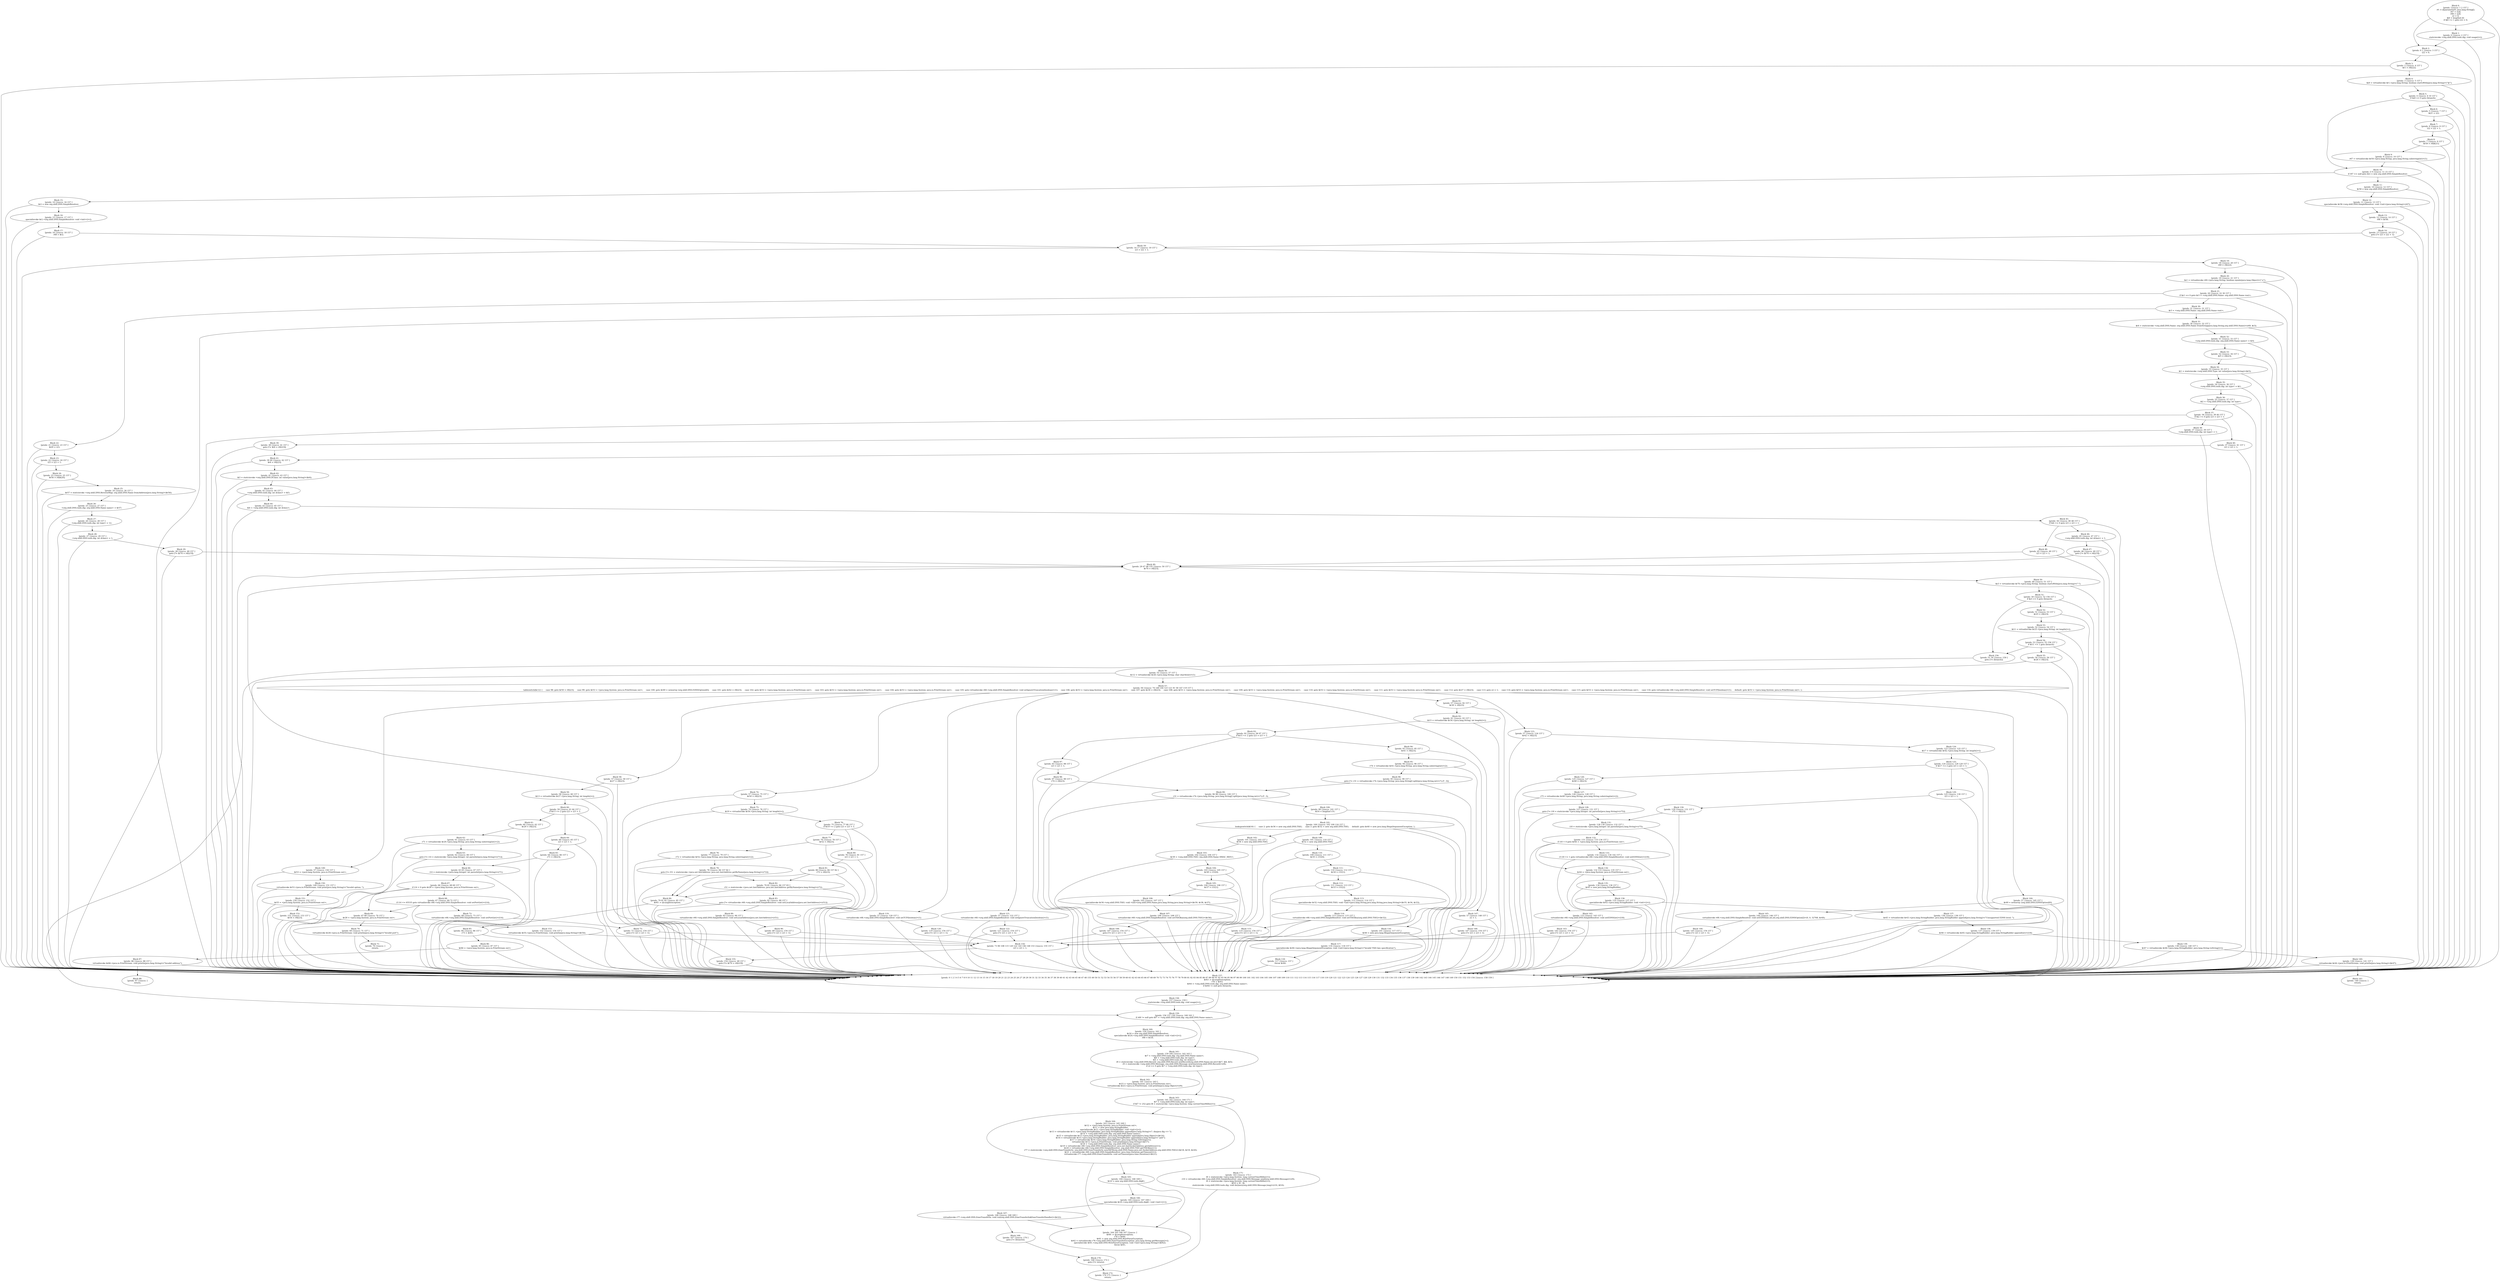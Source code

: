 digraph "unitGraph" {
    "Block 0:
[preds: ] [succs: 1 2 157 ]
r0 := @parameter0: java.lang.String[];
r67 = null;
r68 = null;
z2 = 0;
$i0 = lengthof r0;
if $i0 >= 1 goto i22 = 0;
"
    "Block 1:
[preds: 0 ] [succs: 2 157 ]
staticinvoke <org.xbill.DNS.tools.dig: void usage()>();
"
    "Block 2:
[preds: 0 1 ] [succs: 3 157 ]
i22 = 0;
"
    "Block 3:
[preds: 2 ] [succs: 4 157 ]
$r1 = r0[i22];
"
    "Block 4:
[preds: 3 ] [succs: 5 157 ]
$z0 = virtualinvoke $r1.<java.lang.String: boolean startsWith(java.lang.String)>(\"@\");
"
    "Block 5:
[preds: 4 ] [succs: 6 10 157 ]
if $z0 == 0 goto (branch);
"
    "Block 6:
[preds: 5 ] [succs: 7 157 ]
$i21 = i22;
"
    "Block 7:
[preds: 6 ] [succs: 8 157 ]
i22 = i22 + 1;
"
    "Block 8:
[preds: 7 ] [succs: 9 157 ]
$r59 = r0[$i21];
"
    "Block 9:
[preds: 8 ] [succs: 10 157 ]
r67 = virtualinvoke $r59.<java.lang.String: java.lang.String substring(int)>(1);
"
    "Block 10:
[preds: 5 9 ] [succs: 11 15 157 ]
if r67 == null goto $r2 = new org.xbill.DNS.SimpleResolver;
"
    "Block 11:
[preds: 10 ] [succs: 12 157 ]
$r58 = new org.xbill.DNS.SimpleResolver;
"
    "Block 12:
[preds: 11 ] [succs: 13 157 ]
specialinvoke $r58.<org.xbill.DNS.SimpleResolver: void <init>(java.lang.String)>(r67);
"
    "Block 13:
[preds: 12 ] [succs: 14 157 ]
r68 = $r58;
"
    "Block 14:
[preds: 13 ] [succs: 18 157 ]
goto [?= i23 = i22 + 1];
"
    "Block 15:
[preds: 10 ] [succs: 16 157 ]
$r2 = new org.xbill.DNS.SimpleResolver;
"
    "Block 16:
[preds: 15 ] [succs: 17 157 ]
specialinvoke $r2.<org.xbill.DNS.SimpleResolver: void <init>()>();
"
    "Block 17:
[preds: 16 ] [succs: 18 157 ]
r68 = $r2;
"
    "Block 18:
[preds: 14 17 ] [succs: 19 157 ]
i23 = i22 + 1;
"
    "Block 19:
[preds: 18 ] [succs: 20 157 ]
r69 = r0[i22];
"
    "Block 20:
[preds: 19 ] [succs: 21 157 ]
$z1 = virtualinvoke r69.<java.lang.String: boolean equals(java.lang.Object)>(\"-x\");
"
    "Block 21:
[preds: 20 ] [succs: 22 30 157 ]
if $z1 == 0 goto $r3 = <org.xbill.DNS.Name: org.xbill.DNS.Name root>;
"
    "Block 22:
[preds: 21 ] [succs: 23 157 ]
$i20 = i23;
"
    "Block 23:
[preds: 22 ] [succs: 24 157 ]
i23 = i23 + 1;
"
    "Block 24:
[preds: 23 ] [succs: 25 157 ]
$r56 = r0[$i20];
"
    "Block 25:
[preds: 24 ] [succs: 26 157 ]
$r57 = staticinvoke <org.xbill.DNS.ReverseMap: org.xbill.DNS.Name fromAddress(java.lang.String)>($r56);
"
    "Block 26:
[preds: 25 ] [succs: 27 157 ]
<org.xbill.DNS.tools.dig: org.xbill.DNS.Name name> = $r57;
"
    "Block 27:
[preds: 26 ] [succs: 28 157 ]
<org.xbill.DNS.tools.dig: int type> = 12;
"
    "Block 28:
[preds: 27 ] [succs: 29 157 ]
<org.xbill.DNS.tools.dig: int dclass> = 1;
"
    "Block 29:
[preds: 28 ] [succs: 49 157 ]
goto [?= $r70 = r0[i23]];
"
    "Block 30:
[preds: 21 ] [succs: 31 157 ]
$r3 = <org.xbill.DNS.Name: org.xbill.DNS.Name root>;
"
    "Block 31:
[preds: 30 ] [succs: 32 157 ]
$r4 = staticinvoke <org.xbill.DNS.Name: org.xbill.DNS.Name fromString(java.lang.String,org.xbill.DNS.Name)>(r69, $r3);
"
    "Block 32:
[preds: 31 ] [succs: 33 157 ]
<org.xbill.DNS.tools.dig: org.xbill.DNS.Name name> = $r4;
"
    "Block 33:
[preds: 32 ] [succs: 34 157 ]
$r5 = r0[i23];
"
    "Block 34:
[preds: 33 ] [succs: 35 157 ]
$i1 = staticinvoke <org.xbill.DNS.Type: int value(java.lang.String)>($r5);
"
    "Block 35:
[preds: 34 ] [succs: 36 157 ]
<org.xbill.DNS.tools.dig: int type> = $i1;
"
    "Block 36:
[preds: 35 ] [succs: 37 157 ]
$i2 = <org.xbill.DNS.tools.dig: int type>;
"
    "Block 37:
[preds: 36 ] [succs: 38 40 157 ]
if $i2 >= 0 goto i23 = i23 + 1;
"
    "Block 38:
[preds: 37 ] [succs: 39 157 ]
<org.xbill.DNS.tools.dig: int type> = 1;
"
    "Block 39:
[preds: 38 ] [succs: 41 157 ]
goto [?= $r6 = r0[i23]];
"
    "Block 40:
[preds: 37 ] [succs: 41 157 ]
i23 = i23 + 1;
"
    "Block 41:
[preds: 39 40 ] [succs: 42 157 ]
$r6 = r0[i23];
"
    "Block 42:
[preds: 41 ] [succs: 43 157 ]
$i3 = staticinvoke <org.xbill.DNS.DClass: int value(java.lang.String)>($r6);
"
    "Block 43:
[preds: 42 ] [succs: 44 157 ]
<org.xbill.DNS.tools.dig: int dclass> = $i3;
"
    "Block 44:
[preds: 43 ] [succs: 45 157 ]
$i4 = <org.xbill.DNS.tools.dig: int dclass>;
"
    "Block 45:
[preds: 44 ] [succs: 46 48 157 ]
if $i4 >= 0 goto i23 = i23 + 1;
"
    "Block 46:
[preds: 45 ] [succs: 47 157 ]
<org.xbill.DNS.tools.dig: int dclass> = 1;
"
    "Block 47:
[preds: 46 ] [succs: 49 157 ]
goto [?= $r70 = r0[i23]];
"
    "Block 48:
[preds: 45 ] [succs: 49 157 ]
i23 = i23 + 1;
"
    "Block 49:
[preds: 29 47 48 155 ] [succs: 50 157 ]
$r70 = r0[i23];
"
    "Block 50:
[preds: 49 ] [succs: 51 157 ]
$z3 = virtualinvoke $r70.<java.lang.String: boolean startsWith(java.lang.String)>(\"-\");
"
    "Block 51:
[preds: 50 ] [succs: 52 156 157 ]
if $z3 == 0 goto (branch);
"
    "Block 52:
[preds: 51 ] [succs: 53 157 ]
$r25 = r0[i23];
"
    "Block 53:
[preds: 52 ] [succs: 54 157 ]
$i11 = virtualinvoke $r25.<java.lang.String: int length()>();
"
    "Block 54:
[preds: 53 ] [succs: 55 156 157 ]
if $i11 <= 1 goto (branch);
"
    "Block 55:
[preds: 54 ] [succs: 56 157 ]
$r26 = r0[i23];
"
    "Block 56:
[preds: 55 ] [succs: 57 157 ]
$c12 = virtualinvoke $r26.<java.lang.String: char charAt(int)>(1);
"
    "Block 57:
[preds: 56 ] [succs: 74 149 144 123 121 91 58 147 119 157 ]
tableswitch($c12) {     case 98: goto $r50 = r0[i23];     case 99: goto $r53 = <java.lang.System: java.io.PrintStream out>;     case 100: goto $r49 = newarray (org.xbill.DNS.EDNSOption)[0];     case 101: goto $r42 = r0[i23];     case 102: goto $r53 = <java.lang.System: java.io.PrintStream out>;     case 103: goto $r53 = <java.lang.System: java.io.PrintStream out>;     case 104: goto $r53 = <java.lang.System: java.io.PrintStream out>;     case 105: goto virtualinvoke r68.<org.xbill.DNS.SimpleResolver: void setIgnoreTruncation(boolean)>(1);     case 106: goto $r53 = <java.lang.System: java.io.PrintStream out>;     case 107: goto $r30 = r0[i23];     case 108: goto $r53 = <java.lang.System: java.io.PrintStream out>;     case 109: goto $r53 = <java.lang.System: java.io.PrintStream out>;     case 110: goto $r53 = <java.lang.System: java.io.PrintStream out>;     case 111: goto $r53 = <java.lang.System: java.io.PrintStream out>;     case 112: goto $r27 = r0[i23];     case 113: goto z2 = 1;     case 114: goto $r53 = <java.lang.System: java.io.PrintStream out>;     case 115: goto $r53 = <java.lang.System: java.io.PrintStream out>;     case 116: goto virtualinvoke r68.<org.xbill.DNS.SimpleResolver: void setTCP(boolean)>(1);     default: goto $r53 = <java.lang.System: java.io.PrintStream out>; };
"
    "Block 58:
[preds: 57 ] [succs: 59 157 ]
$r27 = r0[i23];
"
    "Block 59:
[preds: 58 ] [succs: 60 157 ]
$i13 = virtualinvoke $r27.<java.lang.String: int length()>();
"
    "Block 60:
[preds: 59 ] [succs: 61 64 157 ]
if $i13 <= 2 goto i23 = i23 + 1;
"
    "Block 61:
[preds: 60 ] [succs: 62 157 ]
$r29 = r0[i23];
"
    "Block 62:
[preds: 61 ] [succs: 63 157 ]
r71 = virtualinvoke $r29.<java.lang.String: java.lang.String substring(int)>(2);
"
    "Block 63:
[preds: 62 ] [succs: 66 157 ]
goto [?= i14 = staticinvoke <java.lang.Integer: int parseInt(java.lang.String)>(r71)];
"
    "Block 64:
[preds: 60 ] [succs: 65 157 ]
i23 = i23 + 1;
"
    "Block 65:
[preds: 64 ] [succs: 66 157 ]
r71 = r0[i23];
"
    "Block 66:
[preds: 63 65 ] [succs: 67 157 ]
i14 = staticinvoke <java.lang.Integer: int parseInt(java.lang.String)>(r71);
"
    "Block 67:
[preds: 66 ] [succs: 68 69 157 ]
if i14 < 0 goto $r28 = <java.lang.System: java.io.PrintStream out>;
"
    "Block 68:
[preds: 67 ] [succs: 69 72 157 ]
if i14 <= 65535 goto virtualinvoke r68.<org.xbill.DNS.SimpleResolver: void setPort(int)>(i14);
"
    "Block 69:
[preds: 67 68 ] [succs: 70 157 ]
$r28 = <java.lang.System: java.io.PrintStream out>;
"
    "Block 70:
[preds: 69 ] [succs: 71 157 ]
virtualinvoke $r28.<java.io.PrintStream: void println(java.lang.String)>(\"Invalid port\");
"
    "Block 71:
[preds: 70 ] [succs: ]
return;
"
    "Block 72:
[preds: 68 ] [succs: 73 157 ]
virtualinvoke r68.<org.xbill.DNS.SimpleResolver: void setPort(int)>(i14);
"
    "Block 73:
[preds: 72 ] [succs: 154 157 ]
goto [?= i23 = i23 + 1];
"
    "Block 74:
[preds: 57 ] [succs: 75 157 ]
$r50 = r0[i23];
"
    "Block 75:
[preds: 74 ] [succs: 76 157 ]
$i19 = virtualinvoke $r50.<java.lang.String: int length()>();
"
    "Block 76:
[preds: 75 ] [succs: 77 80 157 ]
if $i19 <= 2 goto i23 = i23 + 1;
"
    "Block 77:
[preds: 76 ] [succs: 78 157 ]
$r52 = r0[i23];
"
    "Block 78:
[preds: 77 ] [succs: 79 157 ]
r72 = virtualinvoke $r52.<java.lang.String: java.lang.String substring(int)>(2);
"
    "Block 79:
[preds: 78 ] [succs: 84 157 82 ]
goto [?= r51 = staticinvoke <java.net.InetAddress: java.net.InetAddress getByName(java.lang.String)>(r72)];
"
    "Block 80:
[preds: 76 ] [succs: 81 157 ]
i23 = i23 + 1;
"
    "Block 81:
[preds: 80 ] [succs: 84 157 82 ]
r72 = r0[i23];
"
    "Block 82:
[preds: 79 81 ] [succs: 84 157 83 ]
r51 = staticinvoke <java.net.InetAddress: java.net.InetAddress getByName(java.lang.String)>(r72);
"
    "Block 83:
[preds: 82 ] [succs: 89 157 ]
goto [?= virtualinvoke r68.<org.xbill.DNS.SimpleResolver: void setLocalAddress(java.net.InetAddress)>(r51)];
"
    "Block 84:
[preds: 79 81 82 ] [succs: 85 157 ]
$r65 := @caughtexception;
"
    "Block 85:
[preds: 84 ] [succs: 86 157 ]
r73 = $r65;
"
    "Block 86:
[preds: 85 ] [succs: 87 157 ]
$r66 = <java.lang.System: java.io.PrintStream out>;
"
    "Block 87:
[preds: 86 ] [succs: 88 157 ]
virtualinvoke $r66.<java.io.PrintStream: void println(java.lang.String)>(\"Invalid address\");
"
    "Block 88:
[preds: 87 ] [succs: ]
return;
"
    "Block 89:
[preds: 83 ] [succs: 90 157 ]
virtualinvoke r68.<org.xbill.DNS.SimpleResolver: void setLocalAddress(java.net.InetAddress)>(r51);
"
    "Block 90:
[preds: 89 ] [succs: 154 157 ]
goto [?= i23 = i23 + 1];
"
    "Block 91:
[preds: 57 ] [succs: 92 157 ]
$r30 = r0[i23];
"
    "Block 92:
[preds: 91 ] [succs: 93 157 ]
$i15 = virtualinvoke $r30.<java.lang.String: int length()>();
"
    "Block 93:
[preds: 92 ] [succs: 94 97 157 ]
if $i15 <= 2 goto i23 = i23 + 1;
"
    "Block 94:
[preds: 93 ] [succs: 95 157 ]
$r41 = r0[i23];
"
    "Block 95:
[preds: 94 ] [succs: 96 157 ]
r74 = virtualinvoke $r41.<java.lang.String: java.lang.String substring(int)>(2);
"
    "Block 96:
[preds: 95 ] [succs: 99 157 ]
goto [?= r31 = virtualinvoke r74.<java.lang.String: java.lang.String[] split(java.lang.String,int)>(\"[:/]\", 3)];
"
    "Block 97:
[preds: 93 ] [succs: 98 157 ]
i23 = i23 + 1;
"
    "Block 98:
[preds: 97 ] [succs: 99 157 ]
r74 = r0[i23];
"
    "Block 99:
[preds: 96 98 ] [succs: 100 157 ]
r31 = virtualinvoke r74.<java.lang.String: java.lang.String[] split(java.lang.String,int)>(\"[:/]\", 3);
"
    "Block 100:
[preds: 99 ] [succs: 101 157 ]
$i16 = lengthof r31;
"
    "Block 101:
[preds: 100 ] [succs: 102 109 116 157 ]
lookupswitch($i16) {     case 2: goto $r36 = new org.xbill.DNS.TSIG;     case 3: goto $r32 = new org.xbill.DNS.TSIG;     default: goto $r40 = new java.lang.IllegalArgumentException; };
"
    "Block 102:
[preds: 101 ] [succs: 103 157 ]
$r36 = new org.xbill.DNS.TSIG;
"
    "Block 103:
[preds: 102 ] [succs: 104 157 ]
$r39 = <org.xbill.DNS.TSIG: org.xbill.DNS.Name HMAC_MD5>;
"
    "Block 104:
[preds: 103 ] [succs: 105 157 ]
$r38 = r31[0];
"
    "Block 105:
[preds: 104 ] [succs: 106 157 ]
$r37 = r31[1];
"
    "Block 106:
[preds: 105 ] [succs: 107 157 ]
specialinvoke $r36.<org.xbill.DNS.TSIG: void <init>(org.xbill.DNS.Name,java.lang.String,java.lang.String)>($r39, $r38, $r37);
"
    "Block 107:
[preds: 106 ] [succs: 108 157 ]
virtualinvoke r68.<org.xbill.DNS.SimpleResolver: void setTSIGKey(org.xbill.DNS.TSIG)>($r36);
"
    "Block 108:
[preds: 107 ] [succs: 154 157 ]
goto [?= i23 = i23 + 1];
"
    "Block 109:
[preds: 101 ] [succs: 110 157 ]
$r32 = new org.xbill.DNS.TSIG;
"
    "Block 110:
[preds: 109 ] [succs: 111 157 ]
$r35 = r31[0];
"
    "Block 111:
[preds: 110 ] [succs: 112 157 ]
$r34 = r31[1];
"
    "Block 112:
[preds: 111 ] [succs: 113 157 ]
$r33 = r31[2];
"
    "Block 113:
[preds: 112 ] [succs: 114 157 ]
specialinvoke $r32.<org.xbill.DNS.TSIG: void <init>(java.lang.String,java.lang.String,java.lang.String)>($r35, $r34, $r33);
"
    "Block 114:
[preds: 113 ] [succs: 115 157 ]
virtualinvoke r68.<org.xbill.DNS.SimpleResolver: void setTSIGKey(org.xbill.DNS.TSIG)>($r32);
"
    "Block 115:
[preds: 114 ] [succs: 154 157 ]
goto [?= i23 = i23 + 1];
"
    "Block 116:
[preds: 101 ] [succs: 117 157 ]
$r40 = new java.lang.IllegalArgumentException;
"
    "Block 117:
[preds: 116 ] [succs: 118 157 ]
specialinvoke $r40.<java.lang.IllegalArgumentException: void <init>(java.lang.String)>(\"Invalid TSIG key specification\");
"
    "Block 118:
[preds: 117 ] [succs: 157 ]
throw $r40;
"
    "Block 119:
[preds: 57 ] [succs: 120 157 ]
virtualinvoke r68.<org.xbill.DNS.SimpleResolver: void setTCP(boolean)>(1);
"
    "Block 120:
[preds: 119 ] [succs: 154 157 ]
goto [?= i23 = i23 + 1];
"
    "Block 121:
[preds: 57 ] [succs: 122 157 ]
virtualinvoke r68.<org.xbill.DNS.SimpleResolver: void setIgnoreTruncation(boolean)>(1);
"
    "Block 122:
[preds: 121 ] [succs: 154 157 ]
goto [?= i23 = i23 + 1];
"
    "Block 123:
[preds: 57 ] [succs: 124 157 ]
$r42 = r0[i23];
"
    "Block 124:
[preds: 123 ] [succs: 125 157 ]
$i17 = virtualinvoke $r42.<java.lang.String: int length()>();
"
    "Block 125:
[preds: 124 ] [succs: 126 129 157 ]
if $i17 <= 2 goto i23 = i23 + 1;
"
    "Block 126:
[preds: 125 ] [succs: 127 157 ]
$r48 = r0[i23];
"
    "Block 127:
[preds: 126 ] [succs: 128 157 ]
r75 = virtualinvoke $r48.<java.lang.String: java.lang.String substring(int)>(2);
"
    "Block 128:
[preds: 127 ] [succs: 131 157 ]
goto [?= i18 = staticinvoke <java.lang.Integer: int parseInt(java.lang.String)>(r75)];
"
    "Block 129:
[preds: 125 ] [succs: 130 157 ]
i23 = i23 + 1;
"
    "Block 130:
[preds: 129 ] [succs: 131 157 ]
r75 = r0[i23];
"
    "Block 131:
[preds: 128 130 ] [succs: 132 157 ]
i18 = staticinvoke <java.lang.Integer: int parseInt(java.lang.String)>(r75);
"
    "Block 132:
[preds: 131 ] [succs: 133 134 157 ]
if i18 < 0 goto $r44 = <java.lang.System: java.io.PrintStream out>;
"
    "Block 133:
[preds: 132 ] [succs: 134 142 157 ]
if i18 <= 1 goto virtualinvoke r68.<org.xbill.DNS.SimpleResolver: void setEDNS(int)>(i18);
"
    "Block 134:
[preds: 132 133 ] [succs: 135 157 ]
$r44 = <java.lang.System: java.io.PrintStream out>;
"
    "Block 135:
[preds: 134 ] [succs: 136 157 ]
$r43 = new java.lang.StringBuilder;
"
    "Block 136:
[preds: 135 ] [succs: 137 157 ]
specialinvoke $r43.<java.lang.StringBuilder: void <init>()>();
"
    "Block 137:
[preds: 136 ] [succs: 138 157 ]
$r45 = virtualinvoke $r43.<java.lang.StringBuilder: java.lang.StringBuilder append(java.lang.String)>(\"Unsupported EDNS level: \");
"
    "Block 138:
[preds: 137 ] [succs: 139 157 ]
$r46 = virtualinvoke $r45.<java.lang.StringBuilder: java.lang.StringBuilder append(int)>(i18);
"
    "Block 139:
[preds: 138 ] [succs: 140 157 ]
$r47 = virtualinvoke $r46.<java.lang.StringBuilder: java.lang.String toString()>();
"
    "Block 140:
[preds: 139 ] [succs: 141 157 ]
virtualinvoke $r44.<java.io.PrintStream: void println(java.lang.String)>($r47);
"
    "Block 141:
[preds: 140 ] [succs: ]
return;
"
    "Block 142:
[preds: 133 ] [succs: 143 157 ]
virtualinvoke r68.<org.xbill.DNS.SimpleResolver: void setEDNS(int)>(i18);
"
    "Block 143:
[preds: 142 ] [succs: 154 157 ]
goto [?= i23 = i23 + 1];
"
    "Block 144:
[preds: 57 ] [succs: 145 157 ]
$r49 = newarray (org.xbill.DNS.EDNSOption)[0];
"
    "Block 145:
[preds: 144 ] [succs: 146 157 ]
virtualinvoke r68.<org.xbill.DNS.SimpleResolver: void setEDNS(int,int,int,org.xbill.DNS.EDNSOption[])>(0, 0, 32768, $r49);
"
    "Block 146:
[preds: 145 ] [succs: 154 157 ]
goto [?= i23 = i23 + 1];
"
    "Block 147:
[preds: 57 ] [succs: 148 157 ]
z2 = 1;
"
    "Block 148:
[preds: 147 ] [succs: 154 157 ]
goto [?= i23 = i23 + 1];
"
    "Block 149:
[preds: 57 ] [succs: 150 157 ]
$r53 = <java.lang.System: java.io.PrintStream out>;
"
    "Block 150:
[preds: 149 ] [succs: 151 157 ]
virtualinvoke $r53.<java.io.PrintStream: void print(java.lang.String)>(\"Invalid option: \");
"
    "Block 151:
[preds: 150 ] [succs: 152 157 ]
$r55 = <java.lang.System: java.io.PrintStream out>;
"
    "Block 152:
[preds: 151 ] [succs: 153 157 ]
$r54 = r0[i23];
"
    "Block 153:
[preds: 152 ] [succs: 154 157 ]
virtualinvoke $r55.<java.io.PrintStream: void println(java.lang.String)>($r54);
"
    "Block 154:
[preds: 73 90 108 115 120 122 143 146 148 153 ] [succs: 155 157 ]
i23 = i23 + 1;
"
    "Block 155:
[preds: 154 ] [succs: 49 157 ]
goto [?= $r70 = r0[i23]];
"
    "Block 156:
[preds: 51 54 ] [succs: 159 ]
goto [?= (branch)];
"
    "Block 157:
[preds: 0 1 2 3 4 5 6 7 8 9 10 11 12 13 14 15 16 17 18 19 20 21 22 23 24 25 26 27 28 29 30 31 32 33 34 35 36 37 38 39 40 41 42 43 44 45 46 47 48 155 49 50 51 52 53 54 55 56 57 58 59 60 61 62 63 64 65 66 67 68 69 70 72 73 74 75 76 77 78 79 80 81 82 83 84 85 86 87 89 90 91 92 93 94 95 96 97 98 99 100 101 102 103 104 105 106 107 108 109 110 111 112 113 114 115 116 117 118 119 120 121 122 123 124 125 126 127 128 129 130 131 132 133 134 135 136 137 138 139 140 142 143 144 145 146 147 148 149 150 151 152 153 154 ] [succs: 158 159 ]
$r63 := @caughtexception;
r76 = $r63;
$r64 = <org.xbill.DNS.tools.dig: org.xbill.DNS.Name name>;
if $r64 != null goto (branch);
"
    "Block 158:
[preds: 157 ] [succs: 159 ]
staticinvoke <org.xbill.DNS.tools.dig: void usage()>();
"
    "Block 159:
[preds: 156 157 158 ] [succs: 160 161 ]
if r68 != null goto $r7 = <org.xbill.DNS.tools.dig: org.xbill.DNS.Name name>;
"
    "Block 160:
[preds: 159 ] [succs: 161 ]
$r24 = new org.xbill.DNS.SimpleResolver;
specialinvoke $r24.<org.xbill.DNS.SimpleResolver: void <init>()>();
r68 = $r24;
"
    "Block 161:
[preds: 159 160 ] [succs: 162 163 ]
$r7 = <org.xbill.DNS.tools.dig: org.xbill.DNS.Name name>;
$i6 = <org.xbill.DNS.tools.dig: int type>;
$i5 = <org.xbill.DNS.tools.dig: int dclass>;
r8 = staticinvoke <org.xbill.DNS.Record: org.xbill.DNS.Record newRecord(org.xbill.DNS.Name,int,int)>($r7, $i6, $i5);
r9 = staticinvoke <org.xbill.DNS.Message: org.xbill.DNS.Message newQuery(org.xbill.DNS.Record)>(r8);
if z2 == 0 goto $i7 = <org.xbill.DNS.tools.dig: int type>;
"
    "Block 162:
[preds: 161 ] [succs: 163 ]
$r23 = <java.lang.System: java.io.PrintStream out>;
virtualinvoke $r23.<java.io.PrintStream: void println(java.lang.Object)>(r9);
"
    "Block 163:
[preds: 161 162 ] [succs: 164 171 ]
$i7 = <org.xbill.DNS.tools.dig: int type>;
if $i7 != 252 goto l8 = staticinvoke <java.lang.System: long currentTimeMillis()>();
"
    "Block 164:
[preds: 163 ] [succs: 165 169 ]
$r12 = <java.lang.System: java.io.PrintStream out>;
$r11 = new java.lang.StringBuilder;
specialinvoke $r11.<java.lang.StringBuilder: void <init>()>();
$r13 = virtualinvoke $r11.<java.lang.StringBuilder: java.lang.StringBuilder append(java.lang.String)>(\"; dnsjava dig <> \");
$r14 = <org.xbill.DNS.tools.dig: org.xbill.DNS.Name name>;
$r15 = virtualinvoke $r13.<java.lang.StringBuilder: java.lang.StringBuilder append(java.lang.Object)>($r14);
$r16 = virtualinvoke $r15.<java.lang.StringBuilder: java.lang.StringBuilder append(java.lang.String)>(\" axfr\");
$r17 = virtualinvoke $r16.<java.lang.StringBuilder: java.lang.String toString()>();
virtualinvoke $r12.<java.io.PrintStream: void println(java.lang.String)>($r17);
$r18 = <org.xbill.DNS.tools.dig: org.xbill.DNS.Name name>;
$r19 = virtualinvoke r68.<org.xbill.DNS.SimpleResolver: java.net.InetSocketAddress getAddress()>();
$r20 = virtualinvoke r68.<org.xbill.DNS.SimpleResolver: org.xbill.DNS.TSIG getTSIGKey()>();
r77 = staticinvoke <org.xbill.DNS.ZoneTransferIn: org.xbill.DNS.ZoneTransferIn newAXFR(org.xbill.DNS.Name,java.net.SocketAddress,org.xbill.DNS.TSIG)>($r18, $r19, $r20);
$r21 = virtualinvoke r68.<org.xbill.DNS.SimpleResolver: java.time.Duration getTimeout()>();
virtualinvoke r77.<org.xbill.DNS.ZoneTransferIn: void setTimeout(java.time.Duration)>($r21);
"
    "Block 165:
[preds: 164 ] [succs: 166 169 ]
$r22 = new org.xbill.DNS.tools.dig$1;
"
    "Block 166:
[preds: 165 ] [succs: 167 169 ]
specialinvoke $r22.<org.xbill.DNS.tools.dig$1: void <init>()>();
"
    "Block 167:
[preds: 166 ] [succs: 168 169 ]
virtualinvoke r77.<org.xbill.DNS.ZoneTransferIn: void run(org.xbill.DNS.ZoneTransferIn$ZoneTransferHandler)>($r22);
"
    "Block 168:
[preds: 167 ] [succs: 170 ]
goto [?= (branch)];
"
    "Block 169:
[preds: 164 165 166 167 ] [succs: ]
$r60 := @caughtexception;
r78 = $r60;
$r61 = new org.xbill.DNS.WireParseException;
$r62 = virtualinvoke r78.<org.xbill.DNS.ZoneTransferException: java.lang.String getMessage()>();
specialinvoke $r61.<org.xbill.DNS.WireParseException: void <init>(java.lang.String)>($r62);
throw $r61;
"
    "Block 170:
[preds: 168 ] [succs: 172 ]
goto [?= return];
"
    "Block 171:
[preds: 163 ] [succs: 172 ]
l8 = staticinvoke <java.lang.System: long currentTimeMillis()>();
r10 = virtualinvoke r68.<org.xbill.DNS.SimpleResolver: org.xbill.DNS.Message send(org.xbill.DNS.Message)>(r9);
l9 = staticinvoke <java.lang.System: long currentTimeMillis()>();
$l10 = l9 - l8;
staticinvoke <org.xbill.DNS.tools.dig: void doQuery(org.xbill.DNS.Message,long)>(r10, $l10);
"
    "Block 172:
[preds: 170 171 ] [succs: ]
return;
"
    "Block 0:
[preds: ] [succs: 1 2 157 ]
r0 := @parameter0: java.lang.String[];
r67 = null;
r68 = null;
z2 = 0;
$i0 = lengthof r0;
if $i0 >= 1 goto i22 = 0;
"->"Block 1:
[preds: 0 ] [succs: 2 157 ]
staticinvoke <org.xbill.DNS.tools.dig: void usage()>();
";
    "Block 0:
[preds: ] [succs: 1 2 157 ]
r0 := @parameter0: java.lang.String[];
r67 = null;
r68 = null;
z2 = 0;
$i0 = lengthof r0;
if $i0 >= 1 goto i22 = 0;
"->"Block 2:
[preds: 0 1 ] [succs: 3 157 ]
i22 = 0;
";
    "Block 0:
[preds: ] [succs: 1 2 157 ]
r0 := @parameter0: java.lang.String[];
r67 = null;
r68 = null;
z2 = 0;
$i0 = lengthof r0;
if $i0 >= 1 goto i22 = 0;
"->"Block 157:
[preds: 0 1 2 3 4 5 6 7 8 9 10 11 12 13 14 15 16 17 18 19 20 21 22 23 24 25 26 27 28 29 30 31 32 33 34 35 36 37 38 39 40 41 42 43 44 45 46 47 48 155 49 50 51 52 53 54 55 56 57 58 59 60 61 62 63 64 65 66 67 68 69 70 72 73 74 75 76 77 78 79 80 81 82 83 84 85 86 87 89 90 91 92 93 94 95 96 97 98 99 100 101 102 103 104 105 106 107 108 109 110 111 112 113 114 115 116 117 118 119 120 121 122 123 124 125 126 127 128 129 130 131 132 133 134 135 136 137 138 139 140 142 143 144 145 146 147 148 149 150 151 152 153 154 ] [succs: 158 159 ]
$r63 := @caughtexception;
r76 = $r63;
$r64 = <org.xbill.DNS.tools.dig: org.xbill.DNS.Name name>;
if $r64 != null goto (branch);
";
    "Block 1:
[preds: 0 ] [succs: 2 157 ]
staticinvoke <org.xbill.DNS.tools.dig: void usage()>();
"->"Block 2:
[preds: 0 1 ] [succs: 3 157 ]
i22 = 0;
";
    "Block 1:
[preds: 0 ] [succs: 2 157 ]
staticinvoke <org.xbill.DNS.tools.dig: void usage()>();
"->"Block 157:
[preds: 0 1 2 3 4 5 6 7 8 9 10 11 12 13 14 15 16 17 18 19 20 21 22 23 24 25 26 27 28 29 30 31 32 33 34 35 36 37 38 39 40 41 42 43 44 45 46 47 48 155 49 50 51 52 53 54 55 56 57 58 59 60 61 62 63 64 65 66 67 68 69 70 72 73 74 75 76 77 78 79 80 81 82 83 84 85 86 87 89 90 91 92 93 94 95 96 97 98 99 100 101 102 103 104 105 106 107 108 109 110 111 112 113 114 115 116 117 118 119 120 121 122 123 124 125 126 127 128 129 130 131 132 133 134 135 136 137 138 139 140 142 143 144 145 146 147 148 149 150 151 152 153 154 ] [succs: 158 159 ]
$r63 := @caughtexception;
r76 = $r63;
$r64 = <org.xbill.DNS.tools.dig: org.xbill.DNS.Name name>;
if $r64 != null goto (branch);
";
    "Block 2:
[preds: 0 1 ] [succs: 3 157 ]
i22 = 0;
"->"Block 3:
[preds: 2 ] [succs: 4 157 ]
$r1 = r0[i22];
";
    "Block 2:
[preds: 0 1 ] [succs: 3 157 ]
i22 = 0;
"->"Block 157:
[preds: 0 1 2 3 4 5 6 7 8 9 10 11 12 13 14 15 16 17 18 19 20 21 22 23 24 25 26 27 28 29 30 31 32 33 34 35 36 37 38 39 40 41 42 43 44 45 46 47 48 155 49 50 51 52 53 54 55 56 57 58 59 60 61 62 63 64 65 66 67 68 69 70 72 73 74 75 76 77 78 79 80 81 82 83 84 85 86 87 89 90 91 92 93 94 95 96 97 98 99 100 101 102 103 104 105 106 107 108 109 110 111 112 113 114 115 116 117 118 119 120 121 122 123 124 125 126 127 128 129 130 131 132 133 134 135 136 137 138 139 140 142 143 144 145 146 147 148 149 150 151 152 153 154 ] [succs: 158 159 ]
$r63 := @caughtexception;
r76 = $r63;
$r64 = <org.xbill.DNS.tools.dig: org.xbill.DNS.Name name>;
if $r64 != null goto (branch);
";
    "Block 3:
[preds: 2 ] [succs: 4 157 ]
$r1 = r0[i22];
"->"Block 4:
[preds: 3 ] [succs: 5 157 ]
$z0 = virtualinvoke $r1.<java.lang.String: boolean startsWith(java.lang.String)>(\"@\");
";
    "Block 3:
[preds: 2 ] [succs: 4 157 ]
$r1 = r0[i22];
"->"Block 157:
[preds: 0 1 2 3 4 5 6 7 8 9 10 11 12 13 14 15 16 17 18 19 20 21 22 23 24 25 26 27 28 29 30 31 32 33 34 35 36 37 38 39 40 41 42 43 44 45 46 47 48 155 49 50 51 52 53 54 55 56 57 58 59 60 61 62 63 64 65 66 67 68 69 70 72 73 74 75 76 77 78 79 80 81 82 83 84 85 86 87 89 90 91 92 93 94 95 96 97 98 99 100 101 102 103 104 105 106 107 108 109 110 111 112 113 114 115 116 117 118 119 120 121 122 123 124 125 126 127 128 129 130 131 132 133 134 135 136 137 138 139 140 142 143 144 145 146 147 148 149 150 151 152 153 154 ] [succs: 158 159 ]
$r63 := @caughtexception;
r76 = $r63;
$r64 = <org.xbill.DNS.tools.dig: org.xbill.DNS.Name name>;
if $r64 != null goto (branch);
";
    "Block 4:
[preds: 3 ] [succs: 5 157 ]
$z0 = virtualinvoke $r1.<java.lang.String: boolean startsWith(java.lang.String)>(\"@\");
"->"Block 5:
[preds: 4 ] [succs: 6 10 157 ]
if $z0 == 0 goto (branch);
";
    "Block 4:
[preds: 3 ] [succs: 5 157 ]
$z0 = virtualinvoke $r1.<java.lang.String: boolean startsWith(java.lang.String)>(\"@\");
"->"Block 157:
[preds: 0 1 2 3 4 5 6 7 8 9 10 11 12 13 14 15 16 17 18 19 20 21 22 23 24 25 26 27 28 29 30 31 32 33 34 35 36 37 38 39 40 41 42 43 44 45 46 47 48 155 49 50 51 52 53 54 55 56 57 58 59 60 61 62 63 64 65 66 67 68 69 70 72 73 74 75 76 77 78 79 80 81 82 83 84 85 86 87 89 90 91 92 93 94 95 96 97 98 99 100 101 102 103 104 105 106 107 108 109 110 111 112 113 114 115 116 117 118 119 120 121 122 123 124 125 126 127 128 129 130 131 132 133 134 135 136 137 138 139 140 142 143 144 145 146 147 148 149 150 151 152 153 154 ] [succs: 158 159 ]
$r63 := @caughtexception;
r76 = $r63;
$r64 = <org.xbill.DNS.tools.dig: org.xbill.DNS.Name name>;
if $r64 != null goto (branch);
";
    "Block 5:
[preds: 4 ] [succs: 6 10 157 ]
if $z0 == 0 goto (branch);
"->"Block 6:
[preds: 5 ] [succs: 7 157 ]
$i21 = i22;
";
    "Block 5:
[preds: 4 ] [succs: 6 10 157 ]
if $z0 == 0 goto (branch);
"->"Block 10:
[preds: 5 9 ] [succs: 11 15 157 ]
if r67 == null goto $r2 = new org.xbill.DNS.SimpleResolver;
";
    "Block 5:
[preds: 4 ] [succs: 6 10 157 ]
if $z0 == 0 goto (branch);
"->"Block 157:
[preds: 0 1 2 3 4 5 6 7 8 9 10 11 12 13 14 15 16 17 18 19 20 21 22 23 24 25 26 27 28 29 30 31 32 33 34 35 36 37 38 39 40 41 42 43 44 45 46 47 48 155 49 50 51 52 53 54 55 56 57 58 59 60 61 62 63 64 65 66 67 68 69 70 72 73 74 75 76 77 78 79 80 81 82 83 84 85 86 87 89 90 91 92 93 94 95 96 97 98 99 100 101 102 103 104 105 106 107 108 109 110 111 112 113 114 115 116 117 118 119 120 121 122 123 124 125 126 127 128 129 130 131 132 133 134 135 136 137 138 139 140 142 143 144 145 146 147 148 149 150 151 152 153 154 ] [succs: 158 159 ]
$r63 := @caughtexception;
r76 = $r63;
$r64 = <org.xbill.DNS.tools.dig: org.xbill.DNS.Name name>;
if $r64 != null goto (branch);
";
    "Block 6:
[preds: 5 ] [succs: 7 157 ]
$i21 = i22;
"->"Block 7:
[preds: 6 ] [succs: 8 157 ]
i22 = i22 + 1;
";
    "Block 6:
[preds: 5 ] [succs: 7 157 ]
$i21 = i22;
"->"Block 157:
[preds: 0 1 2 3 4 5 6 7 8 9 10 11 12 13 14 15 16 17 18 19 20 21 22 23 24 25 26 27 28 29 30 31 32 33 34 35 36 37 38 39 40 41 42 43 44 45 46 47 48 155 49 50 51 52 53 54 55 56 57 58 59 60 61 62 63 64 65 66 67 68 69 70 72 73 74 75 76 77 78 79 80 81 82 83 84 85 86 87 89 90 91 92 93 94 95 96 97 98 99 100 101 102 103 104 105 106 107 108 109 110 111 112 113 114 115 116 117 118 119 120 121 122 123 124 125 126 127 128 129 130 131 132 133 134 135 136 137 138 139 140 142 143 144 145 146 147 148 149 150 151 152 153 154 ] [succs: 158 159 ]
$r63 := @caughtexception;
r76 = $r63;
$r64 = <org.xbill.DNS.tools.dig: org.xbill.DNS.Name name>;
if $r64 != null goto (branch);
";
    "Block 7:
[preds: 6 ] [succs: 8 157 ]
i22 = i22 + 1;
"->"Block 8:
[preds: 7 ] [succs: 9 157 ]
$r59 = r0[$i21];
";
    "Block 7:
[preds: 6 ] [succs: 8 157 ]
i22 = i22 + 1;
"->"Block 157:
[preds: 0 1 2 3 4 5 6 7 8 9 10 11 12 13 14 15 16 17 18 19 20 21 22 23 24 25 26 27 28 29 30 31 32 33 34 35 36 37 38 39 40 41 42 43 44 45 46 47 48 155 49 50 51 52 53 54 55 56 57 58 59 60 61 62 63 64 65 66 67 68 69 70 72 73 74 75 76 77 78 79 80 81 82 83 84 85 86 87 89 90 91 92 93 94 95 96 97 98 99 100 101 102 103 104 105 106 107 108 109 110 111 112 113 114 115 116 117 118 119 120 121 122 123 124 125 126 127 128 129 130 131 132 133 134 135 136 137 138 139 140 142 143 144 145 146 147 148 149 150 151 152 153 154 ] [succs: 158 159 ]
$r63 := @caughtexception;
r76 = $r63;
$r64 = <org.xbill.DNS.tools.dig: org.xbill.DNS.Name name>;
if $r64 != null goto (branch);
";
    "Block 8:
[preds: 7 ] [succs: 9 157 ]
$r59 = r0[$i21];
"->"Block 9:
[preds: 8 ] [succs: 10 157 ]
r67 = virtualinvoke $r59.<java.lang.String: java.lang.String substring(int)>(1);
";
    "Block 8:
[preds: 7 ] [succs: 9 157 ]
$r59 = r0[$i21];
"->"Block 157:
[preds: 0 1 2 3 4 5 6 7 8 9 10 11 12 13 14 15 16 17 18 19 20 21 22 23 24 25 26 27 28 29 30 31 32 33 34 35 36 37 38 39 40 41 42 43 44 45 46 47 48 155 49 50 51 52 53 54 55 56 57 58 59 60 61 62 63 64 65 66 67 68 69 70 72 73 74 75 76 77 78 79 80 81 82 83 84 85 86 87 89 90 91 92 93 94 95 96 97 98 99 100 101 102 103 104 105 106 107 108 109 110 111 112 113 114 115 116 117 118 119 120 121 122 123 124 125 126 127 128 129 130 131 132 133 134 135 136 137 138 139 140 142 143 144 145 146 147 148 149 150 151 152 153 154 ] [succs: 158 159 ]
$r63 := @caughtexception;
r76 = $r63;
$r64 = <org.xbill.DNS.tools.dig: org.xbill.DNS.Name name>;
if $r64 != null goto (branch);
";
    "Block 9:
[preds: 8 ] [succs: 10 157 ]
r67 = virtualinvoke $r59.<java.lang.String: java.lang.String substring(int)>(1);
"->"Block 10:
[preds: 5 9 ] [succs: 11 15 157 ]
if r67 == null goto $r2 = new org.xbill.DNS.SimpleResolver;
";
    "Block 9:
[preds: 8 ] [succs: 10 157 ]
r67 = virtualinvoke $r59.<java.lang.String: java.lang.String substring(int)>(1);
"->"Block 157:
[preds: 0 1 2 3 4 5 6 7 8 9 10 11 12 13 14 15 16 17 18 19 20 21 22 23 24 25 26 27 28 29 30 31 32 33 34 35 36 37 38 39 40 41 42 43 44 45 46 47 48 155 49 50 51 52 53 54 55 56 57 58 59 60 61 62 63 64 65 66 67 68 69 70 72 73 74 75 76 77 78 79 80 81 82 83 84 85 86 87 89 90 91 92 93 94 95 96 97 98 99 100 101 102 103 104 105 106 107 108 109 110 111 112 113 114 115 116 117 118 119 120 121 122 123 124 125 126 127 128 129 130 131 132 133 134 135 136 137 138 139 140 142 143 144 145 146 147 148 149 150 151 152 153 154 ] [succs: 158 159 ]
$r63 := @caughtexception;
r76 = $r63;
$r64 = <org.xbill.DNS.tools.dig: org.xbill.DNS.Name name>;
if $r64 != null goto (branch);
";
    "Block 10:
[preds: 5 9 ] [succs: 11 15 157 ]
if r67 == null goto $r2 = new org.xbill.DNS.SimpleResolver;
"->"Block 11:
[preds: 10 ] [succs: 12 157 ]
$r58 = new org.xbill.DNS.SimpleResolver;
";
    "Block 10:
[preds: 5 9 ] [succs: 11 15 157 ]
if r67 == null goto $r2 = new org.xbill.DNS.SimpleResolver;
"->"Block 15:
[preds: 10 ] [succs: 16 157 ]
$r2 = new org.xbill.DNS.SimpleResolver;
";
    "Block 10:
[preds: 5 9 ] [succs: 11 15 157 ]
if r67 == null goto $r2 = new org.xbill.DNS.SimpleResolver;
"->"Block 157:
[preds: 0 1 2 3 4 5 6 7 8 9 10 11 12 13 14 15 16 17 18 19 20 21 22 23 24 25 26 27 28 29 30 31 32 33 34 35 36 37 38 39 40 41 42 43 44 45 46 47 48 155 49 50 51 52 53 54 55 56 57 58 59 60 61 62 63 64 65 66 67 68 69 70 72 73 74 75 76 77 78 79 80 81 82 83 84 85 86 87 89 90 91 92 93 94 95 96 97 98 99 100 101 102 103 104 105 106 107 108 109 110 111 112 113 114 115 116 117 118 119 120 121 122 123 124 125 126 127 128 129 130 131 132 133 134 135 136 137 138 139 140 142 143 144 145 146 147 148 149 150 151 152 153 154 ] [succs: 158 159 ]
$r63 := @caughtexception;
r76 = $r63;
$r64 = <org.xbill.DNS.tools.dig: org.xbill.DNS.Name name>;
if $r64 != null goto (branch);
";
    "Block 11:
[preds: 10 ] [succs: 12 157 ]
$r58 = new org.xbill.DNS.SimpleResolver;
"->"Block 12:
[preds: 11 ] [succs: 13 157 ]
specialinvoke $r58.<org.xbill.DNS.SimpleResolver: void <init>(java.lang.String)>(r67);
";
    "Block 11:
[preds: 10 ] [succs: 12 157 ]
$r58 = new org.xbill.DNS.SimpleResolver;
"->"Block 157:
[preds: 0 1 2 3 4 5 6 7 8 9 10 11 12 13 14 15 16 17 18 19 20 21 22 23 24 25 26 27 28 29 30 31 32 33 34 35 36 37 38 39 40 41 42 43 44 45 46 47 48 155 49 50 51 52 53 54 55 56 57 58 59 60 61 62 63 64 65 66 67 68 69 70 72 73 74 75 76 77 78 79 80 81 82 83 84 85 86 87 89 90 91 92 93 94 95 96 97 98 99 100 101 102 103 104 105 106 107 108 109 110 111 112 113 114 115 116 117 118 119 120 121 122 123 124 125 126 127 128 129 130 131 132 133 134 135 136 137 138 139 140 142 143 144 145 146 147 148 149 150 151 152 153 154 ] [succs: 158 159 ]
$r63 := @caughtexception;
r76 = $r63;
$r64 = <org.xbill.DNS.tools.dig: org.xbill.DNS.Name name>;
if $r64 != null goto (branch);
";
    "Block 12:
[preds: 11 ] [succs: 13 157 ]
specialinvoke $r58.<org.xbill.DNS.SimpleResolver: void <init>(java.lang.String)>(r67);
"->"Block 13:
[preds: 12 ] [succs: 14 157 ]
r68 = $r58;
";
    "Block 12:
[preds: 11 ] [succs: 13 157 ]
specialinvoke $r58.<org.xbill.DNS.SimpleResolver: void <init>(java.lang.String)>(r67);
"->"Block 157:
[preds: 0 1 2 3 4 5 6 7 8 9 10 11 12 13 14 15 16 17 18 19 20 21 22 23 24 25 26 27 28 29 30 31 32 33 34 35 36 37 38 39 40 41 42 43 44 45 46 47 48 155 49 50 51 52 53 54 55 56 57 58 59 60 61 62 63 64 65 66 67 68 69 70 72 73 74 75 76 77 78 79 80 81 82 83 84 85 86 87 89 90 91 92 93 94 95 96 97 98 99 100 101 102 103 104 105 106 107 108 109 110 111 112 113 114 115 116 117 118 119 120 121 122 123 124 125 126 127 128 129 130 131 132 133 134 135 136 137 138 139 140 142 143 144 145 146 147 148 149 150 151 152 153 154 ] [succs: 158 159 ]
$r63 := @caughtexception;
r76 = $r63;
$r64 = <org.xbill.DNS.tools.dig: org.xbill.DNS.Name name>;
if $r64 != null goto (branch);
";
    "Block 13:
[preds: 12 ] [succs: 14 157 ]
r68 = $r58;
"->"Block 14:
[preds: 13 ] [succs: 18 157 ]
goto [?= i23 = i22 + 1];
";
    "Block 13:
[preds: 12 ] [succs: 14 157 ]
r68 = $r58;
"->"Block 157:
[preds: 0 1 2 3 4 5 6 7 8 9 10 11 12 13 14 15 16 17 18 19 20 21 22 23 24 25 26 27 28 29 30 31 32 33 34 35 36 37 38 39 40 41 42 43 44 45 46 47 48 155 49 50 51 52 53 54 55 56 57 58 59 60 61 62 63 64 65 66 67 68 69 70 72 73 74 75 76 77 78 79 80 81 82 83 84 85 86 87 89 90 91 92 93 94 95 96 97 98 99 100 101 102 103 104 105 106 107 108 109 110 111 112 113 114 115 116 117 118 119 120 121 122 123 124 125 126 127 128 129 130 131 132 133 134 135 136 137 138 139 140 142 143 144 145 146 147 148 149 150 151 152 153 154 ] [succs: 158 159 ]
$r63 := @caughtexception;
r76 = $r63;
$r64 = <org.xbill.DNS.tools.dig: org.xbill.DNS.Name name>;
if $r64 != null goto (branch);
";
    "Block 14:
[preds: 13 ] [succs: 18 157 ]
goto [?= i23 = i22 + 1];
"->"Block 18:
[preds: 14 17 ] [succs: 19 157 ]
i23 = i22 + 1;
";
    "Block 14:
[preds: 13 ] [succs: 18 157 ]
goto [?= i23 = i22 + 1];
"->"Block 157:
[preds: 0 1 2 3 4 5 6 7 8 9 10 11 12 13 14 15 16 17 18 19 20 21 22 23 24 25 26 27 28 29 30 31 32 33 34 35 36 37 38 39 40 41 42 43 44 45 46 47 48 155 49 50 51 52 53 54 55 56 57 58 59 60 61 62 63 64 65 66 67 68 69 70 72 73 74 75 76 77 78 79 80 81 82 83 84 85 86 87 89 90 91 92 93 94 95 96 97 98 99 100 101 102 103 104 105 106 107 108 109 110 111 112 113 114 115 116 117 118 119 120 121 122 123 124 125 126 127 128 129 130 131 132 133 134 135 136 137 138 139 140 142 143 144 145 146 147 148 149 150 151 152 153 154 ] [succs: 158 159 ]
$r63 := @caughtexception;
r76 = $r63;
$r64 = <org.xbill.DNS.tools.dig: org.xbill.DNS.Name name>;
if $r64 != null goto (branch);
";
    "Block 15:
[preds: 10 ] [succs: 16 157 ]
$r2 = new org.xbill.DNS.SimpleResolver;
"->"Block 16:
[preds: 15 ] [succs: 17 157 ]
specialinvoke $r2.<org.xbill.DNS.SimpleResolver: void <init>()>();
";
    "Block 15:
[preds: 10 ] [succs: 16 157 ]
$r2 = new org.xbill.DNS.SimpleResolver;
"->"Block 157:
[preds: 0 1 2 3 4 5 6 7 8 9 10 11 12 13 14 15 16 17 18 19 20 21 22 23 24 25 26 27 28 29 30 31 32 33 34 35 36 37 38 39 40 41 42 43 44 45 46 47 48 155 49 50 51 52 53 54 55 56 57 58 59 60 61 62 63 64 65 66 67 68 69 70 72 73 74 75 76 77 78 79 80 81 82 83 84 85 86 87 89 90 91 92 93 94 95 96 97 98 99 100 101 102 103 104 105 106 107 108 109 110 111 112 113 114 115 116 117 118 119 120 121 122 123 124 125 126 127 128 129 130 131 132 133 134 135 136 137 138 139 140 142 143 144 145 146 147 148 149 150 151 152 153 154 ] [succs: 158 159 ]
$r63 := @caughtexception;
r76 = $r63;
$r64 = <org.xbill.DNS.tools.dig: org.xbill.DNS.Name name>;
if $r64 != null goto (branch);
";
    "Block 16:
[preds: 15 ] [succs: 17 157 ]
specialinvoke $r2.<org.xbill.DNS.SimpleResolver: void <init>()>();
"->"Block 17:
[preds: 16 ] [succs: 18 157 ]
r68 = $r2;
";
    "Block 16:
[preds: 15 ] [succs: 17 157 ]
specialinvoke $r2.<org.xbill.DNS.SimpleResolver: void <init>()>();
"->"Block 157:
[preds: 0 1 2 3 4 5 6 7 8 9 10 11 12 13 14 15 16 17 18 19 20 21 22 23 24 25 26 27 28 29 30 31 32 33 34 35 36 37 38 39 40 41 42 43 44 45 46 47 48 155 49 50 51 52 53 54 55 56 57 58 59 60 61 62 63 64 65 66 67 68 69 70 72 73 74 75 76 77 78 79 80 81 82 83 84 85 86 87 89 90 91 92 93 94 95 96 97 98 99 100 101 102 103 104 105 106 107 108 109 110 111 112 113 114 115 116 117 118 119 120 121 122 123 124 125 126 127 128 129 130 131 132 133 134 135 136 137 138 139 140 142 143 144 145 146 147 148 149 150 151 152 153 154 ] [succs: 158 159 ]
$r63 := @caughtexception;
r76 = $r63;
$r64 = <org.xbill.DNS.tools.dig: org.xbill.DNS.Name name>;
if $r64 != null goto (branch);
";
    "Block 17:
[preds: 16 ] [succs: 18 157 ]
r68 = $r2;
"->"Block 18:
[preds: 14 17 ] [succs: 19 157 ]
i23 = i22 + 1;
";
    "Block 17:
[preds: 16 ] [succs: 18 157 ]
r68 = $r2;
"->"Block 157:
[preds: 0 1 2 3 4 5 6 7 8 9 10 11 12 13 14 15 16 17 18 19 20 21 22 23 24 25 26 27 28 29 30 31 32 33 34 35 36 37 38 39 40 41 42 43 44 45 46 47 48 155 49 50 51 52 53 54 55 56 57 58 59 60 61 62 63 64 65 66 67 68 69 70 72 73 74 75 76 77 78 79 80 81 82 83 84 85 86 87 89 90 91 92 93 94 95 96 97 98 99 100 101 102 103 104 105 106 107 108 109 110 111 112 113 114 115 116 117 118 119 120 121 122 123 124 125 126 127 128 129 130 131 132 133 134 135 136 137 138 139 140 142 143 144 145 146 147 148 149 150 151 152 153 154 ] [succs: 158 159 ]
$r63 := @caughtexception;
r76 = $r63;
$r64 = <org.xbill.DNS.tools.dig: org.xbill.DNS.Name name>;
if $r64 != null goto (branch);
";
    "Block 18:
[preds: 14 17 ] [succs: 19 157 ]
i23 = i22 + 1;
"->"Block 19:
[preds: 18 ] [succs: 20 157 ]
r69 = r0[i22];
";
    "Block 18:
[preds: 14 17 ] [succs: 19 157 ]
i23 = i22 + 1;
"->"Block 157:
[preds: 0 1 2 3 4 5 6 7 8 9 10 11 12 13 14 15 16 17 18 19 20 21 22 23 24 25 26 27 28 29 30 31 32 33 34 35 36 37 38 39 40 41 42 43 44 45 46 47 48 155 49 50 51 52 53 54 55 56 57 58 59 60 61 62 63 64 65 66 67 68 69 70 72 73 74 75 76 77 78 79 80 81 82 83 84 85 86 87 89 90 91 92 93 94 95 96 97 98 99 100 101 102 103 104 105 106 107 108 109 110 111 112 113 114 115 116 117 118 119 120 121 122 123 124 125 126 127 128 129 130 131 132 133 134 135 136 137 138 139 140 142 143 144 145 146 147 148 149 150 151 152 153 154 ] [succs: 158 159 ]
$r63 := @caughtexception;
r76 = $r63;
$r64 = <org.xbill.DNS.tools.dig: org.xbill.DNS.Name name>;
if $r64 != null goto (branch);
";
    "Block 19:
[preds: 18 ] [succs: 20 157 ]
r69 = r0[i22];
"->"Block 20:
[preds: 19 ] [succs: 21 157 ]
$z1 = virtualinvoke r69.<java.lang.String: boolean equals(java.lang.Object)>(\"-x\");
";
    "Block 19:
[preds: 18 ] [succs: 20 157 ]
r69 = r0[i22];
"->"Block 157:
[preds: 0 1 2 3 4 5 6 7 8 9 10 11 12 13 14 15 16 17 18 19 20 21 22 23 24 25 26 27 28 29 30 31 32 33 34 35 36 37 38 39 40 41 42 43 44 45 46 47 48 155 49 50 51 52 53 54 55 56 57 58 59 60 61 62 63 64 65 66 67 68 69 70 72 73 74 75 76 77 78 79 80 81 82 83 84 85 86 87 89 90 91 92 93 94 95 96 97 98 99 100 101 102 103 104 105 106 107 108 109 110 111 112 113 114 115 116 117 118 119 120 121 122 123 124 125 126 127 128 129 130 131 132 133 134 135 136 137 138 139 140 142 143 144 145 146 147 148 149 150 151 152 153 154 ] [succs: 158 159 ]
$r63 := @caughtexception;
r76 = $r63;
$r64 = <org.xbill.DNS.tools.dig: org.xbill.DNS.Name name>;
if $r64 != null goto (branch);
";
    "Block 20:
[preds: 19 ] [succs: 21 157 ]
$z1 = virtualinvoke r69.<java.lang.String: boolean equals(java.lang.Object)>(\"-x\");
"->"Block 21:
[preds: 20 ] [succs: 22 30 157 ]
if $z1 == 0 goto $r3 = <org.xbill.DNS.Name: org.xbill.DNS.Name root>;
";
    "Block 20:
[preds: 19 ] [succs: 21 157 ]
$z1 = virtualinvoke r69.<java.lang.String: boolean equals(java.lang.Object)>(\"-x\");
"->"Block 157:
[preds: 0 1 2 3 4 5 6 7 8 9 10 11 12 13 14 15 16 17 18 19 20 21 22 23 24 25 26 27 28 29 30 31 32 33 34 35 36 37 38 39 40 41 42 43 44 45 46 47 48 155 49 50 51 52 53 54 55 56 57 58 59 60 61 62 63 64 65 66 67 68 69 70 72 73 74 75 76 77 78 79 80 81 82 83 84 85 86 87 89 90 91 92 93 94 95 96 97 98 99 100 101 102 103 104 105 106 107 108 109 110 111 112 113 114 115 116 117 118 119 120 121 122 123 124 125 126 127 128 129 130 131 132 133 134 135 136 137 138 139 140 142 143 144 145 146 147 148 149 150 151 152 153 154 ] [succs: 158 159 ]
$r63 := @caughtexception;
r76 = $r63;
$r64 = <org.xbill.DNS.tools.dig: org.xbill.DNS.Name name>;
if $r64 != null goto (branch);
";
    "Block 21:
[preds: 20 ] [succs: 22 30 157 ]
if $z1 == 0 goto $r3 = <org.xbill.DNS.Name: org.xbill.DNS.Name root>;
"->"Block 22:
[preds: 21 ] [succs: 23 157 ]
$i20 = i23;
";
    "Block 21:
[preds: 20 ] [succs: 22 30 157 ]
if $z1 == 0 goto $r3 = <org.xbill.DNS.Name: org.xbill.DNS.Name root>;
"->"Block 30:
[preds: 21 ] [succs: 31 157 ]
$r3 = <org.xbill.DNS.Name: org.xbill.DNS.Name root>;
";
    "Block 21:
[preds: 20 ] [succs: 22 30 157 ]
if $z1 == 0 goto $r3 = <org.xbill.DNS.Name: org.xbill.DNS.Name root>;
"->"Block 157:
[preds: 0 1 2 3 4 5 6 7 8 9 10 11 12 13 14 15 16 17 18 19 20 21 22 23 24 25 26 27 28 29 30 31 32 33 34 35 36 37 38 39 40 41 42 43 44 45 46 47 48 155 49 50 51 52 53 54 55 56 57 58 59 60 61 62 63 64 65 66 67 68 69 70 72 73 74 75 76 77 78 79 80 81 82 83 84 85 86 87 89 90 91 92 93 94 95 96 97 98 99 100 101 102 103 104 105 106 107 108 109 110 111 112 113 114 115 116 117 118 119 120 121 122 123 124 125 126 127 128 129 130 131 132 133 134 135 136 137 138 139 140 142 143 144 145 146 147 148 149 150 151 152 153 154 ] [succs: 158 159 ]
$r63 := @caughtexception;
r76 = $r63;
$r64 = <org.xbill.DNS.tools.dig: org.xbill.DNS.Name name>;
if $r64 != null goto (branch);
";
    "Block 22:
[preds: 21 ] [succs: 23 157 ]
$i20 = i23;
"->"Block 23:
[preds: 22 ] [succs: 24 157 ]
i23 = i23 + 1;
";
    "Block 22:
[preds: 21 ] [succs: 23 157 ]
$i20 = i23;
"->"Block 157:
[preds: 0 1 2 3 4 5 6 7 8 9 10 11 12 13 14 15 16 17 18 19 20 21 22 23 24 25 26 27 28 29 30 31 32 33 34 35 36 37 38 39 40 41 42 43 44 45 46 47 48 155 49 50 51 52 53 54 55 56 57 58 59 60 61 62 63 64 65 66 67 68 69 70 72 73 74 75 76 77 78 79 80 81 82 83 84 85 86 87 89 90 91 92 93 94 95 96 97 98 99 100 101 102 103 104 105 106 107 108 109 110 111 112 113 114 115 116 117 118 119 120 121 122 123 124 125 126 127 128 129 130 131 132 133 134 135 136 137 138 139 140 142 143 144 145 146 147 148 149 150 151 152 153 154 ] [succs: 158 159 ]
$r63 := @caughtexception;
r76 = $r63;
$r64 = <org.xbill.DNS.tools.dig: org.xbill.DNS.Name name>;
if $r64 != null goto (branch);
";
    "Block 23:
[preds: 22 ] [succs: 24 157 ]
i23 = i23 + 1;
"->"Block 24:
[preds: 23 ] [succs: 25 157 ]
$r56 = r0[$i20];
";
    "Block 23:
[preds: 22 ] [succs: 24 157 ]
i23 = i23 + 1;
"->"Block 157:
[preds: 0 1 2 3 4 5 6 7 8 9 10 11 12 13 14 15 16 17 18 19 20 21 22 23 24 25 26 27 28 29 30 31 32 33 34 35 36 37 38 39 40 41 42 43 44 45 46 47 48 155 49 50 51 52 53 54 55 56 57 58 59 60 61 62 63 64 65 66 67 68 69 70 72 73 74 75 76 77 78 79 80 81 82 83 84 85 86 87 89 90 91 92 93 94 95 96 97 98 99 100 101 102 103 104 105 106 107 108 109 110 111 112 113 114 115 116 117 118 119 120 121 122 123 124 125 126 127 128 129 130 131 132 133 134 135 136 137 138 139 140 142 143 144 145 146 147 148 149 150 151 152 153 154 ] [succs: 158 159 ]
$r63 := @caughtexception;
r76 = $r63;
$r64 = <org.xbill.DNS.tools.dig: org.xbill.DNS.Name name>;
if $r64 != null goto (branch);
";
    "Block 24:
[preds: 23 ] [succs: 25 157 ]
$r56 = r0[$i20];
"->"Block 25:
[preds: 24 ] [succs: 26 157 ]
$r57 = staticinvoke <org.xbill.DNS.ReverseMap: org.xbill.DNS.Name fromAddress(java.lang.String)>($r56);
";
    "Block 24:
[preds: 23 ] [succs: 25 157 ]
$r56 = r0[$i20];
"->"Block 157:
[preds: 0 1 2 3 4 5 6 7 8 9 10 11 12 13 14 15 16 17 18 19 20 21 22 23 24 25 26 27 28 29 30 31 32 33 34 35 36 37 38 39 40 41 42 43 44 45 46 47 48 155 49 50 51 52 53 54 55 56 57 58 59 60 61 62 63 64 65 66 67 68 69 70 72 73 74 75 76 77 78 79 80 81 82 83 84 85 86 87 89 90 91 92 93 94 95 96 97 98 99 100 101 102 103 104 105 106 107 108 109 110 111 112 113 114 115 116 117 118 119 120 121 122 123 124 125 126 127 128 129 130 131 132 133 134 135 136 137 138 139 140 142 143 144 145 146 147 148 149 150 151 152 153 154 ] [succs: 158 159 ]
$r63 := @caughtexception;
r76 = $r63;
$r64 = <org.xbill.DNS.tools.dig: org.xbill.DNS.Name name>;
if $r64 != null goto (branch);
";
    "Block 25:
[preds: 24 ] [succs: 26 157 ]
$r57 = staticinvoke <org.xbill.DNS.ReverseMap: org.xbill.DNS.Name fromAddress(java.lang.String)>($r56);
"->"Block 26:
[preds: 25 ] [succs: 27 157 ]
<org.xbill.DNS.tools.dig: org.xbill.DNS.Name name> = $r57;
";
    "Block 25:
[preds: 24 ] [succs: 26 157 ]
$r57 = staticinvoke <org.xbill.DNS.ReverseMap: org.xbill.DNS.Name fromAddress(java.lang.String)>($r56);
"->"Block 157:
[preds: 0 1 2 3 4 5 6 7 8 9 10 11 12 13 14 15 16 17 18 19 20 21 22 23 24 25 26 27 28 29 30 31 32 33 34 35 36 37 38 39 40 41 42 43 44 45 46 47 48 155 49 50 51 52 53 54 55 56 57 58 59 60 61 62 63 64 65 66 67 68 69 70 72 73 74 75 76 77 78 79 80 81 82 83 84 85 86 87 89 90 91 92 93 94 95 96 97 98 99 100 101 102 103 104 105 106 107 108 109 110 111 112 113 114 115 116 117 118 119 120 121 122 123 124 125 126 127 128 129 130 131 132 133 134 135 136 137 138 139 140 142 143 144 145 146 147 148 149 150 151 152 153 154 ] [succs: 158 159 ]
$r63 := @caughtexception;
r76 = $r63;
$r64 = <org.xbill.DNS.tools.dig: org.xbill.DNS.Name name>;
if $r64 != null goto (branch);
";
    "Block 26:
[preds: 25 ] [succs: 27 157 ]
<org.xbill.DNS.tools.dig: org.xbill.DNS.Name name> = $r57;
"->"Block 27:
[preds: 26 ] [succs: 28 157 ]
<org.xbill.DNS.tools.dig: int type> = 12;
";
    "Block 26:
[preds: 25 ] [succs: 27 157 ]
<org.xbill.DNS.tools.dig: org.xbill.DNS.Name name> = $r57;
"->"Block 157:
[preds: 0 1 2 3 4 5 6 7 8 9 10 11 12 13 14 15 16 17 18 19 20 21 22 23 24 25 26 27 28 29 30 31 32 33 34 35 36 37 38 39 40 41 42 43 44 45 46 47 48 155 49 50 51 52 53 54 55 56 57 58 59 60 61 62 63 64 65 66 67 68 69 70 72 73 74 75 76 77 78 79 80 81 82 83 84 85 86 87 89 90 91 92 93 94 95 96 97 98 99 100 101 102 103 104 105 106 107 108 109 110 111 112 113 114 115 116 117 118 119 120 121 122 123 124 125 126 127 128 129 130 131 132 133 134 135 136 137 138 139 140 142 143 144 145 146 147 148 149 150 151 152 153 154 ] [succs: 158 159 ]
$r63 := @caughtexception;
r76 = $r63;
$r64 = <org.xbill.DNS.tools.dig: org.xbill.DNS.Name name>;
if $r64 != null goto (branch);
";
    "Block 27:
[preds: 26 ] [succs: 28 157 ]
<org.xbill.DNS.tools.dig: int type> = 12;
"->"Block 28:
[preds: 27 ] [succs: 29 157 ]
<org.xbill.DNS.tools.dig: int dclass> = 1;
";
    "Block 27:
[preds: 26 ] [succs: 28 157 ]
<org.xbill.DNS.tools.dig: int type> = 12;
"->"Block 157:
[preds: 0 1 2 3 4 5 6 7 8 9 10 11 12 13 14 15 16 17 18 19 20 21 22 23 24 25 26 27 28 29 30 31 32 33 34 35 36 37 38 39 40 41 42 43 44 45 46 47 48 155 49 50 51 52 53 54 55 56 57 58 59 60 61 62 63 64 65 66 67 68 69 70 72 73 74 75 76 77 78 79 80 81 82 83 84 85 86 87 89 90 91 92 93 94 95 96 97 98 99 100 101 102 103 104 105 106 107 108 109 110 111 112 113 114 115 116 117 118 119 120 121 122 123 124 125 126 127 128 129 130 131 132 133 134 135 136 137 138 139 140 142 143 144 145 146 147 148 149 150 151 152 153 154 ] [succs: 158 159 ]
$r63 := @caughtexception;
r76 = $r63;
$r64 = <org.xbill.DNS.tools.dig: org.xbill.DNS.Name name>;
if $r64 != null goto (branch);
";
    "Block 28:
[preds: 27 ] [succs: 29 157 ]
<org.xbill.DNS.tools.dig: int dclass> = 1;
"->"Block 29:
[preds: 28 ] [succs: 49 157 ]
goto [?= $r70 = r0[i23]];
";
    "Block 28:
[preds: 27 ] [succs: 29 157 ]
<org.xbill.DNS.tools.dig: int dclass> = 1;
"->"Block 157:
[preds: 0 1 2 3 4 5 6 7 8 9 10 11 12 13 14 15 16 17 18 19 20 21 22 23 24 25 26 27 28 29 30 31 32 33 34 35 36 37 38 39 40 41 42 43 44 45 46 47 48 155 49 50 51 52 53 54 55 56 57 58 59 60 61 62 63 64 65 66 67 68 69 70 72 73 74 75 76 77 78 79 80 81 82 83 84 85 86 87 89 90 91 92 93 94 95 96 97 98 99 100 101 102 103 104 105 106 107 108 109 110 111 112 113 114 115 116 117 118 119 120 121 122 123 124 125 126 127 128 129 130 131 132 133 134 135 136 137 138 139 140 142 143 144 145 146 147 148 149 150 151 152 153 154 ] [succs: 158 159 ]
$r63 := @caughtexception;
r76 = $r63;
$r64 = <org.xbill.DNS.tools.dig: org.xbill.DNS.Name name>;
if $r64 != null goto (branch);
";
    "Block 29:
[preds: 28 ] [succs: 49 157 ]
goto [?= $r70 = r0[i23]];
"->"Block 49:
[preds: 29 47 48 155 ] [succs: 50 157 ]
$r70 = r0[i23];
";
    "Block 29:
[preds: 28 ] [succs: 49 157 ]
goto [?= $r70 = r0[i23]];
"->"Block 157:
[preds: 0 1 2 3 4 5 6 7 8 9 10 11 12 13 14 15 16 17 18 19 20 21 22 23 24 25 26 27 28 29 30 31 32 33 34 35 36 37 38 39 40 41 42 43 44 45 46 47 48 155 49 50 51 52 53 54 55 56 57 58 59 60 61 62 63 64 65 66 67 68 69 70 72 73 74 75 76 77 78 79 80 81 82 83 84 85 86 87 89 90 91 92 93 94 95 96 97 98 99 100 101 102 103 104 105 106 107 108 109 110 111 112 113 114 115 116 117 118 119 120 121 122 123 124 125 126 127 128 129 130 131 132 133 134 135 136 137 138 139 140 142 143 144 145 146 147 148 149 150 151 152 153 154 ] [succs: 158 159 ]
$r63 := @caughtexception;
r76 = $r63;
$r64 = <org.xbill.DNS.tools.dig: org.xbill.DNS.Name name>;
if $r64 != null goto (branch);
";
    "Block 30:
[preds: 21 ] [succs: 31 157 ]
$r3 = <org.xbill.DNS.Name: org.xbill.DNS.Name root>;
"->"Block 31:
[preds: 30 ] [succs: 32 157 ]
$r4 = staticinvoke <org.xbill.DNS.Name: org.xbill.DNS.Name fromString(java.lang.String,org.xbill.DNS.Name)>(r69, $r3);
";
    "Block 30:
[preds: 21 ] [succs: 31 157 ]
$r3 = <org.xbill.DNS.Name: org.xbill.DNS.Name root>;
"->"Block 157:
[preds: 0 1 2 3 4 5 6 7 8 9 10 11 12 13 14 15 16 17 18 19 20 21 22 23 24 25 26 27 28 29 30 31 32 33 34 35 36 37 38 39 40 41 42 43 44 45 46 47 48 155 49 50 51 52 53 54 55 56 57 58 59 60 61 62 63 64 65 66 67 68 69 70 72 73 74 75 76 77 78 79 80 81 82 83 84 85 86 87 89 90 91 92 93 94 95 96 97 98 99 100 101 102 103 104 105 106 107 108 109 110 111 112 113 114 115 116 117 118 119 120 121 122 123 124 125 126 127 128 129 130 131 132 133 134 135 136 137 138 139 140 142 143 144 145 146 147 148 149 150 151 152 153 154 ] [succs: 158 159 ]
$r63 := @caughtexception;
r76 = $r63;
$r64 = <org.xbill.DNS.tools.dig: org.xbill.DNS.Name name>;
if $r64 != null goto (branch);
";
    "Block 31:
[preds: 30 ] [succs: 32 157 ]
$r4 = staticinvoke <org.xbill.DNS.Name: org.xbill.DNS.Name fromString(java.lang.String,org.xbill.DNS.Name)>(r69, $r3);
"->"Block 32:
[preds: 31 ] [succs: 33 157 ]
<org.xbill.DNS.tools.dig: org.xbill.DNS.Name name> = $r4;
";
    "Block 31:
[preds: 30 ] [succs: 32 157 ]
$r4 = staticinvoke <org.xbill.DNS.Name: org.xbill.DNS.Name fromString(java.lang.String,org.xbill.DNS.Name)>(r69, $r3);
"->"Block 157:
[preds: 0 1 2 3 4 5 6 7 8 9 10 11 12 13 14 15 16 17 18 19 20 21 22 23 24 25 26 27 28 29 30 31 32 33 34 35 36 37 38 39 40 41 42 43 44 45 46 47 48 155 49 50 51 52 53 54 55 56 57 58 59 60 61 62 63 64 65 66 67 68 69 70 72 73 74 75 76 77 78 79 80 81 82 83 84 85 86 87 89 90 91 92 93 94 95 96 97 98 99 100 101 102 103 104 105 106 107 108 109 110 111 112 113 114 115 116 117 118 119 120 121 122 123 124 125 126 127 128 129 130 131 132 133 134 135 136 137 138 139 140 142 143 144 145 146 147 148 149 150 151 152 153 154 ] [succs: 158 159 ]
$r63 := @caughtexception;
r76 = $r63;
$r64 = <org.xbill.DNS.tools.dig: org.xbill.DNS.Name name>;
if $r64 != null goto (branch);
";
    "Block 32:
[preds: 31 ] [succs: 33 157 ]
<org.xbill.DNS.tools.dig: org.xbill.DNS.Name name> = $r4;
"->"Block 33:
[preds: 32 ] [succs: 34 157 ]
$r5 = r0[i23];
";
    "Block 32:
[preds: 31 ] [succs: 33 157 ]
<org.xbill.DNS.tools.dig: org.xbill.DNS.Name name> = $r4;
"->"Block 157:
[preds: 0 1 2 3 4 5 6 7 8 9 10 11 12 13 14 15 16 17 18 19 20 21 22 23 24 25 26 27 28 29 30 31 32 33 34 35 36 37 38 39 40 41 42 43 44 45 46 47 48 155 49 50 51 52 53 54 55 56 57 58 59 60 61 62 63 64 65 66 67 68 69 70 72 73 74 75 76 77 78 79 80 81 82 83 84 85 86 87 89 90 91 92 93 94 95 96 97 98 99 100 101 102 103 104 105 106 107 108 109 110 111 112 113 114 115 116 117 118 119 120 121 122 123 124 125 126 127 128 129 130 131 132 133 134 135 136 137 138 139 140 142 143 144 145 146 147 148 149 150 151 152 153 154 ] [succs: 158 159 ]
$r63 := @caughtexception;
r76 = $r63;
$r64 = <org.xbill.DNS.tools.dig: org.xbill.DNS.Name name>;
if $r64 != null goto (branch);
";
    "Block 33:
[preds: 32 ] [succs: 34 157 ]
$r5 = r0[i23];
"->"Block 34:
[preds: 33 ] [succs: 35 157 ]
$i1 = staticinvoke <org.xbill.DNS.Type: int value(java.lang.String)>($r5);
";
    "Block 33:
[preds: 32 ] [succs: 34 157 ]
$r5 = r0[i23];
"->"Block 157:
[preds: 0 1 2 3 4 5 6 7 8 9 10 11 12 13 14 15 16 17 18 19 20 21 22 23 24 25 26 27 28 29 30 31 32 33 34 35 36 37 38 39 40 41 42 43 44 45 46 47 48 155 49 50 51 52 53 54 55 56 57 58 59 60 61 62 63 64 65 66 67 68 69 70 72 73 74 75 76 77 78 79 80 81 82 83 84 85 86 87 89 90 91 92 93 94 95 96 97 98 99 100 101 102 103 104 105 106 107 108 109 110 111 112 113 114 115 116 117 118 119 120 121 122 123 124 125 126 127 128 129 130 131 132 133 134 135 136 137 138 139 140 142 143 144 145 146 147 148 149 150 151 152 153 154 ] [succs: 158 159 ]
$r63 := @caughtexception;
r76 = $r63;
$r64 = <org.xbill.DNS.tools.dig: org.xbill.DNS.Name name>;
if $r64 != null goto (branch);
";
    "Block 34:
[preds: 33 ] [succs: 35 157 ]
$i1 = staticinvoke <org.xbill.DNS.Type: int value(java.lang.String)>($r5);
"->"Block 35:
[preds: 34 ] [succs: 36 157 ]
<org.xbill.DNS.tools.dig: int type> = $i1;
";
    "Block 34:
[preds: 33 ] [succs: 35 157 ]
$i1 = staticinvoke <org.xbill.DNS.Type: int value(java.lang.String)>($r5);
"->"Block 157:
[preds: 0 1 2 3 4 5 6 7 8 9 10 11 12 13 14 15 16 17 18 19 20 21 22 23 24 25 26 27 28 29 30 31 32 33 34 35 36 37 38 39 40 41 42 43 44 45 46 47 48 155 49 50 51 52 53 54 55 56 57 58 59 60 61 62 63 64 65 66 67 68 69 70 72 73 74 75 76 77 78 79 80 81 82 83 84 85 86 87 89 90 91 92 93 94 95 96 97 98 99 100 101 102 103 104 105 106 107 108 109 110 111 112 113 114 115 116 117 118 119 120 121 122 123 124 125 126 127 128 129 130 131 132 133 134 135 136 137 138 139 140 142 143 144 145 146 147 148 149 150 151 152 153 154 ] [succs: 158 159 ]
$r63 := @caughtexception;
r76 = $r63;
$r64 = <org.xbill.DNS.tools.dig: org.xbill.DNS.Name name>;
if $r64 != null goto (branch);
";
    "Block 35:
[preds: 34 ] [succs: 36 157 ]
<org.xbill.DNS.tools.dig: int type> = $i1;
"->"Block 36:
[preds: 35 ] [succs: 37 157 ]
$i2 = <org.xbill.DNS.tools.dig: int type>;
";
    "Block 35:
[preds: 34 ] [succs: 36 157 ]
<org.xbill.DNS.tools.dig: int type> = $i1;
"->"Block 157:
[preds: 0 1 2 3 4 5 6 7 8 9 10 11 12 13 14 15 16 17 18 19 20 21 22 23 24 25 26 27 28 29 30 31 32 33 34 35 36 37 38 39 40 41 42 43 44 45 46 47 48 155 49 50 51 52 53 54 55 56 57 58 59 60 61 62 63 64 65 66 67 68 69 70 72 73 74 75 76 77 78 79 80 81 82 83 84 85 86 87 89 90 91 92 93 94 95 96 97 98 99 100 101 102 103 104 105 106 107 108 109 110 111 112 113 114 115 116 117 118 119 120 121 122 123 124 125 126 127 128 129 130 131 132 133 134 135 136 137 138 139 140 142 143 144 145 146 147 148 149 150 151 152 153 154 ] [succs: 158 159 ]
$r63 := @caughtexception;
r76 = $r63;
$r64 = <org.xbill.DNS.tools.dig: org.xbill.DNS.Name name>;
if $r64 != null goto (branch);
";
    "Block 36:
[preds: 35 ] [succs: 37 157 ]
$i2 = <org.xbill.DNS.tools.dig: int type>;
"->"Block 37:
[preds: 36 ] [succs: 38 40 157 ]
if $i2 >= 0 goto i23 = i23 + 1;
";
    "Block 36:
[preds: 35 ] [succs: 37 157 ]
$i2 = <org.xbill.DNS.tools.dig: int type>;
"->"Block 157:
[preds: 0 1 2 3 4 5 6 7 8 9 10 11 12 13 14 15 16 17 18 19 20 21 22 23 24 25 26 27 28 29 30 31 32 33 34 35 36 37 38 39 40 41 42 43 44 45 46 47 48 155 49 50 51 52 53 54 55 56 57 58 59 60 61 62 63 64 65 66 67 68 69 70 72 73 74 75 76 77 78 79 80 81 82 83 84 85 86 87 89 90 91 92 93 94 95 96 97 98 99 100 101 102 103 104 105 106 107 108 109 110 111 112 113 114 115 116 117 118 119 120 121 122 123 124 125 126 127 128 129 130 131 132 133 134 135 136 137 138 139 140 142 143 144 145 146 147 148 149 150 151 152 153 154 ] [succs: 158 159 ]
$r63 := @caughtexception;
r76 = $r63;
$r64 = <org.xbill.DNS.tools.dig: org.xbill.DNS.Name name>;
if $r64 != null goto (branch);
";
    "Block 37:
[preds: 36 ] [succs: 38 40 157 ]
if $i2 >= 0 goto i23 = i23 + 1;
"->"Block 38:
[preds: 37 ] [succs: 39 157 ]
<org.xbill.DNS.tools.dig: int type> = 1;
";
    "Block 37:
[preds: 36 ] [succs: 38 40 157 ]
if $i2 >= 0 goto i23 = i23 + 1;
"->"Block 40:
[preds: 37 ] [succs: 41 157 ]
i23 = i23 + 1;
";
    "Block 37:
[preds: 36 ] [succs: 38 40 157 ]
if $i2 >= 0 goto i23 = i23 + 1;
"->"Block 157:
[preds: 0 1 2 3 4 5 6 7 8 9 10 11 12 13 14 15 16 17 18 19 20 21 22 23 24 25 26 27 28 29 30 31 32 33 34 35 36 37 38 39 40 41 42 43 44 45 46 47 48 155 49 50 51 52 53 54 55 56 57 58 59 60 61 62 63 64 65 66 67 68 69 70 72 73 74 75 76 77 78 79 80 81 82 83 84 85 86 87 89 90 91 92 93 94 95 96 97 98 99 100 101 102 103 104 105 106 107 108 109 110 111 112 113 114 115 116 117 118 119 120 121 122 123 124 125 126 127 128 129 130 131 132 133 134 135 136 137 138 139 140 142 143 144 145 146 147 148 149 150 151 152 153 154 ] [succs: 158 159 ]
$r63 := @caughtexception;
r76 = $r63;
$r64 = <org.xbill.DNS.tools.dig: org.xbill.DNS.Name name>;
if $r64 != null goto (branch);
";
    "Block 38:
[preds: 37 ] [succs: 39 157 ]
<org.xbill.DNS.tools.dig: int type> = 1;
"->"Block 39:
[preds: 38 ] [succs: 41 157 ]
goto [?= $r6 = r0[i23]];
";
    "Block 38:
[preds: 37 ] [succs: 39 157 ]
<org.xbill.DNS.tools.dig: int type> = 1;
"->"Block 157:
[preds: 0 1 2 3 4 5 6 7 8 9 10 11 12 13 14 15 16 17 18 19 20 21 22 23 24 25 26 27 28 29 30 31 32 33 34 35 36 37 38 39 40 41 42 43 44 45 46 47 48 155 49 50 51 52 53 54 55 56 57 58 59 60 61 62 63 64 65 66 67 68 69 70 72 73 74 75 76 77 78 79 80 81 82 83 84 85 86 87 89 90 91 92 93 94 95 96 97 98 99 100 101 102 103 104 105 106 107 108 109 110 111 112 113 114 115 116 117 118 119 120 121 122 123 124 125 126 127 128 129 130 131 132 133 134 135 136 137 138 139 140 142 143 144 145 146 147 148 149 150 151 152 153 154 ] [succs: 158 159 ]
$r63 := @caughtexception;
r76 = $r63;
$r64 = <org.xbill.DNS.tools.dig: org.xbill.DNS.Name name>;
if $r64 != null goto (branch);
";
    "Block 39:
[preds: 38 ] [succs: 41 157 ]
goto [?= $r6 = r0[i23]];
"->"Block 41:
[preds: 39 40 ] [succs: 42 157 ]
$r6 = r0[i23];
";
    "Block 39:
[preds: 38 ] [succs: 41 157 ]
goto [?= $r6 = r0[i23]];
"->"Block 157:
[preds: 0 1 2 3 4 5 6 7 8 9 10 11 12 13 14 15 16 17 18 19 20 21 22 23 24 25 26 27 28 29 30 31 32 33 34 35 36 37 38 39 40 41 42 43 44 45 46 47 48 155 49 50 51 52 53 54 55 56 57 58 59 60 61 62 63 64 65 66 67 68 69 70 72 73 74 75 76 77 78 79 80 81 82 83 84 85 86 87 89 90 91 92 93 94 95 96 97 98 99 100 101 102 103 104 105 106 107 108 109 110 111 112 113 114 115 116 117 118 119 120 121 122 123 124 125 126 127 128 129 130 131 132 133 134 135 136 137 138 139 140 142 143 144 145 146 147 148 149 150 151 152 153 154 ] [succs: 158 159 ]
$r63 := @caughtexception;
r76 = $r63;
$r64 = <org.xbill.DNS.tools.dig: org.xbill.DNS.Name name>;
if $r64 != null goto (branch);
";
    "Block 40:
[preds: 37 ] [succs: 41 157 ]
i23 = i23 + 1;
"->"Block 41:
[preds: 39 40 ] [succs: 42 157 ]
$r6 = r0[i23];
";
    "Block 40:
[preds: 37 ] [succs: 41 157 ]
i23 = i23 + 1;
"->"Block 157:
[preds: 0 1 2 3 4 5 6 7 8 9 10 11 12 13 14 15 16 17 18 19 20 21 22 23 24 25 26 27 28 29 30 31 32 33 34 35 36 37 38 39 40 41 42 43 44 45 46 47 48 155 49 50 51 52 53 54 55 56 57 58 59 60 61 62 63 64 65 66 67 68 69 70 72 73 74 75 76 77 78 79 80 81 82 83 84 85 86 87 89 90 91 92 93 94 95 96 97 98 99 100 101 102 103 104 105 106 107 108 109 110 111 112 113 114 115 116 117 118 119 120 121 122 123 124 125 126 127 128 129 130 131 132 133 134 135 136 137 138 139 140 142 143 144 145 146 147 148 149 150 151 152 153 154 ] [succs: 158 159 ]
$r63 := @caughtexception;
r76 = $r63;
$r64 = <org.xbill.DNS.tools.dig: org.xbill.DNS.Name name>;
if $r64 != null goto (branch);
";
    "Block 41:
[preds: 39 40 ] [succs: 42 157 ]
$r6 = r0[i23];
"->"Block 42:
[preds: 41 ] [succs: 43 157 ]
$i3 = staticinvoke <org.xbill.DNS.DClass: int value(java.lang.String)>($r6);
";
    "Block 41:
[preds: 39 40 ] [succs: 42 157 ]
$r6 = r0[i23];
"->"Block 157:
[preds: 0 1 2 3 4 5 6 7 8 9 10 11 12 13 14 15 16 17 18 19 20 21 22 23 24 25 26 27 28 29 30 31 32 33 34 35 36 37 38 39 40 41 42 43 44 45 46 47 48 155 49 50 51 52 53 54 55 56 57 58 59 60 61 62 63 64 65 66 67 68 69 70 72 73 74 75 76 77 78 79 80 81 82 83 84 85 86 87 89 90 91 92 93 94 95 96 97 98 99 100 101 102 103 104 105 106 107 108 109 110 111 112 113 114 115 116 117 118 119 120 121 122 123 124 125 126 127 128 129 130 131 132 133 134 135 136 137 138 139 140 142 143 144 145 146 147 148 149 150 151 152 153 154 ] [succs: 158 159 ]
$r63 := @caughtexception;
r76 = $r63;
$r64 = <org.xbill.DNS.tools.dig: org.xbill.DNS.Name name>;
if $r64 != null goto (branch);
";
    "Block 42:
[preds: 41 ] [succs: 43 157 ]
$i3 = staticinvoke <org.xbill.DNS.DClass: int value(java.lang.String)>($r6);
"->"Block 43:
[preds: 42 ] [succs: 44 157 ]
<org.xbill.DNS.tools.dig: int dclass> = $i3;
";
    "Block 42:
[preds: 41 ] [succs: 43 157 ]
$i3 = staticinvoke <org.xbill.DNS.DClass: int value(java.lang.String)>($r6);
"->"Block 157:
[preds: 0 1 2 3 4 5 6 7 8 9 10 11 12 13 14 15 16 17 18 19 20 21 22 23 24 25 26 27 28 29 30 31 32 33 34 35 36 37 38 39 40 41 42 43 44 45 46 47 48 155 49 50 51 52 53 54 55 56 57 58 59 60 61 62 63 64 65 66 67 68 69 70 72 73 74 75 76 77 78 79 80 81 82 83 84 85 86 87 89 90 91 92 93 94 95 96 97 98 99 100 101 102 103 104 105 106 107 108 109 110 111 112 113 114 115 116 117 118 119 120 121 122 123 124 125 126 127 128 129 130 131 132 133 134 135 136 137 138 139 140 142 143 144 145 146 147 148 149 150 151 152 153 154 ] [succs: 158 159 ]
$r63 := @caughtexception;
r76 = $r63;
$r64 = <org.xbill.DNS.tools.dig: org.xbill.DNS.Name name>;
if $r64 != null goto (branch);
";
    "Block 43:
[preds: 42 ] [succs: 44 157 ]
<org.xbill.DNS.tools.dig: int dclass> = $i3;
"->"Block 44:
[preds: 43 ] [succs: 45 157 ]
$i4 = <org.xbill.DNS.tools.dig: int dclass>;
";
    "Block 43:
[preds: 42 ] [succs: 44 157 ]
<org.xbill.DNS.tools.dig: int dclass> = $i3;
"->"Block 157:
[preds: 0 1 2 3 4 5 6 7 8 9 10 11 12 13 14 15 16 17 18 19 20 21 22 23 24 25 26 27 28 29 30 31 32 33 34 35 36 37 38 39 40 41 42 43 44 45 46 47 48 155 49 50 51 52 53 54 55 56 57 58 59 60 61 62 63 64 65 66 67 68 69 70 72 73 74 75 76 77 78 79 80 81 82 83 84 85 86 87 89 90 91 92 93 94 95 96 97 98 99 100 101 102 103 104 105 106 107 108 109 110 111 112 113 114 115 116 117 118 119 120 121 122 123 124 125 126 127 128 129 130 131 132 133 134 135 136 137 138 139 140 142 143 144 145 146 147 148 149 150 151 152 153 154 ] [succs: 158 159 ]
$r63 := @caughtexception;
r76 = $r63;
$r64 = <org.xbill.DNS.tools.dig: org.xbill.DNS.Name name>;
if $r64 != null goto (branch);
";
    "Block 44:
[preds: 43 ] [succs: 45 157 ]
$i4 = <org.xbill.DNS.tools.dig: int dclass>;
"->"Block 45:
[preds: 44 ] [succs: 46 48 157 ]
if $i4 >= 0 goto i23 = i23 + 1;
";
    "Block 44:
[preds: 43 ] [succs: 45 157 ]
$i4 = <org.xbill.DNS.tools.dig: int dclass>;
"->"Block 157:
[preds: 0 1 2 3 4 5 6 7 8 9 10 11 12 13 14 15 16 17 18 19 20 21 22 23 24 25 26 27 28 29 30 31 32 33 34 35 36 37 38 39 40 41 42 43 44 45 46 47 48 155 49 50 51 52 53 54 55 56 57 58 59 60 61 62 63 64 65 66 67 68 69 70 72 73 74 75 76 77 78 79 80 81 82 83 84 85 86 87 89 90 91 92 93 94 95 96 97 98 99 100 101 102 103 104 105 106 107 108 109 110 111 112 113 114 115 116 117 118 119 120 121 122 123 124 125 126 127 128 129 130 131 132 133 134 135 136 137 138 139 140 142 143 144 145 146 147 148 149 150 151 152 153 154 ] [succs: 158 159 ]
$r63 := @caughtexception;
r76 = $r63;
$r64 = <org.xbill.DNS.tools.dig: org.xbill.DNS.Name name>;
if $r64 != null goto (branch);
";
    "Block 45:
[preds: 44 ] [succs: 46 48 157 ]
if $i4 >= 0 goto i23 = i23 + 1;
"->"Block 46:
[preds: 45 ] [succs: 47 157 ]
<org.xbill.DNS.tools.dig: int dclass> = 1;
";
    "Block 45:
[preds: 44 ] [succs: 46 48 157 ]
if $i4 >= 0 goto i23 = i23 + 1;
"->"Block 48:
[preds: 45 ] [succs: 49 157 ]
i23 = i23 + 1;
";
    "Block 45:
[preds: 44 ] [succs: 46 48 157 ]
if $i4 >= 0 goto i23 = i23 + 1;
"->"Block 157:
[preds: 0 1 2 3 4 5 6 7 8 9 10 11 12 13 14 15 16 17 18 19 20 21 22 23 24 25 26 27 28 29 30 31 32 33 34 35 36 37 38 39 40 41 42 43 44 45 46 47 48 155 49 50 51 52 53 54 55 56 57 58 59 60 61 62 63 64 65 66 67 68 69 70 72 73 74 75 76 77 78 79 80 81 82 83 84 85 86 87 89 90 91 92 93 94 95 96 97 98 99 100 101 102 103 104 105 106 107 108 109 110 111 112 113 114 115 116 117 118 119 120 121 122 123 124 125 126 127 128 129 130 131 132 133 134 135 136 137 138 139 140 142 143 144 145 146 147 148 149 150 151 152 153 154 ] [succs: 158 159 ]
$r63 := @caughtexception;
r76 = $r63;
$r64 = <org.xbill.DNS.tools.dig: org.xbill.DNS.Name name>;
if $r64 != null goto (branch);
";
    "Block 46:
[preds: 45 ] [succs: 47 157 ]
<org.xbill.DNS.tools.dig: int dclass> = 1;
"->"Block 47:
[preds: 46 ] [succs: 49 157 ]
goto [?= $r70 = r0[i23]];
";
    "Block 46:
[preds: 45 ] [succs: 47 157 ]
<org.xbill.DNS.tools.dig: int dclass> = 1;
"->"Block 157:
[preds: 0 1 2 3 4 5 6 7 8 9 10 11 12 13 14 15 16 17 18 19 20 21 22 23 24 25 26 27 28 29 30 31 32 33 34 35 36 37 38 39 40 41 42 43 44 45 46 47 48 155 49 50 51 52 53 54 55 56 57 58 59 60 61 62 63 64 65 66 67 68 69 70 72 73 74 75 76 77 78 79 80 81 82 83 84 85 86 87 89 90 91 92 93 94 95 96 97 98 99 100 101 102 103 104 105 106 107 108 109 110 111 112 113 114 115 116 117 118 119 120 121 122 123 124 125 126 127 128 129 130 131 132 133 134 135 136 137 138 139 140 142 143 144 145 146 147 148 149 150 151 152 153 154 ] [succs: 158 159 ]
$r63 := @caughtexception;
r76 = $r63;
$r64 = <org.xbill.DNS.tools.dig: org.xbill.DNS.Name name>;
if $r64 != null goto (branch);
";
    "Block 47:
[preds: 46 ] [succs: 49 157 ]
goto [?= $r70 = r0[i23]];
"->"Block 49:
[preds: 29 47 48 155 ] [succs: 50 157 ]
$r70 = r0[i23];
";
    "Block 47:
[preds: 46 ] [succs: 49 157 ]
goto [?= $r70 = r0[i23]];
"->"Block 157:
[preds: 0 1 2 3 4 5 6 7 8 9 10 11 12 13 14 15 16 17 18 19 20 21 22 23 24 25 26 27 28 29 30 31 32 33 34 35 36 37 38 39 40 41 42 43 44 45 46 47 48 155 49 50 51 52 53 54 55 56 57 58 59 60 61 62 63 64 65 66 67 68 69 70 72 73 74 75 76 77 78 79 80 81 82 83 84 85 86 87 89 90 91 92 93 94 95 96 97 98 99 100 101 102 103 104 105 106 107 108 109 110 111 112 113 114 115 116 117 118 119 120 121 122 123 124 125 126 127 128 129 130 131 132 133 134 135 136 137 138 139 140 142 143 144 145 146 147 148 149 150 151 152 153 154 ] [succs: 158 159 ]
$r63 := @caughtexception;
r76 = $r63;
$r64 = <org.xbill.DNS.tools.dig: org.xbill.DNS.Name name>;
if $r64 != null goto (branch);
";
    "Block 48:
[preds: 45 ] [succs: 49 157 ]
i23 = i23 + 1;
"->"Block 49:
[preds: 29 47 48 155 ] [succs: 50 157 ]
$r70 = r0[i23];
";
    "Block 48:
[preds: 45 ] [succs: 49 157 ]
i23 = i23 + 1;
"->"Block 157:
[preds: 0 1 2 3 4 5 6 7 8 9 10 11 12 13 14 15 16 17 18 19 20 21 22 23 24 25 26 27 28 29 30 31 32 33 34 35 36 37 38 39 40 41 42 43 44 45 46 47 48 155 49 50 51 52 53 54 55 56 57 58 59 60 61 62 63 64 65 66 67 68 69 70 72 73 74 75 76 77 78 79 80 81 82 83 84 85 86 87 89 90 91 92 93 94 95 96 97 98 99 100 101 102 103 104 105 106 107 108 109 110 111 112 113 114 115 116 117 118 119 120 121 122 123 124 125 126 127 128 129 130 131 132 133 134 135 136 137 138 139 140 142 143 144 145 146 147 148 149 150 151 152 153 154 ] [succs: 158 159 ]
$r63 := @caughtexception;
r76 = $r63;
$r64 = <org.xbill.DNS.tools.dig: org.xbill.DNS.Name name>;
if $r64 != null goto (branch);
";
    "Block 49:
[preds: 29 47 48 155 ] [succs: 50 157 ]
$r70 = r0[i23];
"->"Block 50:
[preds: 49 ] [succs: 51 157 ]
$z3 = virtualinvoke $r70.<java.lang.String: boolean startsWith(java.lang.String)>(\"-\");
";
    "Block 49:
[preds: 29 47 48 155 ] [succs: 50 157 ]
$r70 = r0[i23];
"->"Block 157:
[preds: 0 1 2 3 4 5 6 7 8 9 10 11 12 13 14 15 16 17 18 19 20 21 22 23 24 25 26 27 28 29 30 31 32 33 34 35 36 37 38 39 40 41 42 43 44 45 46 47 48 155 49 50 51 52 53 54 55 56 57 58 59 60 61 62 63 64 65 66 67 68 69 70 72 73 74 75 76 77 78 79 80 81 82 83 84 85 86 87 89 90 91 92 93 94 95 96 97 98 99 100 101 102 103 104 105 106 107 108 109 110 111 112 113 114 115 116 117 118 119 120 121 122 123 124 125 126 127 128 129 130 131 132 133 134 135 136 137 138 139 140 142 143 144 145 146 147 148 149 150 151 152 153 154 ] [succs: 158 159 ]
$r63 := @caughtexception;
r76 = $r63;
$r64 = <org.xbill.DNS.tools.dig: org.xbill.DNS.Name name>;
if $r64 != null goto (branch);
";
    "Block 50:
[preds: 49 ] [succs: 51 157 ]
$z3 = virtualinvoke $r70.<java.lang.String: boolean startsWith(java.lang.String)>(\"-\");
"->"Block 51:
[preds: 50 ] [succs: 52 156 157 ]
if $z3 == 0 goto (branch);
";
    "Block 50:
[preds: 49 ] [succs: 51 157 ]
$z3 = virtualinvoke $r70.<java.lang.String: boolean startsWith(java.lang.String)>(\"-\");
"->"Block 157:
[preds: 0 1 2 3 4 5 6 7 8 9 10 11 12 13 14 15 16 17 18 19 20 21 22 23 24 25 26 27 28 29 30 31 32 33 34 35 36 37 38 39 40 41 42 43 44 45 46 47 48 155 49 50 51 52 53 54 55 56 57 58 59 60 61 62 63 64 65 66 67 68 69 70 72 73 74 75 76 77 78 79 80 81 82 83 84 85 86 87 89 90 91 92 93 94 95 96 97 98 99 100 101 102 103 104 105 106 107 108 109 110 111 112 113 114 115 116 117 118 119 120 121 122 123 124 125 126 127 128 129 130 131 132 133 134 135 136 137 138 139 140 142 143 144 145 146 147 148 149 150 151 152 153 154 ] [succs: 158 159 ]
$r63 := @caughtexception;
r76 = $r63;
$r64 = <org.xbill.DNS.tools.dig: org.xbill.DNS.Name name>;
if $r64 != null goto (branch);
";
    "Block 51:
[preds: 50 ] [succs: 52 156 157 ]
if $z3 == 0 goto (branch);
"->"Block 52:
[preds: 51 ] [succs: 53 157 ]
$r25 = r0[i23];
";
    "Block 51:
[preds: 50 ] [succs: 52 156 157 ]
if $z3 == 0 goto (branch);
"->"Block 156:
[preds: 51 54 ] [succs: 159 ]
goto [?= (branch)];
";
    "Block 51:
[preds: 50 ] [succs: 52 156 157 ]
if $z3 == 0 goto (branch);
"->"Block 157:
[preds: 0 1 2 3 4 5 6 7 8 9 10 11 12 13 14 15 16 17 18 19 20 21 22 23 24 25 26 27 28 29 30 31 32 33 34 35 36 37 38 39 40 41 42 43 44 45 46 47 48 155 49 50 51 52 53 54 55 56 57 58 59 60 61 62 63 64 65 66 67 68 69 70 72 73 74 75 76 77 78 79 80 81 82 83 84 85 86 87 89 90 91 92 93 94 95 96 97 98 99 100 101 102 103 104 105 106 107 108 109 110 111 112 113 114 115 116 117 118 119 120 121 122 123 124 125 126 127 128 129 130 131 132 133 134 135 136 137 138 139 140 142 143 144 145 146 147 148 149 150 151 152 153 154 ] [succs: 158 159 ]
$r63 := @caughtexception;
r76 = $r63;
$r64 = <org.xbill.DNS.tools.dig: org.xbill.DNS.Name name>;
if $r64 != null goto (branch);
";
    "Block 52:
[preds: 51 ] [succs: 53 157 ]
$r25 = r0[i23];
"->"Block 53:
[preds: 52 ] [succs: 54 157 ]
$i11 = virtualinvoke $r25.<java.lang.String: int length()>();
";
    "Block 52:
[preds: 51 ] [succs: 53 157 ]
$r25 = r0[i23];
"->"Block 157:
[preds: 0 1 2 3 4 5 6 7 8 9 10 11 12 13 14 15 16 17 18 19 20 21 22 23 24 25 26 27 28 29 30 31 32 33 34 35 36 37 38 39 40 41 42 43 44 45 46 47 48 155 49 50 51 52 53 54 55 56 57 58 59 60 61 62 63 64 65 66 67 68 69 70 72 73 74 75 76 77 78 79 80 81 82 83 84 85 86 87 89 90 91 92 93 94 95 96 97 98 99 100 101 102 103 104 105 106 107 108 109 110 111 112 113 114 115 116 117 118 119 120 121 122 123 124 125 126 127 128 129 130 131 132 133 134 135 136 137 138 139 140 142 143 144 145 146 147 148 149 150 151 152 153 154 ] [succs: 158 159 ]
$r63 := @caughtexception;
r76 = $r63;
$r64 = <org.xbill.DNS.tools.dig: org.xbill.DNS.Name name>;
if $r64 != null goto (branch);
";
    "Block 53:
[preds: 52 ] [succs: 54 157 ]
$i11 = virtualinvoke $r25.<java.lang.String: int length()>();
"->"Block 54:
[preds: 53 ] [succs: 55 156 157 ]
if $i11 <= 1 goto (branch);
";
    "Block 53:
[preds: 52 ] [succs: 54 157 ]
$i11 = virtualinvoke $r25.<java.lang.String: int length()>();
"->"Block 157:
[preds: 0 1 2 3 4 5 6 7 8 9 10 11 12 13 14 15 16 17 18 19 20 21 22 23 24 25 26 27 28 29 30 31 32 33 34 35 36 37 38 39 40 41 42 43 44 45 46 47 48 155 49 50 51 52 53 54 55 56 57 58 59 60 61 62 63 64 65 66 67 68 69 70 72 73 74 75 76 77 78 79 80 81 82 83 84 85 86 87 89 90 91 92 93 94 95 96 97 98 99 100 101 102 103 104 105 106 107 108 109 110 111 112 113 114 115 116 117 118 119 120 121 122 123 124 125 126 127 128 129 130 131 132 133 134 135 136 137 138 139 140 142 143 144 145 146 147 148 149 150 151 152 153 154 ] [succs: 158 159 ]
$r63 := @caughtexception;
r76 = $r63;
$r64 = <org.xbill.DNS.tools.dig: org.xbill.DNS.Name name>;
if $r64 != null goto (branch);
";
    "Block 54:
[preds: 53 ] [succs: 55 156 157 ]
if $i11 <= 1 goto (branch);
"->"Block 55:
[preds: 54 ] [succs: 56 157 ]
$r26 = r0[i23];
";
    "Block 54:
[preds: 53 ] [succs: 55 156 157 ]
if $i11 <= 1 goto (branch);
"->"Block 156:
[preds: 51 54 ] [succs: 159 ]
goto [?= (branch)];
";
    "Block 54:
[preds: 53 ] [succs: 55 156 157 ]
if $i11 <= 1 goto (branch);
"->"Block 157:
[preds: 0 1 2 3 4 5 6 7 8 9 10 11 12 13 14 15 16 17 18 19 20 21 22 23 24 25 26 27 28 29 30 31 32 33 34 35 36 37 38 39 40 41 42 43 44 45 46 47 48 155 49 50 51 52 53 54 55 56 57 58 59 60 61 62 63 64 65 66 67 68 69 70 72 73 74 75 76 77 78 79 80 81 82 83 84 85 86 87 89 90 91 92 93 94 95 96 97 98 99 100 101 102 103 104 105 106 107 108 109 110 111 112 113 114 115 116 117 118 119 120 121 122 123 124 125 126 127 128 129 130 131 132 133 134 135 136 137 138 139 140 142 143 144 145 146 147 148 149 150 151 152 153 154 ] [succs: 158 159 ]
$r63 := @caughtexception;
r76 = $r63;
$r64 = <org.xbill.DNS.tools.dig: org.xbill.DNS.Name name>;
if $r64 != null goto (branch);
";
    "Block 55:
[preds: 54 ] [succs: 56 157 ]
$r26 = r0[i23];
"->"Block 56:
[preds: 55 ] [succs: 57 157 ]
$c12 = virtualinvoke $r26.<java.lang.String: char charAt(int)>(1);
";
    "Block 55:
[preds: 54 ] [succs: 56 157 ]
$r26 = r0[i23];
"->"Block 157:
[preds: 0 1 2 3 4 5 6 7 8 9 10 11 12 13 14 15 16 17 18 19 20 21 22 23 24 25 26 27 28 29 30 31 32 33 34 35 36 37 38 39 40 41 42 43 44 45 46 47 48 155 49 50 51 52 53 54 55 56 57 58 59 60 61 62 63 64 65 66 67 68 69 70 72 73 74 75 76 77 78 79 80 81 82 83 84 85 86 87 89 90 91 92 93 94 95 96 97 98 99 100 101 102 103 104 105 106 107 108 109 110 111 112 113 114 115 116 117 118 119 120 121 122 123 124 125 126 127 128 129 130 131 132 133 134 135 136 137 138 139 140 142 143 144 145 146 147 148 149 150 151 152 153 154 ] [succs: 158 159 ]
$r63 := @caughtexception;
r76 = $r63;
$r64 = <org.xbill.DNS.tools.dig: org.xbill.DNS.Name name>;
if $r64 != null goto (branch);
";
    "Block 56:
[preds: 55 ] [succs: 57 157 ]
$c12 = virtualinvoke $r26.<java.lang.String: char charAt(int)>(1);
"->"Block 57:
[preds: 56 ] [succs: 74 149 144 123 121 91 58 147 119 157 ]
tableswitch($c12) {     case 98: goto $r50 = r0[i23];     case 99: goto $r53 = <java.lang.System: java.io.PrintStream out>;     case 100: goto $r49 = newarray (org.xbill.DNS.EDNSOption)[0];     case 101: goto $r42 = r0[i23];     case 102: goto $r53 = <java.lang.System: java.io.PrintStream out>;     case 103: goto $r53 = <java.lang.System: java.io.PrintStream out>;     case 104: goto $r53 = <java.lang.System: java.io.PrintStream out>;     case 105: goto virtualinvoke r68.<org.xbill.DNS.SimpleResolver: void setIgnoreTruncation(boolean)>(1);     case 106: goto $r53 = <java.lang.System: java.io.PrintStream out>;     case 107: goto $r30 = r0[i23];     case 108: goto $r53 = <java.lang.System: java.io.PrintStream out>;     case 109: goto $r53 = <java.lang.System: java.io.PrintStream out>;     case 110: goto $r53 = <java.lang.System: java.io.PrintStream out>;     case 111: goto $r53 = <java.lang.System: java.io.PrintStream out>;     case 112: goto $r27 = r0[i23];     case 113: goto z2 = 1;     case 114: goto $r53 = <java.lang.System: java.io.PrintStream out>;     case 115: goto $r53 = <java.lang.System: java.io.PrintStream out>;     case 116: goto virtualinvoke r68.<org.xbill.DNS.SimpleResolver: void setTCP(boolean)>(1);     default: goto $r53 = <java.lang.System: java.io.PrintStream out>; };
";
    "Block 56:
[preds: 55 ] [succs: 57 157 ]
$c12 = virtualinvoke $r26.<java.lang.String: char charAt(int)>(1);
"->"Block 157:
[preds: 0 1 2 3 4 5 6 7 8 9 10 11 12 13 14 15 16 17 18 19 20 21 22 23 24 25 26 27 28 29 30 31 32 33 34 35 36 37 38 39 40 41 42 43 44 45 46 47 48 155 49 50 51 52 53 54 55 56 57 58 59 60 61 62 63 64 65 66 67 68 69 70 72 73 74 75 76 77 78 79 80 81 82 83 84 85 86 87 89 90 91 92 93 94 95 96 97 98 99 100 101 102 103 104 105 106 107 108 109 110 111 112 113 114 115 116 117 118 119 120 121 122 123 124 125 126 127 128 129 130 131 132 133 134 135 136 137 138 139 140 142 143 144 145 146 147 148 149 150 151 152 153 154 ] [succs: 158 159 ]
$r63 := @caughtexception;
r76 = $r63;
$r64 = <org.xbill.DNS.tools.dig: org.xbill.DNS.Name name>;
if $r64 != null goto (branch);
";
    "Block 57:
[preds: 56 ] [succs: 74 149 144 123 121 91 58 147 119 157 ]
tableswitch($c12) {     case 98: goto $r50 = r0[i23];     case 99: goto $r53 = <java.lang.System: java.io.PrintStream out>;     case 100: goto $r49 = newarray (org.xbill.DNS.EDNSOption)[0];     case 101: goto $r42 = r0[i23];     case 102: goto $r53 = <java.lang.System: java.io.PrintStream out>;     case 103: goto $r53 = <java.lang.System: java.io.PrintStream out>;     case 104: goto $r53 = <java.lang.System: java.io.PrintStream out>;     case 105: goto virtualinvoke r68.<org.xbill.DNS.SimpleResolver: void setIgnoreTruncation(boolean)>(1);     case 106: goto $r53 = <java.lang.System: java.io.PrintStream out>;     case 107: goto $r30 = r0[i23];     case 108: goto $r53 = <java.lang.System: java.io.PrintStream out>;     case 109: goto $r53 = <java.lang.System: java.io.PrintStream out>;     case 110: goto $r53 = <java.lang.System: java.io.PrintStream out>;     case 111: goto $r53 = <java.lang.System: java.io.PrintStream out>;     case 112: goto $r27 = r0[i23];     case 113: goto z2 = 1;     case 114: goto $r53 = <java.lang.System: java.io.PrintStream out>;     case 115: goto $r53 = <java.lang.System: java.io.PrintStream out>;     case 116: goto virtualinvoke r68.<org.xbill.DNS.SimpleResolver: void setTCP(boolean)>(1);     default: goto $r53 = <java.lang.System: java.io.PrintStream out>; };
"->"Block 74:
[preds: 57 ] [succs: 75 157 ]
$r50 = r0[i23];
";
    "Block 57:
[preds: 56 ] [succs: 74 149 144 123 121 91 58 147 119 157 ]
tableswitch($c12) {     case 98: goto $r50 = r0[i23];     case 99: goto $r53 = <java.lang.System: java.io.PrintStream out>;     case 100: goto $r49 = newarray (org.xbill.DNS.EDNSOption)[0];     case 101: goto $r42 = r0[i23];     case 102: goto $r53 = <java.lang.System: java.io.PrintStream out>;     case 103: goto $r53 = <java.lang.System: java.io.PrintStream out>;     case 104: goto $r53 = <java.lang.System: java.io.PrintStream out>;     case 105: goto virtualinvoke r68.<org.xbill.DNS.SimpleResolver: void setIgnoreTruncation(boolean)>(1);     case 106: goto $r53 = <java.lang.System: java.io.PrintStream out>;     case 107: goto $r30 = r0[i23];     case 108: goto $r53 = <java.lang.System: java.io.PrintStream out>;     case 109: goto $r53 = <java.lang.System: java.io.PrintStream out>;     case 110: goto $r53 = <java.lang.System: java.io.PrintStream out>;     case 111: goto $r53 = <java.lang.System: java.io.PrintStream out>;     case 112: goto $r27 = r0[i23];     case 113: goto z2 = 1;     case 114: goto $r53 = <java.lang.System: java.io.PrintStream out>;     case 115: goto $r53 = <java.lang.System: java.io.PrintStream out>;     case 116: goto virtualinvoke r68.<org.xbill.DNS.SimpleResolver: void setTCP(boolean)>(1);     default: goto $r53 = <java.lang.System: java.io.PrintStream out>; };
"->"Block 149:
[preds: 57 ] [succs: 150 157 ]
$r53 = <java.lang.System: java.io.PrintStream out>;
";
    "Block 57:
[preds: 56 ] [succs: 74 149 144 123 121 91 58 147 119 157 ]
tableswitch($c12) {     case 98: goto $r50 = r0[i23];     case 99: goto $r53 = <java.lang.System: java.io.PrintStream out>;     case 100: goto $r49 = newarray (org.xbill.DNS.EDNSOption)[0];     case 101: goto $r42 = r0[i23];     case 102: goto $r53 = <java.lang.System: java.io.PrintStream out>;     case 103: goto $r53 = <java.lang.System: java.io.PrintStream out>;     case 104: goto $r53 = <java.lang.System: java.io.PrintStream out>;     case 105: goto virtualinvoke r68.<org.xbill.DNS.SimpleResolver: void setIgnoreTruncation(boolean)>(1);     case 106: goto $r53 = <java.lang.System: java.io.PrintStream out>;     case 107: goto $r30 = r0[i23];     case 108: goto $r53 = <java.lang.System: java.io.PrintStream out>;     case 109: goto $r53 = <java.lang.System: java.io.PrintStream out>;     case 110: goto $r53 = <java.lang.System: java.io.PrintStream out>;     case 111: goto $r53 = <java.lang.System: java.io.PrintStream out>;     case 112: goto $r27 = r0[i23];     case 113: goto z2 = 1;     case 114: goto $r53 = <java.lang.System: java.io.PrintStream out>;     case 115: goto $r53 = <java.lang.System: java.io.PrintStream out>;     case 116: goto virtualinvoke r68.<org.xbill.DNS.SimpleResolver: void setTCP(boolean)>(1);     default: goto $r53 = <java.lang.System: java.io.PrintStream out>; };
"->"Block 144:
[preds: 57 ] [succs: 145 157 ]
$r49 = newarray (org.xbill.DNS.EDNSOption)[0];
";
    "Block 57:
[preds: 56 ] [succs: 74 149 144 123 121 91 58 147 119 157 ]
tableswitch($c12) {     case 98: goto $r50 = r0[i23];     case 99: goto $r53 = <java.lang.System: java.io.PrintStream out>;     case 100: goto $r49 = newarray (org.xbill.DNS.EDNSOption)[0];     case 101: goto $r42 = r0[i23];     case 102: goto $r53 = <java.lang.System: java.io.PrintStream out>;     case 103: goto $r53 = <java.lang.System: java.io.PrintStream out>;     case 104: goto $r53 = <java.lang.System: java.io.PrintStream out>;     case 105: goto virtualinvoke r68.<org.xbill.DNS.SimpleResolver: void setIgnoreTruncation(boolean)>(1);     case 106: goto $r53 = <java.lang.System: java.io.PrintStream out>;     case 107: goto $r30 = r0[i23];     case 108: goto $r53 = <java.lang.System: java.io.PrintStream out>;     case 109: goto $r53 = <java.lang.System: java.io.PrintStream out>;     case 110: goto $r53 = <java.lang.System: java.io.PrintStream out>;     case 111: goto $r53 = <java.lang.System: java.io.PrintStream out>;     case 112: goto $r27 = r0[i23];     case 113: goto z2 = 1;     case 114: goto $r53 = <java.lang.System: java.io.PrintStream out>;     case 115: goto $r53 = <java.lang.System: java.io.PrintStream out>;     case 116: goto virtualinvoke r68.<org.xbill.DNS.SimpleResolver: void setTCP(boolean)>(1);     default: goto $r53 = <java.lang.System: java.io.PrintStream out>; };
"->"Block 123:
[preds: 57 ] [succs: 124 157 ]
$r42 = r0[i23];
";
    "Block 57:
[preds: 56 ] [succs: 74 149 144 123 121 91 58 147 119 157 ]
tableswitch($c12) {     case 98: goto $r50 = r0[i23];     case 99: goto $r53 = <java.lang.System: java.io.PrintStream out>;     case 100: goto $r49 = newarray (org.xbill.DNS.EDNSOption)[0];     case 101: goto $r42 = r0[i23];     case 102: goto $r53 = <java.lang.System: java.io.PrintStream out>;     case 103: goto $r53 = <java.lang.System: java.io.PrintStream out>;     case 104: goto $r53 = <java.lang.System: java.io.PrintStream out>;     case 105: goto virtualinvoke r68.<org.xbill.DNS.SimpleResolver: void setIgnoreTruncation(boolean)>(1);     case 106: goto $r53 = <java.lang.System: java.io.PrintStream out>;     case 107: goto $r30 = r0[i23];     case 108: goto $r53 = <java.lang.System: java.io.PrintStream out>;     case 109: goto $r53 = <java.lang.System: java.io.PrintStream out>;     case 110: goto $r53 = <java.lang.System: java.io.PrintStream out>;     case 111: goto $r53 = <java.lang.System: java.io.PrintStream out>;     case 112: goto $r27 = r0[i23];     case 113: goto z2 = 1;     case 114: goto $r53 = <java.lang.System: java.io.PrintStream out>;     case 115: goto $r53 = <java.lang.System: java.io.PrintStream out>;     case 116: goto virtualinvoke r68.<org.xbill.DNS.SimpleResolver: void setTCP(boolean)>(1);     default: goto $r53 = <java.lang.System: java.io.PrintStream out>; };
"->"Block 121:
[preds: 57 ] [succs: 122 157 ]
virtualinvoke r68.<org.xbill.DNS.SimpleResolver: void setIgnoreTruncation(boolean)>(1);
";
    "Block 57:
[preds: 56 ] [succs: 74 149 144 123 121 91 58 147 119 157 ]
tableswitch($c12) {     case 98: goto $r50 = r0[i23];     case 99: goto $r53 = <java.lang.System: java.io.PrintStream out>;     case 100: goto $r49 = newarray (org.xbill.DNS.EDNSOption)[0];     case 101: goto $r42 = r0[i23];     case 102: goto $r53 = <java.lang.System: java.io.PrintStream out>;     case 103: goto $r53 = <java.lang.System: java.io.PrintStream out>;     case 104: goto $r53 = <java.lang.System: java.io.PrintStream out>;     case 105: goto virtualinvoke r68.<org.xbill.DNS.SimpleResolver: void setIgnoreTruncation(boolean)>(1);     case 106: goto $r53 = <java.lang.System: java.io.PrintStream out>;     case 107: goto $r30 = r0[i23];     case 108: goto $r53 = <java.lang.System: java.io.PrintStream out>;     case 109: goto $r53 = <java.lang.System: java.io.PrintStream out>;     case 110: goto $r53 = <java.lang.System: java.io.PrintStream out>;     case 111: goto $r53 = <java.lang.System: java.io.PrintStream out>;     case 112: goto $r27 = r0[i23];     case 113: goto z2 = 1;     case 114: goto $r53 = <java.lang.System: java.io.PrintStream out>;     case 115: goto $r53 = <java.lang.System: java.io.PrintStream out>;     case 116: goto virtualinvoke r68.<org.xbill.DNS.SimpleResolver: void setTCP(boolean)>(1);     default: goto $r53 = <java.lang.System: java.io.PrintStream out>; };
"->"Block 91:
[preds: 57 ] [succs: 92 157 ]
$r30 = r0[i23];
";
    "Block 57:
[preds: 56 ] [succs: 74 149 144 123 121 91 58 147 119 157 ]
tableswitch($c12) {     case 98: goto $r50 = r0[i23];     case 99: goto $r53 = <java.lang.System: java.io.PrintStream out>;     case 100: goto $r49 = newarray (org.xbill.DNS.EDNSOption)[0];     case 101: goto $r42 = r0[i23];     case 102: goto $r53 = <java.lang.System: java.io.PrintStream out>;     case 103: goto $r53 = <java.lang.System: java.io.PrintStream out>;     case 104: goto $r53 = <java.lang.System: java.io.PrintStream out>;     case 105: goto virtualinvoke r68.<org.xbill.DNS.SimpleResolver: void setIgnoreTruncation(boolean)>(1);     case 106: goto $r53 = <java.lang.System: java.io.PrintStream out>;     case 107: goto $r30 = r0[i23];     case 108: goto $r53 = <java.lang.System: java.io.PrintStream out>;     case 109: goto $r53 = <java.lang.System: java.io.PrintStream out>;     case 110: goto $r53 = <java.lang.System: java.io.PrintStream out>;     case 111: goto $r53 = <java.lang.System: java.io.PrintStream out>;     case 112: goto $r27 = r0[i23];     case 113: goto z2 = 1;     case 114: goto $r53 = <java.lang.System: java.io.PrintStream out>;     case 115: goto $r53 = <java.lang.System: java.io.PrintStream out>;     case 116: goto virtualinvoke r68.<org.xbill.DNS.SimpleResolver: void setTCP(boolean)>(1);     default: goto $r53 = <java.lang.System: java.io.PrintStream out>; };
"->"Block 58:
[preds: 57 ] [succs: 59 157 ]
$r27 = r0[i23];
";
    "Block 57:
[preds: 56 ] [succs: 74 149 144 123 121 91 58 147 119 157 ]
tableswitch($c12) {     case 98: goto $r50 = r0[i23];     case 99: goto $r53 = <java.lang.System: java.io.PrintStream out>;     case 100: goto $r49 = newarray (org.xbill.DNS.EDNSOption)[0];     case 101: goto $r42 = r0[i23];     case 102: goto $r53 = <java.lang.System: java.io.PrintStream out>;     case 103: goto $r53 = <java.lang.System: java.io.PrintStream out>;     case 104: goto $r53 = <java.lang.System: java.io.PrintStream out>;     case 105: goto virtualinvoke r68.<org.xbill.DNS.SimpleResolver: void setIgnoreTruncation(boolean)>(1);     case 106: goto $r53 = <java.lang.System: java.io.PrintStream out>;     case 107: goto $r30 = r0[i23];     case 108: goto $r53 = <java.lang.System: java.io.PrintStream out>;     case 109: goto $r53 = <java.lang.System: java.io.PrintStream out>;     case 110: goto $r53 = <java.lang.System: java.io.PrintStream out>;     case 111: goto $r53 = <java.lang.System: java.io.PrintStream out>;     case 112: goto $r27 = r0[i23];     case 113: goto z2 = 1;     case 114: goto $r53 = <java.lang.System: java.io.PrintStream out>;     case 115: goto $r53 = <java.lang.System: java.io.PrintStream out>;     case 116: goto virtualinvoke r68.<org.xbill.DNS.SimpleResolver: void setTCP(boolean)>(1);     default: goto $r53 = <java.lang.System: java.io.PrintStream out>; };
"->"Block 147:
[preds: 57 ] [succs: 148 157 ]
z2 = 1;
";
    "Block 57:
[preds: 56 ] [succs: 74 149 144 123 121 91 58 147 119 157 ]
tableswitch($c12) {     case 98: goto $r50 = r0[i23];     case 99: goto $r53 = <java.lang.System: java.io.PrintStream out>;     case 100: goto $r49 = newarray (org.xbill.DNS.EDNSOption)[0];     case 101: goto $r42 = r0[i23];     case 102: goto $r53 = <java.lang.System: java.io.PrintStream out>;     case 103: goto $r53 = <java.lang.System: java.io.PrintStream out>;     case 104: goto $r53 = <java.lang.System: java.io.PrintStream out>;     case 105: goto virtualinvoke r68.<org.xbill.DNS.SimpleResolver: void setIgnoreTruncation(boolean)>(1);     case 106: goto $r53 = <java.lang.System: java.io.PrintStream out>;     case 107: goto $r30 = r0[i23];     case 108: goto $r53 = <java.lang.System: java.io.PrintStream out>;     case 109: goto $r53 = <java.lang.System: java.io.PrintStream out>;     case 110: goto $r53 = <java.lang.System: java.io.PrintStream out>;     case 111: goto $r53 = <java.lang.System: java.io.PrintStream out>;     case 112: goto $r27 = r0[i23];     case 113: goto z2 = 1;     case 114: goto $r53 = <java.lang.System: java.io.PrintStream out>;     case 115: goto $r53 = <java.lang.System: java.io.PrintStream out>;     case 116: goto virtualinvoke r68.<org.xbill.DNS.SimpleResolver: void setTCP(boolean)>(1);     default: goto $r53 = <java.lang.System: java.io.PrintStream out>; };
"->"Block 119:
[preds: 57 ] [succs: 120 157 ]
virtualinvoke r68.<org.xbill.DNS.SimpleResolver: void setTCP(boolean)>(1);
";
    "Block 57:
[preds: 56 ] [succs: 74 149 144 123 121 91 58 147 119 157 ]
tableswitch($c12) {     case 98: goto $r50 = r0[i23];     case 99: goto $r53 = <java.lang.System: java.io.PrintStream out>;     case 100: goto $r49 = newarray (org.xbill.DNS.EDNSOption)[0];     case 101: goto $r42 = r0[i23];     case 102: goto $r53 = <java.lang.System: java.io.PrintStream out>;     case 103: goto $r53 = <java.lang.System: java.io.PrintStream out>;     case 104: goto $r53 = <java.lang.System: java.io.PrintStream out>;     case 105: goto virtualinvoke r68.<org.xbill.DNS.SimpleResolver: void setIgnoreTruncation(boolean)>(1);     case 106: goto $r53 = <java.lang.System: java.io.PrintStream out>;     case 107: goto $r30 = r0[i23];     case 108: goto $r53 = <java.lang.System: java.io.PrintStream out>;     case 109: goto $r53 = <java.lang.System: java.io.PrintStream out>;     case 110: goto $r53 = <java.lang.System: java.io.PrintStream out>;     case 111: goto $r53 = <java.lang.System: java.io.PrintStream out>;     case 112: goto $r27 = r0[i23];     case 113: goto z2 = 1;     case 114: goto $r53 = <java.lang.System: java.io.PrintStream out>;     case 115: goto $r53 = <java.lang.System: java.io.PrintStream out>;     case 116: goto virtualinvoke r68.<org.xbill.DNS.SimpleResolver: void setTCP(boolean)>(1);     default: goto $r53 = <java.lang.System: java.io.PrintStream out>; };
"->"Block 157:
[preds: 0 1 2 3 4 5 6 7 8 9 10 11 12 13 14 15 16 17 18 19 20 21 22 23 24 25 26 27 28 29 30 31 32 33 34 35 36 37 38 39 40 41 42 43 44 45 46 47 48 155 49 50 51 52 53 54 55 56 57 58 59 60 61 62 63 64 65 66 67 68 69 70 72 73 74 75 76 77 78 79 80 81 82 83 84 85 86 87 89 90 91 92 93 94 95 96 97 98 99 100 101 102 103 104 105 106 107 108 109 110 111 112 113 114 115 116 117 118 119 120 121 122 123 124 125 126 127 128 129 130 131 132 133 134 135 136 137 138 139 140 142 143 144 145 146 147 148 149 150 151 152 153 154 ] [succs: 158 159 ]
$r63 := @caughtexception;
r76 = $r63;
$r64 = <org.xbill.DNS.tools.dig: org.xbill.DNS.Name name>;
if $r64 != null goto (branch);
";
    "Block 58:
[preds: 57 ] [succs: 59 157 ]
$r27 = r0[i23];
"->"Block 59:
[preds: 58 ] [succs: 60 157 ]
$i13 = virtualinvoke $r27.<java.lang.String: int length()>();
";
    "Block 58:
[preds: 57 ] [succs: 59 157 ]
$r27 = r0[i23];
"->"Block 157:
[preds: 0 1 2 3 4 5 6 7 8 9 10 11 12 13 14 15 16 17 18 19 20 21 22 23 24 25 26 27 28 29 30 31 32 33 34 35 36 37 38 39 40 41 42 43 44 45 46 47 48 155 49 50 51 52 53 54 55 56 57 58 59 60 61 62 63 64 65 66 67 68 69 70 72 73 74 75 76 77 78 79 80 81 82 83 84 85 86 87 89 90 91 92 93 94 95 96 97 98 99 100 101 102 103 104 105 106 107 108 109 110 111 112 113 114 115 116 117 118 119 120 121 122 123 124 125 126 127 128 129 130 131 132 133 134 135 136 137 138 139 140 142 143 144 145 146 147 148 149 150 151 152 153 154 ] [succs: 158 159 ]
$r63 := @caughtexception;
r76 = $r63;
$r64 = <org.xbill.DNS.tools.dig: org.xbill.DNS.Name name>;
if $r64 != null goto (branch);
";
    "Block 59:
[preds: 58 ] [succs: 60 157 ]
$i13 = virtualinvoke $r27.<java.lang.String: int length()>();
"->"Block 60:
[preds: 59 ] [succs: 61 64 157 ]
if $i13 <= 2 goto i23 = i23 + 1;
";
    "Block 59:
[preds: 58 ] [succs: 60 157 ]
$i13 = virtualinvoke $r27.<java.lang.String: int length()>();
"->"Block 157:
[preds: 0 1 2 3 4 5 6 7 8 9 10 11 12 13 14 15 16 17 18 19 20 21 22 23 24 25 26 27 28 29 30 31 32 33 34 35 36 37 38 39 40 41 42 43 44 45 46 47 48 155 49 50 51 52 53 54 55 56 57 58 59 60 61 62 63 64 65 66 67 68 69 70 72 73 74 75 76 77 78 79 80 81 82 83 84 85 86 87 89 90 91 92 93 94 95 96 97 98 99 100 101 102 103 104 105 106 107 108 109 110 111 112 113 114 115 116 117 118 119 120 121 122 123 124 125 126 127 128 129 130 131 132 133 134 135 136 137 138 139 140 142 143 144 145 146 147 148 149 150 151 152 153 154 ] [succs: 158 159 ]
$r63 := @caughtexception;
r76 = $r63;
$r64 = <org.xbill.DNS.tools.dig: org.xbill.DNS.Name name>;
if $r64 != null goto (branch);
";
    "Block 60:
[preds: 59 ] [succs: 61 64 157 ]
if $i13 <= 2 goto i23 = i23 + 1;
"->"Block 61:
[preds: 60 ] [succs: 62 157 ]
$r29 = r0[i23];
";
    "Block 60:
[preds: 59 ] [succs: 61 64 157 ]
if $i13 <= 2 goto i23 = i23 + 1;
"->"Block 64:
[preds: 60 ] [succs: 65 157 ]
i23 = i23 + 1;
";
    "Block 60:
[preds: 59 ] [succs: 61 64 157 ]
if $i13 <= 2 goto i23 = i23 + 1;
"->"Block 157:
[preds: 0 1 2 3 4 5 6 7 8 9 10 11 12 13 14 15 16 17 18 19 20 21 22 23 24 25 26 27 28 29 30 31 32 33 34 35 36 37 38 39 40 41 42 43 44 45 46 47 48 155 49 50 51 52 53 54 55 56 57 58 59 60 61 62 63 64 65 66 67 68 69 70 72 73 74 75 76 77 78 79 80 81 82 83 84 85 86 87 89 90 91 92 93 94 95 96 97 98 99 100 101 102 103 104 105 106 107 108 109 110 111 112 113 114 115 116 117 118 119 120 121 122 123 124 125 126 127 128 129 130 131 132 133 134 135 136 137 138 139 140 142 143 144 145 146 147 148 149 150 151 152 153 154 ] [succs: 158 159 ]
$r63 := @caughtexception;
r76 = $r63;
$r64 = <org.xbill.DNS.tools.dig: org.xbill.DNS.Name name>;
if $r64 != null goto (branch);
";
    "Block 61:
[preds: 60 ] [succs: 62 157 ]
$r29 = r0[i23];
"->"Block 62:
[preds: 61 ] [succs: 63 157 ]
r71 = virtualinvoke $r29.<java.lang.String: java.lang.String substring(int)>(2);
";
    "Block 61:
[preds: 60 ] [succs: 62 157 ]
$r29 = r0[i23];
"->"Block 157:
[preds: 0 1 2 3 4 5 6 7 8 9 10 11 12 13 14 15 16 17 18 19 20 21 22 23 24 25 26 27 28 29 30 31 32 33 34 35 36 37 38 39 40 41 42 43 44 45 46 47 48 155 49 50 51 52 53 54 55 56 57 58 59 60 61 62 63 64 65 66 67 68 69 70 72 73 74 75 76 77 78 79 80 81 82 83 84 85 86 87 89 90 91 92 93 94 95 96 97 98 99 100 101 102 103 104 105 106 107 108 109 110 111 112 113 114 115 116 117 118 119 120 121 122 123 124 125 126 127 128 129 130 131 132 133 134 135 136 137 138 139 140 142 143 144 145 146 147 148 149 150 151 152 153 154 ] [succs: 158 159 ]
$r63 := @caughtexception;
r76 = $r63;
$r64 = <org.xbill.DNS.tools.dig: org.xbill.DNS.Name name>;
if $r64 != null goto (branch);
";
    "Block 62:
[preds: 61 ] [succs: 63 157 ]
r71 = virtualinvoke $r29.<java.lang.String: java.lang.String substring(int)>(2);
"->"Block 63:
[preds: 62 ] [succs: 66 157 ]
goto [?= i14 = staticinvoke <java.lang.Integer: int parseInt(java.lang.String)>(r71)];
";
    "Block 62:
[preds: 61 ] [succs: 63 157 ]
r71 = virtualinvoke $r29.<java.lang.String: java.lang.String substring(int)>(2);
"->"Block 157:
[preds: 0 1 2 3 4 5 6 7 8 9 10 11 12 13 14 15 16 17 18 19 20 21 22 23 24 25 26 27 28 29 30 31 32 33 34 35 36 37 38 39 40 41 42 43 44 45 46 47 48 155 49 50 51 52 53 54 55 56 57 58 59 60 61 62 63 64 65 66 67 68 69 70 72 73 74 75 76 77 78 79 80 81 82 83 84 85 86 87 89 90 91 92 93 94 95 96 97 98 99 100 101 102 103 104 105 106 107 108 109 110 111 112 113 114 115 116 117 118 119 120 121 122 123 124 125 126 127 128 129 130 131 132 133 134 135 136 137 138 139 140 142 143 144 145 146 147 148 149 150 151 152 153 154 ] [succs: 158 159 ]
$r63 := @caughtexception;
r76 = $r63;
$r64 = <org.xbill.DNS.tools.dig: org.xbill.DNS.Name name>;
if $r64 != null goto (branch);
";
    "Block 63:
[preds: 62 ] [succs: 66 157 ]
goto [?= i14 = staticinvoke <java.lang.Integer: int parseInt(java.lang.String)>(r71)];
"->"Block 66:
[preds: 63 65 ] [succs: 67 157 ]
i14 = staticinvoke <java.lang.Integer: int parseInt(java.lang.String)>(r71);
";
    "Block 63:
[preds: 62 ] [succs: 66 157 ]
goto [?= i14 = staticinvoke <java.lang.Integer: int parseInt(java.lang.String)>(r71)];
"->"Block 157:
[preds: 0 1 2 3 4 5 6 7 8 9 10 11 12 13 14 15 16 17 18 19 20 21 22 23 24 25 26 27 28 29 30 31 32 33 34 35 36 37 38 39 40 41 42 43 44 45 46 47 48 155 49 50 51 52 53 54 55 56 57 58 59 60 61 62 63 64 65 66 67 68 69 70 72 73 74 75 76 77 78 79 80 81 82 83 84 85 86 87 89 90 91 92 93 94 95 96 97 98 99 100 101 102 103 104 105 106 107 108 109 110 111 112 113 114 115 116 117 118 119 120 121 122 123 124 125 126 127 128 129 130 131 132 133 134 135 136 137 138 139 140 142 143 144 145 146 147 148 149 150 151 152 153 154 ] [succs: 158 159 ]
$r63 := @caughtexception;
r76 = $r63;
$r64 = <org.xbill.DNS.tools.dig: org.xbill.DNS.Name name>;
if $r64 != null goto (branch);
";
    "Block 64:
[preds: 60 ] [succs: 65 157 ]
i23 = i23 + 1;
"->"Block 65:
[preds: 64 ] [succs: 66 157 ]
r71 = r0[i23];
";
    "Block 64:
[preds: 60 ] [succs: 65 157 ]
i23 = i23 + 1;
"->"Block 157:
[preds: 0 1 2 3 4 5 6 7 8 9 10 11 12 13 14 15 16 17 18 19 20 21 22 23 24 25 26 27 28 29 30 31 32 33 34 35 36 37 38 39 40 41 42 43 44 45 46 47 48 155 49 50 51 52 53 54 55 56 57 58 59 60 61 62 63 64 65 66 67 68 69 70 72 73 74 75 76 77 78 79 80 81 82 83 84 85 86 87 89 90 91 92 93 94 95 96 97 98 99 100 101 102 103 104 105 106 107 108 109 110 111 112 113 114 115 116 117 118 119 120 121 122 123 124 125 126 127 128 129 130 131 132 133 134 135 136 137 138 139 140 142 143 144 145 146 147 148 149 150 151 152 153 154 ] [succs: 158 159 ]
$r63 := @caughtexception;
r76 = $r63;
$r64 = <org.xbill.DNS.tools.dig: org.xbill.DNS.Name name>;
if $r64 != null goto (branch);
";
    "Block 65:
[preds: 64 ] [succs: 66 157 ]
r71 = r0[i23];
"->"Block 66:
[preds: 63 65 ] [succs: 67 157 ]
i14 = staticinvoke <java.lang.Integer: int parseInt(java.lang.String)>(r71);
";
    "Block 65:
[preds: 64 ] [succs: 66 157 ]
r71 = r0[i23];
"->"Block 157:
[preds: 0 1 2 3 4 5 6 7 8 9 10 11 12 13 14 15 16 17 18 19 20 21 22 23 24 25 26 27 28 29 30 31 32 33 34 35 36 37 38 39 40 41 42 43 44 45 46 47 48 155 49 50 51 52 53 54 55 56 57 58 59 60 61 62 63 64 65 66 67 68 69 70 72 73 74 75 76 77 78 79 80 81 82 83 84 85 86 87 89 90 91 92 93 94 95 96 97 98 99 100 101 102 103 104 105 106 107 108 109 110 111 112 113 114 115 116 117 118 119 120 121 122 123 124 125 126 127 128 129 130 131 132 133 134 135 136 137 138 139 140 142 143 144 145 146 147 148 149 150 151 152 153 154 ] [succs: 158 159 ]
$r63 := @caughtexception;
r76 = $r63;
$r64 = <org.xbill.DNS.tools.dig: org.xbill.DNS.Name name>;
if $r64 != null goto (branch);
";
    "Block 66:
[preds: 63 65 ] [succs: 67 157 ]
i14 = staticinvoke <java.lang.Integer: int parseInt(java.lang.String)>(r71);
"->"Block 67:
[preds: 66 ] [succs: 68 69 157 ]
if i14 < 0 goto $r28 = <java.lang.System: java.io.PrintStream out>;
";
    "Block 66:
[preds: 63 65 ] [succs: 67 157 ]
i14 = staticinvoke <java.lang.Integer: int parseInt(java.lang.String)>(r71);
"->"Block 157:
[preds: 0 1 2 3 4 5 6 7 8 9 10 11 12 13 14 15 16 17 18 19 20 21 22 23 24 25 26 27 28 29 30 31 32 33 34 35 36 37 38 39 40 41 42 43 44 45 46 47 48 155 49 50 51 52 53 54 55 56 57 58 59 60 61 62 63 64 65 66 67 68 69 70 72 73 74 75 76 77 78 79 80 81 82 83 84 85 86 87 89 90 91 92 93 94 95 96 97 98 99 100 101 102 103 104 105 106 107 108 109 110 111 112 113 114 115 116 117 118 119 120 121 122 123 124 125 126 127 128 129 130 131 132 133 134 135 136 137 138 139 140 142 143 144 145 146 147 148 149 150 151 152 153 154 ] [succs: 158 159 ]
$r63 := @caughtexception;
r76 = $r63;
$r64 = <org.xbill.DNS.tools.dig: org.xbill.DNS.Name name>;
if $r64 != null goto (branch);
";
    "Block 67:
[preds: 66 ] [succs: 68 69 157 ]
if i14 < 0 goto $r28 = <java.lang.System: java.io.PrintStream out>;
"->"Block 68:
[preds: 67 ] [succs: 69 72 157 ]
if i14 <= 65535 goto virtualinvoke r68.<org.xbill.DNS.SimpleResolver: void setPort(int)>(i14);
";
    "Block 67:
[preds: 66 ] [succs: 68 69 157 ]
if i14 < 0 goto $r28 = <java.lang.System: java.io.PrintStream out>;
"->"Block 69:
[preds: 67 68 ] [succs: 70 157 ]
$r28 = <java.lang.System: java.io.PrintStream out>;
";
    "Block 67:
[preds: 66 ] [succs: 68 69 157 ]
if i14 < 0 goto $r28 = <java.lang.System: java.io.PrintStream out>;
"->"Block 157:
[preds: 0 1 2 3 4 5 6 7 8 9 10 11 12 13 14 15 16 17 18 19 20 21 22 23 24 25 26 27 28 29 30 31 32 33 34 35 36 37 38 39 40 41 42 43 44 45 46 47 48 155 49 50 51 52 53 54 55 56 57 58 59 60 61 62 63 64 65 66 67 68 69 70 72 73 74 75 76 77 78 79 80 81 82 83 84 85 86 87 89 90 91 92 93 94 95 96 97 98 99 100 101 102 103 104 105 106 107 108 109 110 111 112 113 114 115 116 117 118 119 120 121 122 123 124 125 126 127 128 129 130 131 132 133 134 135 136 137 138 139 140 142 143 144 145 146 147 148 149 150 151 152 153 154 ] [succs: 158 159 ]
$r63 := @caughtexception;
r76 = $r63;
$r64 = <org.xbill.DNS.tools.dig: org.xbill.DNS.Name name>;
if $r64 != null goto (branch);
";
    "Block 68:
[preds: 67 ] [succs: 69 72 157 ]
if i14 <= 65535 goto virtualinvoke r68.<org.xbill.DNS.SimpleResolver: void setPort(int)>(i14);
"->"Block 69:
[preds: 67 68 ] [succs: 70 157 ]
$r28 = <java.lang.System: java.io.PrintStream out>;
";
    "Block 68:
[preds: 67 ] [succs: 69 72 157 ]
if i14 <= 65535 goto virtualinvoke r68.<org.xbill.DNS.SimpleResolver: void setPort(int)>(i14);
"->"Block 72:
[preds: 68 ] [succs: 73 157 ]
virtualinvoke r68.<org.xbill.DNS.SimpleResolver: void setPort(int)>(i14);
";
    "Block 68:
[preds: 67 ] [succs: 69 72 157 ]
if i14 <= 65535 goto virtualinvoke r68.<org.xbill.DNS.SimpleResolver: void setPort(int)>(i14);
"->"Block 157:
[preds: 0 1 2 3 4 5 6 7 8 9 10 11 12 13 14 15 16 17 18 19 20 21 22 23 24 25 26 27 28 29 30 31 32 33 34 35 36 37 38 39 40 41 42 43 44 45 46 47 48 155 49 50 51 52 53 54 55 56 57 58 59 60 61 62 63 64 65 66 67 68 69 70 72 73 74 75 76 77 78 79 80 81 82 83 84 85 86 87 89 90 91 92 93 94 95 96 97 98 99 100 101 102 103 104 105 106 107 108 109 110 111 112 113 114 115 116 117 118 119 120 121 122 123 124 125 126 127 128 129 130 131 132 133 134 135 136 137 138 139 140 142 143 144 145 146 147 148 149 150 151 152 153 154 ] [succs: 158 159 ]
$r63 := @caughtexception;
r76 = $r63;
$r64 = <org.xbill.DNS.tools.dig: org.xbill.DNS.Name name>;
if $r64 != null goto (branch);
";
    "Block 69:
[preds: 67 68 ] [succs: 70 157 ]
$r28 = <java.lang.System: java.io.PrintStream out>;
"->"Block 70:
[preds: 69 ] [succs: 71 157 ]
virtualinvoke $r28.<java.io.PrintStream: void println(java.lang.String)>(\"Invalid port\");
";
    "Block 69:
[preds: 67 68 ] [succs: 70 157 ]
$r28 = <java.lang.System: java.io.PrintStream out>;
"->"Block 157:
[preds: 0 1 2 3 4 5 6 7 8 9 10 11 12 13 14 15 16 17 18 19 20 21 22 23 24 25 26 27 28 29 30 31 32 33 34 35 36 37 38 39 40 41 42 43 44 45 46 47 48 155 49 50 51 52 53 54 55 56 57 58 59 60 61 62 63 64 65 66 67 68 69 70 72 73 74 75 76 77 78 79 80 81 82 83 84 85 86 87 89 90 91 92 93 94 95 96 97 98 99 100 101 102 103 104 105 106 107 108 109 110 111 112 113 114 115 116 117 118 119 120 121 122 123 124 125 126 127 128 129 130 131 132 133 134 135 136 137 138 139 140 142 143 144 145 146 147 148 149 150 151 152 153 154 ] [succs: 158 159 ]
$r63 := @caughtexception;
r76 = $r63;
$r64 = <org.xbill.DNS.tools.dig: org.xbill.DNS.Name name>;
if $r64 != null goto (branch);
";
    "Block 70:
[preds: 69 ] [succs: 71 157 ]
virtualinvoke $r28.<java.io.PrintStream: void println(java.lang.String)>(\"Invalid port\");
"->"Block 71:
[preds: 70 ] [succs: ]
return;
";
    "Block 70:
[preds: 69 ] [succs: 71 157 ]
virtualinvoke $r28.<java.io.PrintStream: void println(java.lang.String)>(\"Invalid port\");
"->"Block 157:
[preds: 0 1 2 3 4 5 6 7 8 9 10 11 12 13 14 15 16 17 18 19 20 21 22 23 24 25 26 27 28 29 30 31 32 33 34 35 36 37 38 39 40 41 42 43 44 45 46 47 48 155 49 50 51 52 53 54 55 56 57 58 59 60 61 62 63 64 65 66 67 68 69 70 72 73 74 75 76 77 78 79 80 81 82 83 84 85 86 87 89 90 91 92 93 94 95 96 97 98 99 100 101 102 103 104 105 106 107 108 109 110 111 112 113 114 115 116 117 118 119 120 121 122 123 124 125 126 127 128 129 130 131 132 133 134 135 136 137 138 139 140 142 143 144 145 146 147 148 149 150 151 152 153 154 ] [succs: 158 159 ]
$r63 := @caughtexception;
r76 = $r63;
$r64 = <org.xbill.DNS.tools.dig: org.xbill.DNS.Name name>;
if $r64 != null goto (branch);
";
    "Block 72:
[preds: 68 ] [succs: 73 157 ]
virtualinvoke r68.<org.xbill.DNS.SimpleResolver: void setPort(int)>(i14);
"->"Block 73:
[preds: 72 ] [succs: 154 157 ]
goto [?= i23 = i23 + 1];
";
    "Block 72:
[preds: 68 ] [succs: 73 157 ]
virtualinvoke r68.<org.xbill.DNS.SimpleResolver: void setPort(int)>(i14);
"->"Block 157:
[preds: 0 1 2 3 4 5 6 7 8 9 10 11 12 13 14 15 16 17 18 19 20 21 22 23 24 25 26 27 28 29 30 31 32 33 34 35 36 37 38 39 40 41 42 43 44 45 46 47 48 155 49 50 51 52 53 54 55 56 57 58 59 60 61 62 63 64 65 66 67 68 69 70 72 73 74 75 76 77 78 79 80 81 82 83 84 85 86 87 89 90 91 92 93 94 95 96 97 98 99 100 101 102 103 104 105 106 107 108 109 110 111 112 113 114 115 116 117 118 119 120 121 122 123 124 125 126 127 128 129 130 131 132 133 134 135 136 137 138 139 140 142 143 144 145 146 147 148 149 150 151 152 153 154 ] [succs: 158 159 ]
$r63 := @caughtexception;
r76 = $r63;
$r64 = <org.xbill.DNS.tools.dig: org.xbill.DNS.Name name>;
if $r64 != null goto (branch);
";
    "Block 73:
[preds: 72 ] [succs: 154 157 ]
goto [?= i23 = i23 + 1];
"->"Block 154:
[preds: 73 90 108 115 120 122 143 146 148 153 ] [succs: 155 157 ]
i23 = i23 + 1;
";
    "Block 73:
[preds: 72 ] [succs: 154 157 ]
goto [?= i23 = i23 + 1];
"->"Block 157:
[preds: 0 1 2 3 4 5 6 7 8 9 10 11 12 13 14 15 16 17 18 19 20 21 22 23 24 25 26 27 28 29 30 31 32 33 34 35 36 37 38 39 40 41 42 43 44 45 46 47 48 155 49 50 51 52 53 54 55 56 57 58 59 60 61 62 63 64 65 66 67 68 69 70 72 73 74 75 76 77 78 79 80 81 82 83 84 85 86 87 89 90 91 92 93 94 95 96 97 98 99 100 101 102 103 104 105 106 107 108 109 110 111 112 113 114 115 116 117 118 119 120 121 122 123 124 125 126 127 128 129 130 131 132 133 134 135 136 137 138 139 140 142 143 144 145 146 147 148 149 150 151 152 153 154 ] [succs: 158 159 ]
$r63 := @caughtexception;
r76 = $r63;
$r64 = <org.xbill.DNS.tools.dig: org.xbill.DNS.Name name>;
if $r64 != null goto (branch);
";
    "Block 74:
[preds: 57 ] [succs: 75 157 ]
$r50 = r0[i23];
"->"Block 75:
[preds: 74 ] [succs: 76 157 ]
$i19 = virtualinvoke $r50.<java.lang.String: int length()>();
";
    "Block 74:
[preds: 57 ] [succs: 75 157 ]
$r50 = r0[i23];
"->"Block 157:
[preds: 0 1 2 3 4 5 6 7 8 9 10 11 12 13 14 15 16 17 18 19 20 21 22 23 24 25 26 27 28 29 30 31 32 33 34 35 36 37 38 39 40 41 42 43 44 45 46 47 48 155 49 50 51 52 53 54 55 56 57 58 59 60 61 62 63 64 65 66 67 68 69 70 72 73 74 75 76 77 78 79 80 81 82 83 84 85 86 87 89 90 91 92 93 94 95 96 97 98 99 100 101 102 103 104 105 106 107 108 109 110 111 112 113 114 115 116 117 118 119 120 121 122 123 124 125 126 127 128 129 130 131 132 133 134 135 136 137 138 139 140 142 143 144 145 146 147 148 149 150 151 152 153 154 ] [succs: 158 159 ]
$r63 := @caughtexception;
r76 = $r63;
$r64 = <org.xbill.DNS.tools.dig: org.xbill.DNS.Name name>;
if $r64 != null goto (branch);
";
    "Block 75:
[preds: 74 ] [succs: 76 157 ]
$i19 = virtualinvoke $r50.<java.lang.String: int length()>();
"->"Block 76:
[preds: 75 ] [succs: 77 80 157 ]
if $i19 <= 2 goto i23 = i23 + 1;
";
    "Block 75:
[preds: 74 ] [succs: 76 157 ]
$i19 = virtualinvoke $r50.<java.lang.String: int length()>();
"->"Block 157:
[preds: 0 1 2 3 4 5 6 7 8 9 10 11 12 13 14 15 16 17 18 19 20 21 22 23 24 25 26 27 28 29 30 31 32 33 34 35 36 37 38 39 40 41 42 43 44 45 46 47 48 155 49 50 51 52 53 54 55 56 57 58 59 60 61 62 63 64 65 66 67 68 69 70 72 73 74 75 76 77 78 79 80 81 82 83 84 85 86 87 89 90 91 92 93 94 95 96 97 98 99 100 101 102 103 104 105 106 107 108 109 110 111 112 113 114 115 116 117 118 119 120 121 122 123 124 125 126 127 128 129 130 131 132 133 134 135 136 137 138 139 140 142 143 144 145 146 147 148 149 150 151 152 153 154 ] [succs: 158 159 ]
$r63 := @caughtexception;
r76 = $r63;
$r64 = <org.xbill.DNS.tools.dig: org.xbill.DNS.Name name>;
if $r64 != null goto (branch);
";
    "Block 76:
[preds: 75 ] [succs: 77 80 157 ]
if $i19 <= 2 goto i23 = i23 + 1;
"->"Block 77:
[preds: 76 ] [succs: 78 157 ]
$r52 = r0[i23];
";
    "Block 76:
[preds: 75 ] [succs: 77 80 157 ]
if $i19 <= 2 goto i23 = i23 + 1;
"->"Block 80:
[preds: 76 ] [succs: 81 157 ]
i23 = i23 + 1;
";
    "Block 76:
[preds: 75 ] [succs: 77 80 157 ]
if $i19 <= 2 goto i23 = i23 + 1;
"->"Block 157:
[preds: 0 1 2 3 4 5 6 7 8 9 10 11 12 13 14 15 16 17 18 19 20 21 22 23 24 25 26 27 28 29 30 31 32 33 34 35 36 37 38 39 40 41 42 43 44 45 46 47 48 155 49 50 51 52 53 54 55 56 57 58 59 60 61 62 63 64 65 66 67 68 69 70 72 73 74 75 76 77 78 79 80 81 82 83 84 85 86 87 89 90 91 92 93 94 95 96 97 98 99 100 101 102 103 104 105 106 107 108 109 110 111 112 113 114 115 116 117 118 119 120 121 122 123 124 125 126 127 128 129 130 131 132 133 134 135 136 137 138 139 140 142 143 144 145 146 147 148 149 150 151 152 153 154 ] [succs: 158 159 ]
$r63 := @caughtexception;
r76 = $r63;
$r64 = <org.xbill.DNS.tools.dig: org.xbill.DNS.Name name>;
if $r64 != null goto (branch);
";
    "Block 77:
[preds: 76 ] [succs: 78 157 ]
$r52 = r0[i23];
"->"Block 78:
[preds: 77 ] [succs: 79 157 ]
r72 = virtualinvoke $r52.<java.lang.String: java.lang.String substring(int)>(2);
";
    "Block 77:
[preds: 76 ] [succs: 78 157 ]
$r52 = r0[i23];
"->"Block 157:
[preds: 0 1 2 3 4 5 6 7 8 9 10 11 12 13 14 15 16 17 18 19 20 21 22 23 24 25 26 27 28 29 30 31 32 33 34 35 36 37 38 39 40 41 42 43 44 45 46 47 48 155 49 50 51 52 53 54 55 56 57 58 59 60 61 62 63 64 65 66 67 68 69 70 72 73 74 75 76 77 78 79 80 81 82 83 84 85 86 87 89 90 91 92 93 94 95 96 97 98 99 100 101 102 103 104 105 106 107 108 109 110 111 112 113 114 115 116 117 118 119 120 121 122 123 124 125 126 127 128 129 130 131 132 133 134 135 136 137 138 139 140 142 143 144 145 146 147 148 149 150 151 152 153 154 ] [succs: 158 159 ]
$r63 := @caughtexception;
r76 = $r63;
$r64 = <org.xbill.DNS.tools.dig: org.xbill.DNS.Name name>;
if $r64 != null goto (branch);
";
    "Block 78:
[preds: 77 ] [succs: 79 157 ]
r72 = virtualinvoke $r52.<java.lang.String: java.lang.String substring(int)>(2);
"->"Block 79:
[preds: 78 ] [succs: 84 157 82 ]
goto [?= r51 = staticinvoke <java.net.InetAddress: java.net.InetAddress getByName(java.lang.String)>(r72)];
";
    "Block 78:
[preds: 77 ] [succs: 79 157 ]
r72 = virtualinvoke $r52.<java.lang.String: java.lang.String substring(int)>(2);
"->"Block 157:
[preds: 0 1 2 3 4 5 6 7 8 9 10 11 12 13 14 15 16 17 18 19 20 21 22 23 24 25 26 27 28 29 30 31 32 33 34 35 36 37 38 39 40 41 42 43 44 45 46 47 48 155 49 50 51 52 53 54 55 56 57 58 59 60 61 62 63 64 65 66 67 68 69 70 72 73 74 75 76 77 78 79 80 81 82 83 84 85 86 87 89 90 91 92 93 94 95 96 97 98 99 100 101 102 103 104 105 106 107 108 109 110 111 112 113 114 115 116 117 118 119 120 121 122 123 124 125 126 127 128 129 130 131 132 133 134 135 136 137 138 139 140 142 143 144 145 146 147 148 149 150 151 152 153 154 ] [succs: 158 159 ]
$r63 := @caughtexception;
r76 = $r63;
$r64 = <org.xbill.DNS.tools.dig: org.xbill.DNS.Name name>;
if $r64 != null goto (branch);
";
    "Block 79:
[preds: 78 ] [succs: 84 157 82 ]
goto [?= r51 = staticinvoke <java.net.InetAddress: java.net.InetAddress getByName(java.lang.String)>(r72)];
"->"Block 84:
[preds: 79 81 82 ] [succs: 85 157 ]
$r65 := @caughtexception;
";
    "Block 79:
[preds: 78 ] [succs: 84 157 82 ]
goto [?= r51 = staticinvoke <java.net.InetAddress: java.net.InetAddress getByName(java.lang.String)>(r72)];
"->"Block 157:
[preds: 0 1 2 3 4 5 6 7 8 9 10 11 12 13 14 15 16 17 18 19 20 21 22 23 24 25 26 27 28 29 30 31 32 33 34 35 36 37 38 39 40 41 42 43 44 45 46 47 48 155 49 50 51 52 53 54 55 56 57 58 59 60 61 62 63 64 65 66 67 68 69 70 72 73 74 75 76 77 78 79 80 81 82 83 84 85 86 87 89 90 91 92 93 94 95 96 97 98 99 100 101 102 103 104 105 106 107 108 109 110 111 112 113 114 115 116 117 118 119 120 121 122 123 124 125 126 127 128 129 130 131 132 133 134 135 136 137 138 139 140 142 143 144 145 146 147 148 149 150 151 152 153 154 ] [succs: 158 159 ]
$r63 := @caughtexception;
r76 = $r63;
$r64 = <org.xbill.DNS.tools.dig: org.xbill.DNS.Name name>;
if $r64 != null goto (branch);
";
    "Block 79:
[preds: 78 ] [succs: 84 157 82 ]
goto [?= r51 = staticinvoke <java.net.InetAddress: java.net.InetAddress getByName(java.lang.String)>(r72)];
"->"Block 82:
[preds: 79 81 ] [succs: 84 157 83 ]
r51 = staticinvoke <java.net.InetAddress: java.net.InetAddress getByName(java.lang.String)>(r72);
";
    "Block 80:
[preds: 76 ] [succs: 81 157 ]
i23 = i23 + 1;
"->"Block 81:
[preds: 80 ] [succs: 84 157 82 ]
r72 = r0[i23];
";
    "Block 80:
[preds: 76 ] [succs: 81 157 ]
i23 = i23 + 1;
"->"Block 157:
[preds: 0 1 2 3 4 5 6 7 8 9 10 11 12 13 14 15 16 17 18 19 20 21 22 23 24 25 26 27 28 29 30 31 32 33 34 35 36 37 38 39 40 41 42 43 44 45 46 47 48 155 49 50 51 52 53 54 55 56 57 58 59 60 61 62 63 64 65 66 67 68 69 70 72 73 74 75 76 77 78 79 80 81 82 83 84 85 86 87 89 90 91 92 93 94 95 96 97 98 99 100 101 102 103 104 105 106 107 108 109 110 111 112 113 114 115 116 117 118 119 120 121 122 123 124 125 126 127 128 129 130 131 132 133 134 135 136 137 138 139 140 142 143 144 145 146 147 148 149 150 151 152 153 154 ] [succs: 158 159 ]
$r63 := @caughtexception;
r76 = $r63;
$r64 = <org.xbill.DNS.tools.dig: org.xbill.DNS.Name name>;
if $r64 != null goto (branch);
";
    "Block 81:
[preds: 80 ] [succs: 84 157 82 ]
r72 = r0[i23];
"->"Block 84:
[preds: 79 81 82 ] [succs: 85 157 ]
$r65 := @caughtexception;
";
    "Block 81:
[preds: 80 ] [succs: 84 157 82 ]
r72 = r0[i23];
"->"Block 157:
[preds: 0 1 2 3 4 5 6 7 8 9 10 11 12 13 14 15 16 17 18 19 20 21 22 23 24 25 26 27 28 29 30 31 32 33 34 35 36 37 38 39 40 41 42 43 44 45 46 47 48 155 49 50 51 52 53 54 55 56 57 58 59 60 61 62 63 64 65 66 67 68 69 70 72 73 74 75 76 77 78 79 80 81 82 83 84 85 86 87 89 90 91 92 93 94 95 96 97 98 99 100 101 102 103 104 105 106 107 108 109 110 111 112 113 114 115 116 117 118 119 120 121 122 123 124 125 126 127 128 129 130 131 132 133 134 135 136 137 138 139 140 142 143 144 145 146 147 148 149 150 151 152 153 154 ] [succs: 158 159 ]
$r63 := @caughtexception;
r76 = $r63;
$r64 = <org.xbill.DNS.tools.dig: org.xbill.DNS.Name name>;
if $r64 != null goto (branch);
";
    "Block 81:
[preds: 80 ] [succs: 84 157 82 ]
r72 = r0[i23];
"->"Block 82:
[preds: 79 81 ] [succs: 84 157 83 ]
r51 = staticinvoke <java.net.InetAddress: java.net.InetAddress getByName(java.lang.String)>(r72);
";
    "Block 82:
[preds: 79 81 ] [succs: 84 157 83 ]
r51 = staticinvoke <java.net.InetAddress: java.net.InetAddress getByName(java.lang.String)>(r72);
"->"Block 84:
[preds: 79 81 82 ] [succs: 85 157 ]
$r65 := @caughtexception;
";
    "Block 82:
[preds: 79 81 ] [succs: 84 157 83 ]
r51 = staticinvoke <java.net.InetAddress: java.net.InetAddress getByName(java.lang.String)>(r72);
"->"Block 157:
[preds: 0 1 2 3 4 5 6 7 8 9 10 11 12 13 14 15 16 17 18 19 20 21 22 23 24 25 26 27 28 29 30 31 32 33 34 35 36 37 38 39 40 41 42 43 44 45 46 47 48 155 49 50 51 52 53 54 55 56 57 58 59 60 61 62 63 64 65 66 67 68 69 70 72 73 74 75 76 77 78 79 80 81 82 83 84 85 86 87 89 90 91 92 93 94 95 96 97 98 99 100 101 102 103 104 105 106 107 108 109 110 111 112 113 114 115 116 117 118 119 120 121 122 123 124 125 126 127 128 129 130 131 132 133 134 135 136 137 138 139 140 142 143 144 145 146 147 148 149 150 151 152 153 154 ] [succs: 158 159 ]
$r63 := @caughtexception;
r76 = $r63;
$r64 = <org.xbill.DNS.tools.dig: org.xbill.DNS.Name name>;
if $r64 != null goto (branch);
";
    "Block 82:
[preds: 79 81 ] [succs: 84 157 83 ]
r51 = staticinvoke <java.net.InetAddress: java.net.InetAddress getByName(java.lang.String)>(r72);
"->"Block 83:
[preds: 82 ] [succs: 89 157 ]
goto [?= virtualinvoke r68.<org.xbill.DNS.SimpleResolver: void setLocalAddress(java.net.InetAddress)>(r51)];
";
    "Block 83:
[preds: 82 ] [succs: 89 157 ]
goto [?= virtualinvoke r68.<org.xbill.DNS.SimpleResolver: void setLocalAddress(java.net.InetAddress)>(r51)];
"->"Block 89:
[preds: 83 ] [succs: 90 157 ]
virtualinvoke r68.<org.xbill.DNS.SimpleResolver: void setLocalAddress(java.net.InetAddress)>(r51);
";
    "Block 83:
[preds: 82 ] [succs: 89 157 ]
goto [?= virtualinvoke r68.<org.xbill.DNS.SimpleResolver: void setLocalAddress(java.net.InetAddress)>(r51)];
"->"Block 157:
[preds: 0 1 2 3 4 5 6 7 8 9 10 11 12 13 14 15 16 17 18 19 20 21 22 23 24 25 26 27 28 29 30 31 32 33 34 35 36 37 38 39 40 41 42 43 44 45 46 47 48 155 49 50 51 52 53 54 55 56 57 58 59 60 61 62 63 64 65 66 67 68 69 70 72 73 74 75 76 77 78 79 80 81 82 83 84 85 86 87 89 90 91 92 93 94 95 96 97 98 99 100 101 102 103 104 105 106 107 108 109 110 111 112 113 114 115 116 117 118 119 120 121 122 123 124 125 126 127 128 129 130 131 132 133 134 135 136 137 138 139 140 142 143 144 145 146 147 148 149 150 151 152 153 154 ] [succs: 158 159 ]
$r63 := @caughtexception;
r76 = $r63;
$r64 = <org.xbill.DNS.tools.dig: org.xbill.DNS.Name name>;
if $r64 != null goto (branch);
";
    "Block 84:
[preds: 79 81 82 ] [succs: 85 157 ]
$r65 := @caughtexception;
"->"Block 85:
[preds: 84 ] [succs: 86 157 ]
r73 = $r65;
";
    "Block 84:
[preds: 79 81 82 ] [succs: 85 157 ]
$r65 := @caughtexception;
"->"Block 157:
[preds: 0 1 2 3 4 5 6 7 8 9 10 11 12 13 14 15 16 17 18 19 20 21 22 23 24 25 26 27 28 29 30 31 32 33 34 35 36 37 38 39 40 41 42 43 44 45 46 47 48 155 49 50 51 52 53 54 55 56 57 58 59 60 61 62 63 64 65 66 67 68 69 70 72 73 74 75 76 77 78 79 80 81 82 83 84 85 86 87 89 90 91 92 93 94 95 96 97 98 99 100 101 102 103 104 105 106 107 108 109 110 111 112 113 114 115 116 117 118 119 120 121 122 123 124 125 126 127 128 129 130 131 132 133 134 135 136 137 138 139 140 142 143 144 145 146 147 148 149 150 151 152 153 154 ] [succs: 158 159 ]
$r63 := @caughtexception;
r76 = $r63;
$r64 = <org.xbill.DNS.tools.dig: org.xbill.DNS.Name name>;
if $r64 != null goto (branch);
";
    "Block 85:
[preds: 84 ] [succs: 86 157 ]
r73 = $r65;
"->"Block 86:
[preds: 85 ] [succs: 87 157 ]
$r66 = <java.lang.System: java.io.PrintStream out>;
";
    "Block 85:
[preds: 84 ] [succs: 86 157 ]
r73 = $r65;
"->"Block 157:
[preds: 0 1 2 3 4 5 6 7 8 9 10 11 12 13 14 15 16 17 18 19 20 21 22 23 24 25 26 27 28 29 30 31 32 33 34 35 36 37 38 39 40 41 42 43 44 45 46 47 48 155 49 50 51 52 53 54 55 56 57 58 59 60 61 62 63 64 65 66 67 68 69 70 72 73 74 75 76 77 78 79 80 81 82 83 84 85 86 87 89 90 91 92 93 94 95 96 97 98 99 100 101 102 103 104 105 106 107 108 109 110 111 112 113 114 115 116 117 118 119 120 121 122 123 124 125 126 127 128 129 130 131 132 133 134 135 136 137 138 139 140 142 143 144 145 146 147 148 149 150 151 152 153 154 ] [succs: 158 159 ]
$r63 := @caughtexception;
r76 = $r63;
$r64 = <org.xbill.DNS.tools.dig: org.xbill.DNS.Name name>;
if $r64 != null goto (branch);
";
    "Block 86:
[preds: 85 ] [succs: 87 157 ]
$r66 = <java.lang.System: java.io.PrintStream out>;
"->"Block 87:
[preds: 86 ] [succs: 88 157 ]
virtualinvoke $r66.<java.io.PrintStream: void println(java.lang.String)>(\"Invalid address\");
";
    "Block 86:
[preds: 85 ] [succs: 87 157 ]
$r66 = <java.lang.System: java.io.PrintStream out>;
"->"Block 157:
[preds: 0 1 2 3 4 5 6 7 8 9 10 11 12 13 14 15 16 17 18 19 20 21 22 23 24 25 26 27 28 29 30 31 32 33 34 35 36 37 38 39 40 41 42 43 44 45 46 47 48 155 49 50 51 52 53 54 55 56 57 58 59 60 61 62 63 64 65 66 67 68 69 70 72 73 74 75 76 77 78 79 80 81 82 83 84 85 86 87 89 90 91 92 93 94 95 96 97 98 99 100 101 102 103 104 105 106 107 108 109 110 111 112 113 114 115 116 117 118 119 120 121 122 123 124 125 126 127 128 129 130 131 132 133 134 135 136 137 138 139 140 142 143 144 145 146 147 148 149 150 151 152 153 154 ] [succs: 158 159 ]
$r63 := @caughtexception;
r76 = $r63;
$r64 = <org.xbill.DNS.tools.dig: org.xbill.DNS.Name name>;
if $r64 != null goto (branch);
";
    "Block 87:
[preds: 86 ] [succs: 88 157 ]
virtualinvoke $r66.<java.io.PrintStream: void println(java.lang.String)>(\"Invalid address\");
"->"Block 88:
[preds: 87 ] [succs: ]
return;
";
    "Block 87:
[preds: 86 ] [succs: 88 157 ]
virtualinvoke $r66.<java.io.PrintStream: void println(java.lang.String)>(\"Invalid address\");
"->"Block 157:
[preds: 0 1 2 3 4 5 6 7 8 9 10 11 12 13 14 15 16 17 18 19 20 21 22 23 24 25 26 27 28 29 30 31 32 33 34 35 36 37 38 39 40 41 42 43 44 45 46 47 48 155 49 50 51 52 53 54 55 56 57 58 59 60 61 62 63 64 65 66 67 68 69 70 72 73 74 75 76 77 78 79 80 81 82 83 84 85 86 87 89 90 91 92 93 94 95 96 97 98 99 100 101 102 103 104 105 106 107 108 109 110 111 112 113 114 115 116 117 118 119 120 121 122 123 124 125 126 127 128 129 130 131 132 133 134 135 136 137 138 139 140 142 143 144 145 146 147 148 149 150 151 152 153 154 ] [succs: 158 159 ]
$r63 := @caughtexception;
r76 = $r63;
$r64 = <org.xbill.DNS.tools.dig: org.xbill.DNS.Name name>;
if $r64 != null goto (branch);
";
    "Block 89:
[preds: 83 ] [succs: 90 157 ]
virtualinvoke r68.<org.xbill.DNS.SimpleResolver: void setLocalAddress(java.net.InetAddress)>(r51);
"->"Block 90:
[preds: 89 ] [succs: 154 157 ]
goto [?= i23 = i23 + 1];
";
    "Block 89:
[preds: 83 ] [succs: 90 157 ]
virtualinvoke r68.<org.xbill.DNS.SimpleResolver: void setLocalAddress(java.net.InetAddress)>(r51);
"->"Block 157:
[preds: 0 1 2 3 4 5 6 7 8 9 10 11 12 13 14 15 16 17 18 19 20 21 22 23 24 25 26 27 28 29 30 31 32 33 34 35 36 37 38 39 40 41 42 43 44 45 46 47 48 155 49 50 51 52 53 54 55 56 57 58 59 60 61 62 63 64 65 66 67 68 69 70 72 73 74 75 76 77 78 79 80 81 82 83 84 85 86 87 89 90 91 92 93 94 95 96 97 98 99 100 101 102 103 104 105 106 107 108 109 110 111 112 113 114 115 116 117 118 119 120 121 122 123 124 125 126 127 128 129 130 131 132 133 134 135 136 137 138 139 140 142 143 144 145 146 147 148 149 150 151 152 153 154 ] [succs: 158 159 ]
$r63 := @caughtexception;
r76 = $r63;
$r64 = <org.xbill.DNS.tools.dig: org.xbill.DNS.Name name>;
if $r64 != null goto (branch);
";
    "Block 90:
[preds: 89 ] [succs: 154 157 ]
goto [?= i23 = i23 + 1];
"->"Block 154:
[preds: 73 90 108 115 120 122 143 146 148 153 ] [succs: 155 157 ]
i23 = i23 + 1;
";
    "Block 90:
[preds: 89 ] [succs: 154 157 ]
goto [?= i23 = i23 + 1];
"->"Block 157:
[preds: 0 1 2 3 4 5 6 7 8 9 10 11 12 13 14 15 16 17 18 19 20 21 22 23 24 25 26 27 28 29 30 31 32 33 34 35 36 37 38 39 40 41 42 43 44 45 46 47 48 155 49 50 51 52 53 54 55 56 57 58 59 60 61 62 63 64 65 66 67 68 69 70 72 73 74 75 76 77 78 79 80 81 82 83 84 85 86 87 89 90 91 92 93 94 95 96 97 98 99 100 101 102 103 104 105 106 107 108 109 110 111 112 113 114 115 116 117 118 119 120 121 122 123 124 125 126 127 128 129 130 131 132 133 134 135 136 137 138 139 140 142 143 144 145 146 147 148 149 150 151 152 153 154 ] [succs: 158 159 ]
$r63 := @caughtexception;
r76 = $r63;
$r64 = <org.xbill.DNS.tools.dig: org.xbill.DNS.Name name>;
if $r64 != null goto (branch);
";
    "Block 91:
[preds: 57 ] [succs: 92 157 ]
$r30 = r0[i23];
"->"Block 92:
[preds: 91 ] [succs: 93 157 ]
$i15 = virtualinvoke $r30.<java.lang.String: int length()>();
";
    "Block 91:
[preds: 57 ] [succs: 92 157 ]
$r30 = r0[i23];
"->"Block 157:
[preds: 0 1 2 3 4 5 6 7 8 9 10 11 12 13 14 15 16 17 18 19 20 21 22 23 24 25 26 27 28 29 30 31 32 33 34 35 36 37 38 39 40 41 42 43 44 45 46 47 48 155 49 50 51 52 53 54 55 56 57 58 59 60 61 62 63 64 65 66 67 68 69 70 72 73 74 75 76 77 78 79 80 81 82 83 84 85 86 87 89 90 91 92 93 94 95 96 97 98 99 100 101 102 103 104 105 106 107 108 109 110 111 112 113 114 115 116 117 118 119 120 121 122 123 124 125 126 127 128 129 130 131 132 133 134 135 136 137 138 139 140 142 143 144 145 146 147 148 149 150 151 152 153 154 ] [succs: 158 159 ]
$r63 := @caughtexception;
r76 = $r63;
$r64 = <org.xbill.DNS.tools.dig: org.xbill.DNS.Name name>;
if $r64 != null goto (branch);
";
    "Block 92:
[preds: 91 ] [succs: 93 157 ]
$i15 = virtualinvoke $r30.<java.lang.String: int length()>();
"->"Block 93:
[preds: 92 ] [succs: 94 97 157 ]
if $i15 <= 2 goto i23 = i23 + 1;
";
    "Block 92:
[preds: 91 ] [succs: 93 157 ]
$i15 = virtualinvoke $r30.<java.lang.String: int length()>();
"->"Block 157:
[preds: 0 1 2 3 4 5 6 7 8 9 10 11 12 13 14 15 16 17 18 19 20 21 22 23 24 25 26 27 28 29 30 31 32 33 34 35 36 37 38 39 40 41 42 43 44 45 46 47 48 155 49 50 51 52 53 54 55 56 57 58 59 60 61 62 63 64 65 66 67 68 69 70 72 73 74 75 76 77 78 79 80 81 82 83 84 85 86 87 89 90 91 92 93 94 95 96 97 98 99 100 101 102 103 104 105 106 107 108 109 110 111 112 113 114 115 116 117 118 119 120 121 122 123 124 125 126 127 128 129 130 131 132 133 134 135 136 137 138 139 140 142 143 144 145 146 147 148 149 150 151 152 153 154 ] [succs: 158 159 ]
$r63 := @caughtexception;
r76 = $r63;
$r64 = <org.xbill.DNS.tools.dig: org.xbill.DNS.Name name>;
if $r64 != null goto (branch);
";
    "Block 93:
[preds: 92 ] [succs: 94 97 157 ]
if $i15 <= 2 goto i23 = i23 + 1;
"->"Block 94:
[preds: 93 ] [succs: 95 157 ]
$r41 = r0[i23];
";
    "Block 93:
[preds: 92 ] [succs: 94 97 157 ]
if $i15 <= 2 goto i23 = i23 + 1;
"->"Block 97:
[preds: 93 ] [succs: 98 157 ]
i23 = i23 + 1;
";
    "Block 93:
[preds: 92 ] [succs: 94 97 157 ]
if $i15 <= 2 goto i23 = i23 + 1;
"->"Block 157:
[preds: 0 1 2 3 4 5 6 7 8 9 10 11 12 13 14 15 16 17 18 19 20 21 22 23 24 25 26 27 28 29 30 31 32 33 34 35 36 37 38 39 40 41 42 43 44 45 46 47 48 155 49 50 51 52 53 54 55 56 57 58 59 60 61 62 63 64 65 66 67 68 69 70 72 73 74 75 76 77 78 79 80 81 82 83 84 85 86 87 89 90 91 92 93 94 95 96 97 98 99 100 101 102 103 104 105 106 107 108 109 110 111 112 113 114 115 116 117 118 119 120 121 122 123 124 125 126 127 128 129 130 131 132 133 134 135 136 137 138 139 140 142 143 144 145 146 147 148 149 150 151 152 153 154 ] [succs: 158 159 ]
$r63 := @caughtexception;
r76 = $r63;
$r64 = <org.xbill.DNS.tools.dig: org.xbill.DNS.Name name>;
if $r64 != null goto (branch);
";
    "Block 94:
[preds: 93 ] [succs: 95 157 ]
$r41 = r0[i23];
"->"Block 95:
[preds: 94 ] [succs: 96 157 ]
r74 = virtualinvoke $r41.<java.lang.String: java.lang.String substring(int)>(2);
";
    "Block 94:
[preds: 93 ] [succs: 95 157 ]
$r41 = r0[i23];
"->"Block 157:
[preds: 0 1 2 3 4 5 6 7 8 9 10 11 12 13 14 15 16 17 18 19 20 21 22 23 24 25 26 27 28 29 30 31 32 33 34 35 36 37 38 39 40 41 42 43 44 45 46 47 48 155 49 50 51 52 53 54 55 56 57 58 59 60 61 62 63 64 65 66 67 68 69 70 72 73 74 75 76 77 78 79 80 81 82 83 84 85 86 87 89 90 91 92 93 94 95 96 97 98 99 100 101 102 103 104 105 106 107 108 109 110 111 112 113 114 115 116 117 118 119 120 121 122 123 124 125 126 127 128 129 130 131 132 133 134 135 136 137 138 139 140 142 143 144 145 146 147 148 149 150 151 152 153 154 ] [succs: 158 159 ]
$r63 := @caughtexception;
r76 = $r63;
$r64 = <org.xbill.DNS.tools.dig: org.xbill.DNS.Name name>;
if $r64 != null goto (branch);
";
    "Block 95:
[preds: 94 ] [succs: 96 157 ]
r74 = virtualinvoke $r41.<java.lang.String: java.lang.String substring(int)>(2);
"->"Block 96:
[preds: 95 ] [succs: 99 157 ]
goto [?= r31 = virtualinvoke r74.<java.lang.String: java.lang.String[] split(java.lang.String,int)>(\"[:/]\", 3)];
";
    "Block 95:
[preds: 94 ] [succs: 96 157 ]
r74 = virtualinvoke $r41.<java.lang.String: java.lang.String substring(int)>(2);
"->"Block 157:
[preds: 0 1 2 3 4 5 6 7 8 9 10 11 12 13 14 15 16 17 18 19 20 21 22 23 24 25 26 27 28 29 30 31 32 33 34 35 36 37 38 39 40 41 42 43 44 45 46 47 48 155 49 50 51 52 53 54 55 56 57 58 59 60 61 62 63 64 65 66 67 68 69 70 72 73 74 75 76 77 78 79 80 81 82 83 84 85 86 87 89 90 91 92 93 94 95 96 97 98 99 100 101 102 103 104 105 106 107 108 109 110 111 112 113 114 115 116 117 118 119 120 121 122 123 124 125 126 127 128 129 130 131 132 133 134 135 136 137 138 139 140 142 143 144 145 146 147 148 149 150 151 152 153 154 ] [succs: 158 159 ]
$r63 := @caughtexception;
r76 = $r63;
$r64 = <org.xbill.DNS.tools.dig: org.xbill.DNS.Name name>;
if $r64 != null goto (branch);
";
    "Block 96:
[preds: 95 ] [succs: 99 157 ]
goto [?= r31 = virtualinvoke r74.<java.lang.String: java.lang.String[] split(java.lang.String,int)>(\"[:/]\", 3)];
"->"Block 99:
[preds: 96 98 ] [succs: 100 157 ]
r31 = virtualinvoke r74.<java.lang.String: java.lang.String[] split(java.lang.String,int)>(\"[:/]\", 3);
";
    "Block 96:
[preds: 95 ] [succs: 99 157 ]
goto [?= r31 = virtualinvoke r74.<java.lang.String: java.lang.String[] split(java.lang.String,int)>(\"[:/]\", 3)];
"->"Block 157:
[preds: 0 1 2 3 4 5 6 7 8 9 10 11 12 13 14 15 16 17 18 19 20 21 22 23 24 25 26 27 28 29 30 31 32 33 34 35 36 37 38 39 40 41 42 43 44 45 46 47 48 155 49 50 51 52 53 54 55 56 57 58 59 60 61 62 63 64 65 66 67 68 69 70 72 73 74 75 76 77 78 79 80 81 82 83 84 85 86 87 89 90 91 92 93 94 95 96 97 98 99 100 101 102 103 104 105 106 107 108 109 110 111 112 113 114 115 116 117 118 119 120 121 122 123 124 125 126 127 128 129 130 131 132 133 134 135 136 137 138 139 140 142 143 144 145 146 147 148 149 150 151 152 153 154 ] [succs: 158 159 ]
$r63 := @caughtexception;
r76 = $r63;
$r64 = <org.xbill.DNS.tools.dig: org.xbill.DNS.Name name>;
if $r64 != null goto (branch);
";
    "Block 97:
[preds: 93 ] [succs: 98 157 ]
i23 = i23 + 1;
"->"Block 98:
[preds: 97 ] [succs: 99 157 ]
r74 = r0[i23];
";
    "Block 97:
[preds: 93 ] [succs: 98 157 ]
i23 = i23 + 1;
"->"Block 157:
[preds: 0 1 2 3 4 5 6 7 8 9 10 11 12 13 14 15 16 17 18 19 20 21 22 23 24 25 26 27 28 29 30 31 32 33 34 35 36 37 38 39 40 41 42 43 44 45 46 47 48 155 49 50 51 52 53 54 55 56 57 58 59 60 61 62 63 64 65 66 67 68 69 70 72 73 74 75 76 77 78 79 80 81 82 83 84 85 86 87 89 90 91 92 93 94 95 96 97 98 99 100 101 102 103 104 105 106 107 108 109 110 111 112 113 114 115 116 117 118 119 120 121 122 123 124 125 126 127 128 129 130 131 132 133 134 135 136 137 138 139 140 142 143 144 145 146 147 148 149 150 151 152 153 154 ] [succs: 158 159 ]
$r63 := @caughtexception;
r76 = $r63;
$r64 = <org.xbill.DNS.tools.dig: org.xbill.DNS.Name name>;
if $r64 != null goto (branch);
";
    "Block 98:
[preds: 97 ] [succs: 99 157 ]
r74 = r0[i23];
"->"Block 99:
[preds: 96 98 ] [succs: 100 157 ]
r31 = virtualinvoke r74.<java.lang.String: java.lang.String[] split(java.lang.String,int)>(\"[:/]\", 3);
";
    "Block 98:
[preds: 97 ] [succs: 99 157 ]
r74 = r0[i23];
"->"Block 157:
[preds: 0 1 2 3 4 5 6 7 8 9 10 11 12 13 14 15 16 17 18 19 20 21 22 23 24 25 26 27 28 29 30 31 32 33 34 35 36 37 38 39 40 41 42 43 44 45 46 47 48 155 49 50 51 52 53 54 55 56 57 58 59 60 61 62 63 64 65 66 67 68 69 70 72 73 74 75 76 77 78 79 80 81 82 83 84 85 86 87 89 90 91 92 93 94 95 96 97 98 99 100 101 102 103 104 105 106 107 108 109 110 111 112 113 114 115 116 117 118 119 120 121 122 123 124 125 126 127 128 129 130 131 132 133 134 135 136 137 138 139 140 142 143 144 145 146 147 148 149 150 151 152 153 154 ] [succs: 158 159 ]
$r63 := @caughtexception;
r76 = $r63;
$r64 = <org.xbill.DNS.tools.dig: org.xbill.DNS.Name name>;
if $r64 != null goto (branch);
";
    "Block 99:
[preds: 96 98 ] [succs: 100 157 ]
r31 = virtualinvoke r74.<java.lang.String: java.lang.String[] split(java.lang.String,int)>(\"[:/]\", 3);
"->"Block 100:
[preds: 99 ] [succs: 101 157 ]
$i16 = lengthof r31;
";
    "Block 99:
[preds: 96 98 ] [succs: 100 157 ]
r31 = virtualinvoke r74.<java.lang.String: java.lang.String[] split(java.lang.String,int)>(\"[:/]\", 3);
"->"Block 157:
[preds: 0 1 2 3 4 5 6 7 8 9 10 11 12 13 14 15 16 17 18 19 20 21 22 23 24 25 26 27 28 29 30 31 32 33 34 35 36 37 38 39 40 41 42 43 44 45 46 47 48 155 49 50 51 52 53 54 55 56 57 58 59 60 61 62 63 64 65 66 67 68 69 70 72 73 74 75 76 77 78 79 80 81 82 83 84 85 86 87 89 90 91 92 93 94 95 96 97 98 99 100 101 102 103 104 105 106 107 108 109 110 111 112 113 114 115 116 117 118 119 120 121 122 123 124 125 126 127 128 129 130 131 132 133 134 135 136 137 138 139 140 142 143 144 145 146 147 148 149 150 151 152 153 154 ] [succs: 158 159 ]
$r63 := @caughtexception;
r76 = $r63;
$r64 = <org.xbill.DNS.tools.dig: org.xbill.DNS.Name name>;
if $r64 != null goto (branch);
";
    "Block 100:
[preds: 99 ] [succs: 101 157 ]
$i16 = lengthof r31;
"->"Block 101:
[preds: 100 ] [succs: 102 109 116 157 ]
lookupswitch($i16) {     case 2: goto $r36 = new org.xbill.DNS.TSIG;     case 3: goto $r32 = new org.xbill.DNS.TSIG;     default: goto $r40 = new java.lang.IllegalArgumentException; };
";
    "Block 100:
[preds: 99 ] [succs: 101 157 ]
$i16 = lengthof r31;
"->"Block 157:
[preds: 0 1 2 3 4 5 6 7 8 9 10 11 12 13 14 15 16 17 18 19 20 21 22 23 24 25 26 27 28 29 30 31 32 33 34 35 36 37 38 39 40 41 42 43 44 45 46 47 48 155 49 50 51 52 53 54 55 56 57 58 59 60 61 62 63 64 65 66 67 68 69 70 72 73 74 75 76 77 78 79 80 81 82 83 84 85 86 87 89 90 91 92 93 94 95 96 97 98 99 100 101 102 103 104 105 106 107 108 109 110 111 112 113 114 115 116 117 118 119 120 121 122 123 124 125 126 127 128 129 130 131 132 133 134 135 136 137 138 139 140 142 143 144 145 146 147 148 149 150 151 152 153 154 ] [succs: 158 159 ]
$r63 := @caughtexception;
r76 = $r63;
$r64 = <org.xbill.DNS.tools.dig: org.xbill.DNS.Name name>;
if $r64 != null goto (branch);
";
    "Block 101:
[preds: 100 ] [succs: 102 109 116 157 ]
lookupswitch($i16) {     case 2: goto $r36 = new org.xbill.DNS.TSIG;     case 3: goto $r32 = new org.xbill.DNS.TSIG;     default: goto $r40 = new java.lang.IllegalArgumentException; };
"->"Block 102:
[preds: 101 ] [succs: 103 157 ]
$r36 = new org.xbill.DNS.TSIG;
";
    "Block 101:
[preds: 100 ] [succs: 102 109 116 157 ]
lookupswitch($i16) {     case 2: goto $r36 = new org.xbill.DNS.TSIG;     case 3: goto $r32 = new org.xbill.DNS.TSIG;     default: goto $r40 = new java.lang.IllegalArgumentException; };
"->"Block 109:
[preds: 101 ] [succs: 110 157 ]
$r32 = new org.xbill.DNS.TSIG;
";
    "Block 101:
[preds: 100 ] [succs: 102 109 116 157 ]
lookupswitch($i16) {     case 2: goto $r36 = new org.xbill.DNS.TSIG;     case 3: goto $r32 = new org.xbill.DNS.TSIG;     default: goto $r40 = new java.lang.IllegalArgumentException; };
"->"Block 116:
[preds: 101 ] [succs: 117 157 ]
$r40 = new java.lang.IllegalArgumentException;
";
    "Block 101:
[preds: 100 ] [succs: 102 109 116 157 ]
lookupswitch($i16) {     case 2: goto $r36 = new org.xbill.DNS.TSIG;     case 3: goto $r32 = new org.xbill.DNS.TSIG;     default: goto $r40 = new java.lang.IllegalArgumentException; };
"->"Block 157:
[preds: 0 1 2 3 4 5 6 7 8 9 10 11 12 13 14 15 16 17 18 19 20 21 22 23 24 25 26 27 28 29 30 31 32 33 34 35 36 37 38 39 40 41 42 43 44 45 46 47 48 155 49 50 51 52 53 54 55 56 57 58 59 60 61 62 63 64 65 66 67 68 69 70 72 73 74 75 76 77 78 79 80 81 82 83 84 85 86 87 89 90 91 92 93 94 95 96 97 98 99 100 101 102 103 104 105 106 107 108 109 110 111 112 113 114 115 116 117 118 119 120 121 122 123 124 125 126 127 128 129 130 131 132 133 134 135 136 137 138 139 140 142 143 144 145 146 147 148 149 150 151 152 153 154 ] [succs: 158 159 ]
$r63 := @caughtexception;
r76 = $r63;
$r64 = <org.xbill.DNS.tools.dig: org.xbill.DNS.Name name>;
if $r64 != null goto (branch);
";
    "Block 102:
[preds: 101 ] [succs: 103 157 ]
$r36 = new org.xbill.DNS.TSIG;
"->"Block 103:
[preds: 102 ] [succs: 104 157 ]
$r39 = <org.xbill.DNS.TSIG: org.xbill.DNS.Name HMAC_MD5>;
";
    "Block 102:
[preds: 101 ] [succs: 103 157 ]
$r36 = new org.xbill.DNS.TSIG;
"->"Block 157:
[preds: 0 1 2 3 4 5 6 7 8 9 10 11 12 13 14 15 16 17 18 19 20 21 22 23 24 25 26 27 28 29 30 31 32 33 34 35 36 37 38 39 40 41 42 43 44 45 46 47 48 155 49 50 51 52 53 54 55 56 57 58 59 60 61 62 63 64 65 66 67 68 69 70 72 73 74 75 76 77 78 79 80 81 82 83 84 85 86 87 89 90 91 92 93 94 95 96 97 98 99 100 101 102 103 104 105 106 107 108 109 110 111 112 113 114 115 116 117 118 119 120 121 122 123 124 125 126 127 128 129 130 131 132 133 134 135 136 137 138 139 140 142 143 144 145 146 147 148 149 150 151 152 153 154 ] [succs: 158 159 ]
$r63 := @caughtexception;
r76 = $r63;
$r64 = <org.xbill.DNS.tools.dig: org.xbill.DNS.Name name>;
if $r64 != null goto (branch);
";
    "Block 103:
[preds: 102 ] [succs: 104 157 ]
$r39 = <org.xbill.DNS.TSIG: org.xbill.DNS.Name HMAC_MD5>;
"->"Block 104:
[preds: 103 ] [succs: 105 157 ]
$r38 = r31[0];
";
    "Block 103:
[preds: 102 ] [succs: 104 157 ]
$r39 = <org.xbill.DNS.TSIG: org.xbill.DNS.Name HMAC_MD5>;
"->"Block 157:
[preds: 0 1 2 3 4 5 6 7 8 9 10 11 12 13 14 15 16 17 18 19 20 21 22 23 24 25 26 27 28 29 30 31 32 33 34 35 36 37 38 39 40 41 42 43 44 45 46 47 48 155 49 50 51 52 53 54 55 56 57 58 59 60 61 62 63 64 65 66 67 68 69 70 72 73 74 75 76 77 78 79 80 81 82 83 84 85 86 87 89 90 91 92 93 94 95 96 97 98 99 100 101 102 103 104 105 106 107 108 109 110 111 112 113 114 115 116 117 118 119 120 121 122 123 124 125 126 127 128 129 130 131 132 133 134 135 136 137 138 139 140 142 143 144 145 146 147 148 149 150 151 152 153 154 ] [succs: 158 159 ]
$r63 := @caughtexception;
r76 = $r63;
$r64 = <org.xbill.DNS.tools.dig: org.xbill.DNS.Name name>;
if $r64 != null goto (branch);
";
    "Block 104:
[preds: 103 ] [succs: 105 157 ]
$r38 = r31[0];
"->"Block 105:
[preds: 104 ] [succs: 106 157 ]
$r37 = r31[1];
";
    "Block 104:
[preds: 103 ] [succs: 105 157 ]
$r38 = r31[0];
"->"Block 157:
[preds: 0 1 2 3 4 5 6 7 8 9 10 11 12 13 14 15 16 17 18 19 20 21 22 23 24 25 26 27 28 29 30 31 32 33 34 35 36 37 38 39 40 41 42 43 44 45 46 47 48 155 49 50 51 52 53 54 55 56 57 58 59 60 61 62 63 64 65 66 67 68 69 70 72 73 74 75 76 77 78 79 80 81 82 83 84 85 86 87 89 90 91 92 93 94 95 96 97 98 99 100 101 102 103 104 105 106 107 108 109 110 111 112 113 114 115 116 117 118 119 120 121 122 123 124 125 126 127 128 129 130 131 132 133 134 135 136 137 138 139 140 142 143 144 145 146 147 148 149 150 151 152 153 154 ] [succs: 158 159 ]
$r63 := @caughtexception;
r76 = $r63;
$r64 = <org.xbill.DNS.tools.dig: org.xbill.DNS.Name name>;
if $r64 != null goto (branch);
";
    "Block 105:
[preds: 104 ] [succs: 106 157 ]
$r37 = r31[1];
"->"Block 106:
[preds: 105 ] [succs: 107 157 ]
specialinvoke $r36.<org.xbill.DNS.TSIG: void <init>(org.xbill.DNS.Name,java.lang.String,java.lang.String)>($r39, $r38, $r37);
";
    "Block 105:
[preds: 104 ] [succs: 106 157 ]
$r37 = r31[1];
"->"Block 157:
[preds: 0 1 2 3 4 5 6 7 8 9 10 11 12 13 14 15 16 17 18 19 20 21 22 23 24 25 26 27 28 29 30 31 32 33 34 35 36 37 38 39 40 41 42 43 44 45 46 47 48 155 49 50 51 52 53 54 55 56 57 58 59 60 61 62 63 64 65 66 67 68 69 70 72 73 74 75 76 77 78 79 80 81 82 83 84 85 86 87 89 90 91 92 93 94 95 96 97 98 99 100 101 102 103 104 105 106 107 108 109 110 111 112 113 114 115 116 117 118 119 120 121 122 123 124 125 126 127 128 129 130 131 132 133 134 135 136 137 138 139 140 142 143 144 145 146 147 148 149 150 151 152 153 154 ] [succs: 158 159 ]
$r63 := @caughtexception;
r76 = $r63;
$r64 = <org.xbill.DNS.tools.dig: org.xbill.DNS.Name name>;
if $r64 != null goto (branch);
";
    "Block 106:
[preds: 105 ] [succs: 107 157 ]
specialinvoke $r36.<org.xbill.DNS.TSIG: void <init>(org.xbill.DNS.Name,java.lang.String,java.lang.String)>($r39, $r38, $r37);
"->"Block 107:
[preds: 106 ] [succs: 108 157 ]
virtualinvoke r68.<org.xbill.DNS.SimpleResolver: void setTSIGKey(org.xbill.DNS.TSIG)>($r36);
";
    "Block 106:
[preds: 105 ] [succs: 107 157 ]
specialinvoke $r36.<org.xbill.DNS.TSIG: void <init>(org.xbill.DNS.Name,java.lang.String,java.lang.String)>($r39, $r38, $r37);
"->"Block 157:
[preds: 0 1 2 3 4 5 6 7 8 9 10 11 12 13 14 15 16 17 18 19 20 21 22 23 24 25 26 27 28 29 30 31 32 33 34 35 36 37 38 39 40 41 42 43 44 45 46 47 48 155 49 50 51 52 53 54 55 56 57 58 59 60 61 62 63 64 65 66 67 68 69 70 72 73 74 75 76 77 78 79 80 81 82 83 84 85 86 87 89 90 91 92 93 94 95 96 97 98 99 100 101 102 103 104 105 106 107 108 109 110 111 112 113 114 115 116 117 118 119 120 121 122 123 124 125 126 127 128 129 130 131 132 133 134 135 136 137 138 139 140 142 143 144 145 146 147 148 149 150 151 152 153 154 ] [succs: 158 159 ]
$r63 := @caughtexception;
r76 = $r63;
$r64 = <org.xbill.DNS.tools.dig: org.xbill.DNS.Name name>;
if $r64 != null goto (branch);
";
    "Block 107:
[preds: 106 ] [succs: 108 157 ]
virtualinvoke r68.<org.xbill.DNS.SimpleResolver: void setTSIGKey(org.xbill.DNS.TSIG)>($r36);
"->"Block 108:
[preds: 107 ] [succs: 154 157 ]
goto [?= i23 = i23 + 1];
";
    "Block 107:
[preds: 106 ] [succs: 108 157 ]
virtualinvoke r68.<org.xbill.DNS.SimpleResolver: void setTSIGKey(org.xbill.DNS.TSIG)>($r36);
"->"Block 157:
[preds: 0 1 2 3 4 5 6 7 8 9 10 11 12 13 14 15 16 17 18 19 20 21 22 23 24 25 26 27 28 29 30 31 32 33 34 35 36 37 38 39 40 41 42 43 44 45 46 47 48 155 49 50 51 52 53 54 55 56 57 58 59 60 61 62 63 64 65 66 67 68 69 70 72 73 74 75 76 77 78 79 80 81 82 83 84 85 86 87 89 90 91 92 93 94 95 96 97 98 99 100 101 102 103 104 105 106 107 108 109 110 111 112 113 114 115 116 117 118 119 120 121 122 123 124 125 126 127 128 129 130 131 132 133 134 135 136 137 138 139 140 142 143 144 145 146 147 148 149 150 151 152 153 154 ] [succs: 158 159 ]
$r63 := @caughtexception;
r76 = $r63;
$r64 = <org.xbill.DNS.tools.dig: org.xbill.DNS.Name name>;
if $r64 != null goto (branch);
";
    "Block 108:
[preds: 107 ] [succs: 154 157 ]
goto [?= i23 = i23 + 1];
"->"Block 154:
[preds: 73 90 108 115 120 122 143 146 148 153 ] [succs: 155 157 ]
i23 = i23 + 1;
";
    "Block 108:
[preds: 107 ] [succs: 154 157 ]
goto [?= i23 = i23 + 1];
"->"Block 157:
[preds: 0 1 2 3 4 5 6 7 8 9 10 11 12 13 14 15 16 17 18 19 20 21 22 23 24 25 26 27 28 29 30 31 32 33 34 35 36 37 38 39 40 41 42 43 44 45 46 47 48 155 49 50 51 52 53 54 55 56 57 58 59 60 61 62 63 64 65 66 67 68 69 70 72 73 74 75 76 77 78 79 80 81 82 83 84 85 86 87 89 90 91 92 93 94 95 96 97 98 99 100 101 102 103 104 105 106 107 108 109 110 111 112 113 114 115 116 117 118 119 120 121 122 123 124 125 126 127 128 129 130 131 132 133 134 135 136 137 138 139 140 142 143 144 145 146 147 148 149 150 151 152 153 154 ] [succs: 158 159 ]
$r63 := @caughtexception;
r76 = $r63;
$r64 = <org.xbill.DNS.tools.dig: org.xbill.DNS.Name name>;
if $r64 != null goto (branch);
";
    "Block 109:
[preds: 101 ] [succs: 110 157 ]
$r32 = new org.xbill.DNS.TSIG;
"->"Block 110:
[preds: 109 ] [succs: 111 157 ]
$r35 = r31[0];
";
    "Block 109:
[preds: 101 ] [succs: 110 157 ]
$r32 = new org.xbill.DNS.TSIG;
"->"Block 157:
[preds: 0 1 2 3 4 5 6 7 8 9 10 11 12 13 14 15 16 17 18 19 20 21 22 23 24 25 26 27 28 29 30 31 32 33 34 35 36 37 38 39 40 41 42 43 44 45 46 47 48 155 49 50 51 52 53 54 55 56 57 58 59 60 61 62 63 64 65 66 67 68 69 70 72 73 74 75 76 77 78 79 80 81 82 83 84 85 86 87 89 90 91 92 93 94 95 96 97 98 99 100 101 102 103 104 105 106 107 108 109 110 111 112 113 114 115 116 117 118 119 120 121 122 123 124 125 126 127 128 129 130 131 132 133 134 135 136 137 138 139 140 142 143 144 145 146 147 148 149 150 151 152 153 154 ] [succs: 158 159 ]
$r63 := @caughtexception;
r76 = $r63;
$r64 = <org.xbill.DNS.tools.dig: org.xbill.DNS.Name name>;
if $r64 != null goto (branch);
";
    "Block 110:
[preds: 109 ] [succs: 111 157 ]
$r35 = r31[0];
"->"Block 111:
[preds: 110 ] [succs: 112 157 ]
$r34 = r31[1];
";
    "Block 110:
[preds: 109 ] [succs: 111 157 ]
$r35 = r31[0];
"->"Block 157:
[preds: 0 1 2 3 4 5 6 7 8 9 10 11 12 13 14 15 16 17 18 19 20 21 22 23 24 25 26 27 28 29 30 31 32 33 34 35 36 37 38 39 40 41 42 43 44 45 46 47 48 155 49 50 51 52 53 54 55 56 57 58 59 60 61 62 63 64 65 66 67 68 69 70 72 73 74 75 76 77 78 79 80 81 82 83 84 85 86 87 89 90 91 92 93 94 95 96 97 98 99 100 101 102 103 104 105 106 107 108 109 110 111 112 113 114 115 116 117 118 119 120 121 122 123 124 125 126 127 128 129 130 131 132 133 134 135 136 137 138 139 140 142 143 144 145 146 147 148 149 150 151 152 153 154 ] [succs: 158 159 ]
$r63 := @caughtexception;
r76 = $r63;
$r64 = <org.xbill.DNS.tools.dig: org.xbill.DNS.Name name>;
if $r64 != null goto (branch);
";
    "Block 111:
[preds: 110 ] [succs: 112 157 ]
$r34 = r31[1];
"->"Block 112:
[preds: 111 ] [succs: 113 157 ]
$r33 = r31[2];
";
    "Block 111:
[preds: 110 ] [succs: 112 157 ]
$r34 = r31[1];
"->"Block 157:
[preds: 0 1 2 3 4 5 6 7 8 9 10 11 12 13 14 15 16 17 18 19 20 21 22 23 24 25 26 27 28 29 30 31 32 33 34 35 36 37 38 39 40 41 42 43 44 45 46 47 48 155 49 50 51 52 53 54 55 56 57 58 59 60 61 62 63 64 65 66 67 68 69 70 72 73 74 75 76 77 78 79 80 81 82 83 84 85 86 87 89 90 91 92 93 94 95 96 97 98 99 100 101 102 103 104 105 106 107 108 109 110 111 112 113 114 115 116 117 118 119 120 121 122 123 124 125 126 127 128 129 130 131 132 133 134 135 136 137 138 139 140 142 143 144 145 146 147 148 149 150 151 152 153 154 ] [succs: 158 159 ]
$r63 := @caughtexception;
r76 = $r63;
$r64 = <org.xbill.DNS.tools.dig: org.xbill.DNS.Name name>;
if $r64 != null goto (branch);
";
    "Block 112:
[preds: 111 ] [succs: 113 157 ]
$r33 = r31[2];
"->"Block 113:
[preds: 112 ] [succs: 114 157 ]
specialinvoke $r32.<org.xbill.DNS.TSIG: void <init>(java.lang.String,java.lang.String,java.lang.String)>($r35, $r34, $r33);
";
    "Block 112:
[preds: 111 ] [succs: 113 157 ]
$r33 = r31[2];
"->"Block 157:
[preds: 0 1 2 3 4 5 6 7 8 9 10 11 12 13 14 15 16 17 18 19 20 21 22 23 24 25 26 27 28 29 30 31 32 33 34 35 36 37 38 39 40 41 42 43 44 45 46 47 48 155 49 50 51 52 53 54 55 56 57 58 59 60 61 62 63 64 65 66 67 68 69 70 72 73 74 75 76 77 78 79 80 81 82 83 84 85 86 87 89 90 91 92 93 94 95 96 97 98 99 100 101 102 103 104 105 106 107 108 109 110 111 112 113 114 115 116 117 118 119 120 121 122 123 124 125 126 127 128 129 130 131 132 133 134 135 136 137 138 139 140 142 143 144 145 146 147 148 149 150 151 152 153 154 ] [succs: 158 159 ]
$r63 := @caughtexception;
r76 = $r63;
$r64 = <org.xbill.DNS.tools.dig: org.xbill.DNS.Name name>;
if $r64 != null goto (branch);
";
    "Block 113:
[preds: 112 ] [succs: 114 157 ]
specialinvoke $r32.<org.xbill.DNS.TSIG: void <init>(java.lang.String,java.lang.String,java.lang.String)>($r35, $r34, $r33);
"->"Block 114:
[preds: 113 ] [succs: 115 157 ]
virtualinvoke r68.<org.xbill.DNS.SimpleResolver: void setTSIGKey(org.xbill.DNS.TSIG)>($r32);
";
    "Block 113:
[preds: 112 ] [succs: 114 157 ]
specialinvoke $r32.<org.xbill.DNS.TSIG: void <init>(java.lang.String,java.lang.String,java.lang.String)>($r35, $r34, $r33);
"->"Block 157:
[preds: 0 1 2 3 4 5 6 7 8 9 10 11 12 13 14 15 16 17 18 19 20 21 22 23 24 25 26 27 28 29 30 31 32 33 34 35 36 37 38 39 40 41 42 43 44 45 46 47 48 155 49 50 51 52 53 54 55 56 57 58 59 60 61 62 63 64 65 66 67 68 69 70 72 73 74 75 76 77 78 79 80 81 82 83 84 85 86 87 89 90 91 92 93 94 95 96 97 98 99 100 101 102 103 104 105 106 107 108 109 110 111 112 113 114 115 116 117 118 119 120 121 122 123 124 125 126 127 128 129 130 131 132 133 134 135 136 137 138 139 140 142 143 144 145 146 147 148 149 150 151 152 153 154 ] [succs: 158 159 ]
$r63 := @caughtexception;
r76 = $r63;
$r64 = <org.xbill.DNS.tools.dig: org.xbill.DNS.Name name>;
if $r64 != null goto (branch);
";
    "Block 114:
[preds: 113 ] [succs: 115 157 ]
virtualinvoke r68.<org.xbill.DNS.SimpleResolver: void setTSIGKey(org.xbill.DNS.TSIG)>($r32);
"->"Block 115:
[preds: 114 ] [succs: 154 157 ]
goto [?= i23 = i23 + 1];
";
    "Block 114:
[preds: 113 ] [succs: 115 157 ]
virtualinvoke r68.<org.xbill.DNS.SimpleResolver: void setTSIGKey(org.xbill.DNS.TSIG)>($r32);
"->"Block 157:
[preds: 0 1 2 3 4 5 6 7 8 9 10 11 12 13 14 15 16 17 18 19 20 21 22 23 24 25 26 27 28 29 30 31 32 33 34 35 36 37 38 39 40 41 42 43 44 45 46 47 48 155 49 50 51 52 53 54 55 56 57 58 59 60 61 62 63 64 65 66 67 68 69 70 72 73 74 75 76 77 78 79 80 81 82 83 84 85 86 87 89 90 91 92 93 94 95 96 97 98 99 100 101 102 103 104 105 106 107 108 109 110 111 112 113 114 115 116 117 118 119 120 121 122 123 124 125 126 127 128 129 130 131 132 133 134 135 136 137 138 139 140 142 143 144 145 146 147 148 149 150 151 152 153 154 ] [succs: 158 159 ]
$r63 := @caughtexception;
r76 = $r63;
$r64 = <org.xbill.DNS.tools.dig: org.xbill.DNS.Name name>;
if $r64 != null goto (branch);
";
    "Block 115:
[preds: 114 ] [succs: 154 157 ]
goto [?= i23 = i23 + 1];
"->"Block 154:
[preds: 73 90 108 115 120 122 143 146 148 153 ] [succs: 155 157 ]
i23 = i23 + 1;
";
    "Block 115:
[preds: 114 ] [succs: 154 157 ]
goto [?= i23 = i23 + 1];
"->"Block 157:
[preds: 0 1 2 3 4 5 6 7 8 9 10 11 12 13 14 15 16 17 18 19 20 21 22 23 24 25 26 27 28 29 30 31 32 33 34 35 36 37 38 39 40 41 42 43 44 45 46 47 48 155 49 50 51 52 53 54 55 56 57 58 59 60 61 62 63 64 65 66 67 68 69 70 72 73 74 75 76 77 78 79 80 81 82 83 84 85 86 87 89 90 91 92 93 94 95 96 97 98 99 100 101 102 103 104 105 106 107 108 109 110 111 112 113 114 115 116 117 118 119 120 121 122 123 124 125 126 127 128 129 130 131 132 133 134 135 136 137 138 139 140 142 143 144 145 146 147 148 149 150 151 152 153 154 ] [succs: 158 159 ]
$r63 := @caughtexception;
r76 = $r63;
$r64 = <org.xbill.DNS.tools.dig: org.xbill.DNS.Name name>;
if $r64 != null goto (branch);
";
    "Block 116:
[preds: 101 ] [succs: 117 157 ]
$r40 = new java.lang.IllegalArgumentException;
"->"Block 117:
[preds: 116 ] [succs: 118 157 ]
specialinvoke $r40.<java.lang.IllegalArgumentException: void <init>(java.lang.String)>(\"Invalid TSIG key specification\");
";
    "Block 116:
[preds: 101 ] [succs: 117 157 ]
$r40 = new java.lang.IllegalArgumentException;
"->"Block 157:
[preds: 0 1 2 3 4 5 6 7 8 9 10 11 12 13 14 15 16 17 18 19 20 21 22 23 24 25 26 27 28 29 30 31 32 33 34 35 36 37 38 39 40 41 42 43 44 45 46 47 48 155 49 50 51 52 53 54 55 56 57 58 59 60 61 62 63 64 65 66 67 68 69 70 72 73 74 75 76 77 78 79 80 81 82 83 84 85 86 87 89 90 91 92 93 94 95 96 97 98 99 100 101 102 103 104 105 106 107 108 109 110 111 112 113 114 115 116 117 118 119 120 121 122 123 124 125 126 127 128 129 130 131 132 133 134 135 136 137 138 139 140 142 143 144 145 146 147 148 149 150 151 152 153 154 ] [succs: 158 159 ]
$r63 := @caughtexception;
r76 = $r63;
$r64 = <org.xbill.DNS.tools.dig: org.xbill.DNS.Name name>;
if $r64 != null goto (branch);
";
    "Block 117:
[preds: 116 ] [succs: 118 157 ]
specialinvoke $r40.<java.lang.IllegalArgumentException: void <init>(java.lang.String)>(\"Invalid TSIG key specification\");
"->"Block 118:
[preds: 117 ] [succs: 157 ]
throw $r40;
";
    "Block 117:
[preds: 116 ] [succs: 118 157 ]
specialinvoke $r40.<java.lang.IllegalArgumentException: void <init>(java.lang.String)>(\"Invalid TSIG key specification\");
"->"Block 157:
[preds: 0 1 2 3 4 5 6 7 8 9 10 11 12 13 14 15 16 17 18 19 20 21 22 23 24 25 26 27 28 29 30 31 32 33 34 35 36 37 38 39 40 41 42 43 44 45 46 47 48 155 49 50 51 52 53 54 55 56 57 58 59 60 61 62 63 64 65 66 67 68 69 70 72 73 74 75 76 77 78 79 80 81 82 83 84 85 86 87 89 90 91 92 93 94 95 96 97 98 99 100 101 102 103 104 105 106 107 108 109 110 111 112 113 114 115 116 117 118 119 120 121 122 123 124 125 126 127 128 129 130 131 132 133 134 135 136 137 138 139 140 142 143 144 145 146 147 148 149 150 151 152 153 154 ] [succs: 158 159 ]
$r63 := @caughtexception;
r76 = $r63;
$r64 = <org.xbill.DNS.tools.dig: org.xbill.DNS.Name name>;
if $r64 != null goto (branch);
";
    "Block 118:
[preds: 117 ] [succs: 157 ]
throw $r40;
"->"Block 157:
[preds: 0 1 2 3 4 5 6 7 8 9 10 11 12 13 14 15 16 17 18 19 20 21 22 23 24 25 26 27 28 29 30 31 32 33 34 35 36 37 38 39 40 41 42 43 44 45 46 47 48 155 49 50 51 52 53 54 55 56 57 58 59 60 61 62 63 64 65 66 67 68 69 70 72 73 74 75 76 77 78 79 80 81 82 83 84 85 86 87 89 90 91 92 93 94 95 96 97 98 99 100 101 102 103 104 105 106 107 108 109 110 111 112 113 114 115 116 117 118 119 120 121 122 123 124 125 126 127 128 129 130 131 132 133 134 135 136 137 138 139 140 142 143 144 145 146 147 148 149 150 151 152 153 154 ] [succs: 158 159 ]
$r63 := @caughtexception;
r76 = $r63;
$r64 = <org.xbill.DNS.tools.dig: org.xbill.DNS.Name name>;
if $r64 != null goto (branch);
";
    "Block 119:
[preds: 57 ] [succs: 120 157 ]
virtualinvoke r68.<org.xbill.DNS.SimpleResolver: void setTCP(boolean)>(1);
"->"Block 120:
[preds: 119 ] [succs: 154 157 ]
goto [?= i23 = i23 + 1];
";
    "Block 119:
[preds: 57 ] [succs: 120 157 ]
virtualinvoke r68.<org.xbill.DNS.SimpleResolver: void setTCP(boolean)>(1);
"->"Block 157:
[preds: 0 1 2 3 4 5 6 7 8 9 10 11 12 13 14 15 16 17 18 19 20 21 22 23 24 25 26 27 28 29 30 31 32 33 34 35 36 37 38 39 40 41 42 43 44 45 46 47 48 155 49 50 51 52 53 54 55 56 57 58 59 60 61 62 63 64 65 66 67 68 69 70 72 73 74 75 76 77 78 79 80 81 82 83 84 85 86 87 89 90 91 92 93 94 95 96 97 98 99 100 101 102 103 104 105 106 107 108 109 110 111 112 113 114 115 116 117 118 119 120 121 122 123 124 125 126 127 128 129 130 131 132 133 134 135 136 137 138 139 140 142 143 144 145 146 147 148 149 150 151 152 153 154 ] [succs: 158 159 ]
$r63 := @caughtexception;
r76 = $r63;
$r64 = <org.xbill.DNS.tools.dig: org.xbill.DNS.Name name>;
if $r64 != null goto (branch);
";
    "Block 120:
[preds: 119 ] [succs: 154 157 ]
goto [?= i23 = i23 + 1];
"->"Block 154:
[preds: 73 90 108 115 120 122 143 146 148 153 ] [succs: 155 157 ]
i23 = i23 + 1;
";
    "Block 120:
[preds: 119 ] [succs: 154 157 ]
goto [?= i23 = i23 + 1];
"->"Block 157:
[preds: 0 1 2 3 4 5 6 7 8 9 10 11 12 13 14 15 16 17 18 19 20 21 22 23 24 25 26 27 28 29 30 31 32 33 34 35 36 37 38 39 40 41 42 43 44 45 46 47 48 155 49 50 51 52 53 54 55 56 57 58 59 60 61 62 63 64 65 66 67 68 69 70 72 73 74 75 76 77 78 79 80 81 82 83 84 85 86 87 89 90 91 92 93 94 95 96 97 98 99 100 101 102 103 104 105 106 107 108 109 110 111 112 113 114 115 116 117 118 119 120 121 122 123 124 125 126 127 128 129 130 131 132 133 134 135 136 137 138 139 140 142 143 144 145 146 147 148 149 150 151 152 153 154 ] [succs: 158 159 ]
$r63 := @caughtexception;
r76 = $r63;
$r64 = <org.xbill.DNS.tools.dig: org.xbill.DNS.Name name>;
if $r64 != null goto (branch);
";
    "Block 121:
[preds: 57 ] [succs: 122 157 ]
virtualinvoke r68.<org.xbill.DNS.SimpleResolver: void setIgnoreTruncation(boolean)>(1);
"->"Block 122:
[preds: 121 ] [succs: 154 157 ]
goto [?= i23 = i23 + 1];
";
    "Block 121:
[preds: 57 ] [succs: 122 157 ]
virtualinvoke r68.<org.xbill.DNS.SimpleResolver: void setIgnoreTruncation(boolean)>(1);
"->"Block 157:
[preds: 0 1 2 3 4 5 6 7 8 9 10 11 12 13 14 15 16 17 18 19 20 21 22 23 24 25 26 27 28 29 30 31 32 33 34 35 36 37 38 39 40 41 42 43 44 45 46 47 48 155 49 50 51 52 53 54 55 56 57 58 59 60 61 62 63 64 65 66 67 68 69 70 72 73 74 75 76 77 78 79 80 81 82 83 84 85 86 87 89 90 91 92 93 94 95 96 97 98 99 100 101 102 103 104 105 106 107 108 109 110 111 112 113 114 115 116 117 118 119 120 121 122 123 124 125 126 127 128 129 130 131 132 133 134 135 136 137 138 139 140 142 143 144 145 146 147 148 149 150 151 152 153 154 ] [succs: 158 159 ]
$r63 := @caughtexception;
r76 = $r63;
$r64 = <org.xbill.DNS.tools.dig: org.xbill.DNS.Name name>;
if $r64 != null goto (branch);
";
    "Block 122:
[preds: 121 ] [succs: 154 157 ]
goto [?= i23 = i23 + 1];
"->"Block 154:
[preds: 73 90 108 115 120 122 143 146 148 153 ] [succs: 155 157 ]
i23 = i23 + 1;
";
    "Block 122:
[preds: 121 ] [succs: 154 157 ]
goto [?= i23 = i23 + 1];
"->"Block 157:
[preds: 0 1 2 3 4 5 6 7 8 9 10 11 12 13 14 15 16 17 18 19 20 21 22 23 24 25 26 27 28 29 30 31 32 33 34 35 36 37 38 39 40 41 42 43 44 45 46 47 48 155 49 50 51 52 53 54 55 56 57 58 59 60 61 62 63 64 65 66 67 68 69 70 72 73 74 75 76 77 78 79 80 81 82 83 84 85 86 87 89 90 91 92 93 94 95 96 97 98 99 100 101 102 103 104 105 106 107 108 109 110 111 112 113 114 115 116 117 118 119 120 121 122 123 124 125 126 127 128 129 130 131 132 133 134 135 136 137 138 139 140 142 143 144 145 146 147 148 149 150 151 152 153 154 ] [succs: 158 159 ]
$r63 := @caughtexception;
r76 = $r63;
$r64 = <org.xbill.DNS.tools.dig: org.xbill.DNS.Name name>;
if $r64 != null goto (branch);
";
    "Block 123:
[preds: 57 ] [succs: 124 157 ]
$r42 = r0[i23];
"->"Block 124:
[preds: 123 ] [succs: 125 157 ]
$i17 = virtualinvoke $r42.<java.lang.String: int length()>();
";
    "Block 123:
[preds: 57 ] [succs: 124 157 ]
$r42 = r0[i23];
"->"Block 157:
[preds: 0 1 2 3 4 5 6 7 8 9 10 11 12 13 14 15 16 17 18 19 20 21 22 23 24 25 26 27 28 29 30 31 32 33 34 35 36 37 38 39 40 41 42 43 44 45 46 47 48 155 49 50 51 52 53 54 55 56 57 58 59 60 61 62 63 64 65 66 67 68 69 70 72 73 74 75 76 77 78 79 80 81 82 83 84 85 86 87 89 90 91 92 93 94 95 96 97 98 99 100 101 102 103 104 105 106 107 108 109 110 111 112 113 114 115 116 117 118 119 120 121 122 123 124 125 126 127 128 129 130 131 132 133 134 135 136 137 138 139 140 142 143 144 145 146 147 148 149 150 151 152 153 154 ] [succs: 158 159 ]
$r63 := @caughtexception;
r76 = $r63;
$r64 = <org.xbill.DNS.tools.dig: org.xbill.DNS.Name name>;
if $r64 != null goto (branch);
";
    "Block 124:
[preds: 123 ] [succs: 125 157 ]
$i17 = virtualinvoke $r42.<java.lang.String: int length()>();
"->"Block 125:
[preds: 124 ] [succs: 126 129 157 ]
if $i17 <= 2 goto i23 = i23 + 1;
";
    "Block 124:
[preds: 123 ] [succs: 125 157 ]
$i17 = virtualinvoke $r42.<java.lang.String: int length()>();
"->"Block 157:
[preds: 0 1 2 3 4 5 6 7 8 9 10 11 12 13 14 15 16 17 18 19 20 21 22 23 24 25 26 27 28 29 30 31 32 33 34 35 36 37 38 39 40 41 42 43 44 45 46 47 48 155 49 50 51 52 53 54 55 56 57 58 59 60 61 62 63 64 65 66 67 68 69 70 72 73 74 75 76 77 78 79 80 81 82 83 84 85 86 87 89 90 91 92 93 94 95 96 97 98 99 100 101 102 103 104 105 106 107 108 109 110 111 112 113 114 115 116 117 118 119 120 121 122 123 124 125 126 127 128 129 130 131 132 133 134 135 136 137 138 139 140 142 143 144 145 146 147 148 149 150 151 152 153 154 ] [succs: 158 159 ]
$r63 := @caughtexception;
r76 = $r63;
$r64 = <org.xbill.DNS.tools.dig: org.xbill.DNS.Name name>;
if $r64 != null goto (branch);
";
    "Block 125:
[preds: 124 ] [succs: 126 129 157 ]
if $i17 <= 2 goto i23 = i23 + 1;
"->"Block 126:
[preds: 125 ] [succs: 127 157 ]
$r48 = r0[i23];
";
    "Block 125:
[preds: 124 ] [succs: 126 129 157 ]
if $i17 <= 2 goto i23 = i23 + 1;
"->"Block 129:
[preds: 125 ] [succs: 130 157 ]
i23 = i23 + 1;
";
    "Block 125:
[preds: 124 ] [succs: 126 129 157 ]
if $i17 <= 2 goto i23 = i23 + 1;
"->"Block 157:
[preds: 0 1 2 3 4 5 6 7 8 9 10 11 12 13 14 15 16 17 18 19 20 21 22 23 24 25 26 27 28 29 30 31 32 33 34 35 36 37 38 39 40 41 42 43 44 45 46 47 48 155 49 50 51 52 53 54 55 56 57 58 59 60 61 62 63 64 65 66 67 68 69 70 72 73 74 75 76 77 78 79 80 81 82 83 84 85 86 87 89 90 91 92 93 94 95 96 97 98 99 100 101 102 103 104 105 106 107 108 109 110 111 112 113 114 115 116 117 118 119 120 121 122 123 124 125 126 127 128 129 130 131 132 133 134 135 136 137 138 139 140 142 143 144 145 146 147 148 149 150 151 152 153 154 ] [succs: 158 159 ]
$r63 := @caughtexception;
r76 = $r63;
$r64 = <org.xbill.DNS.tools.dig: org.xbill.DNS.Name name>;
if $r64 != null goto (branch);
";
    "Block 126:
[preds: 125 ] [succs: 127 157 ]
$r48 = r0[i23];
"->"Block 127:
[preds: 126 ] [succs: 128 157 ]
r75 = virtualinvoke $r48.<java.lang.String: java.lang.String substring(int)>(2);
";
    "Block 126:
[preds: 125 ] [succs: 127 157 ]
$r48 = r0[i23];
"->"Block 157:
[preds: 0 1 2 3 4 5 6 7 8 9 10 11 12 13 14 15 16 17 18 19 20 21 22 23 24 25 26 27 28 29 30 31 32 33 34 35 36 37 38 39 40 41 42 43 44 45 46 47 48 155 49 50 51 52 53 54 55 56 57 58 59 60 61 62 63 64 65 66 67 68 69 70 72 73 74 75 76 77 78 79 80 81 82 83 84 85 86 87 89 90 91 92 93 94 95 96 97 98 99 100 101 102 103 104 105 106 107 108 109 110 111 112 113 114 115 116 117 118 119 120 121 122 123 124 125 126 127 128 129 130 131 132 133 134 135 136 137 138 139 140 142 143 144 145 146 147 148 149 150 151 152 153 154 ] [succs: 158 159 ]
$r63 := @caughtexception;
r76 = $r63;
$r64 = <org.xbill.DNS.tools.dig: org.xbill.DNS.Name name>;
if $r64 != null goto (branch);
";
    "Block 127:
[preds: 126 ] [succs: 128 157 ]
r75 = virtualinvoke $r48.<java.lang.String: java.lang.String substring(int)>(2);
"->"Block 128:
[preds: 127 ] [succs: 131 157 ]
goto [?= i18 = staticinvoke <java.lang.Integer: int parseInt(java.lang.String)>(r75)];
";
    "Block 127:
[preds: 126 ] [succs: 128 157 ]
r75 = virtualinvoke $r48.<java.lang.String: java.lang.String substring(int)>(2);
"->"Block 157:
[preds: 0 1 2 3 4 5 6 7 8 9 10 11 12 13 14 15 16 17 18 19 20 21 22 23 24 25 26 27 28 29 30 31 32 33 34 35 36 37 38 39 40 41 42 43 44 45 46 47 48 155 49 50 51 52 53 54 55 56 57 58 59 60 61 62 63 64 65 66 67 68 69 70 72 73 74 75 76 77 78 79 80 81 82 83 84 85 86 87 89 90 91 92 93 94 95 96 97 98 99 100 101 102 103 104 105 106 107 108 109 110 111 112 113 114 115 116 117 118 119 120 121 122 123 124 125 126 127 128 129 130 131 132 133 134 135 136 137 138 139 140 142 143 144 145 146 147 148 149 150 151 152 153 154 ] [succs: 158 159 ]
$r63 := @caughtexception;
r76 = $r63;
$r64 = <org.xbill.DNS.tools.dig: org.xbill.DNS.Name name>;
if $r64 != null goto (branch);
";
    "Block 128:
[preds: 127 ] [succs: 131 157 ]
goto [?= i18 = staticinvoke <java.lang.Integer: int parseInt(java.lang.String)>(r75)];
"->"Block 131:
[preds: 128 130 ] [succs: 132 157 ]
i18 = staticinvoke <java.lang.Integer: int parseInt(java.lang.String)>(r75);
";
    "Block 128:
[preds: 127 ] [succs: 131 157 ]
goto [?= i18 = staticinvoke <java.lang.Integer: int parseInt(java.lang.String)>(r75)];
"->"Block 157:
[preds: 0 1 2 3 4 5 6 7 8 9 10 11 12 13 14 15 16 17 18 19 20 21 22 23 24 25 26 27 28 29 30 31 32 33 34 35 36 37 38 39 40 41 42 43 44 45 46 47 48 155 49 50 51 52 53 54 55 56 57 58 59 60 61 62 63 64 65 66 67 68 69 70 72 73 74 75 76 77 78 79 80 81 82 83 84 85 86 87 89 90 91 92 93 94 95 96 97 98 99 100 101 102 103 104 105 106 107 108 109 110 111 112 113 114 115 116 117 118 119 120 121 122 123 124 125 126 127 128 129 130 131 132 133 134 135 136 137 138 139 140 142 143 144 145 146 147 148 149 150 151 152 153 154 ] [succs: 158 159 ]
$r63 := @caughtexception;
r76 = $r63;
$r64 = <org.xbill.DNS.tools.dig: org.xbill.DNS.Name name>;
if $r64 != null goto (branch);
";
    "Block 129:
[preds: 125 ] [succs: 130 157 ]
i23 = i23 + 1;
"->"Block 130:
[preds: 129 ] [succs: 131 157 ]
r75 = r0[i23];
";
    "Block 129:
[preds: 125 ] [succs: 130 157 ]
i23 = i23 + 1;
"->"Block 157:
[preds: 0 1 2 3 4 5 6 7 8 9 10 11 12 13 14 15 16 17 18 19 20 21 22 23 24 25 26 27 28 29 30 31 32 33 34 35 36 37 38 39 40 41 42 43 44 45 46 47 48 155 49 50 51 52 53 54 55 56 57 58 59 60 61 62 63 64 65 66 67 68 69 70 72 73 74 75 76 77 78 79 80 81 82 83 84 85 86 87 89 90 91 92 93 94 95 96 97 98 99 100 101 102 103 104 105 106 107 108 109 110 111 112 113 114 115 116 117 118 119 120 121 122 123 124 125 126 127 128 129 130 131 132 133 134 135 136 137 138 139 140 142 143 144 145 146 147 148 149 150 151 152 153 154 ] [succs: 158 159 ]
$r63 := @caughtexception;
r76 = $r63;
$r64 = <org.xbill.DNS.tools.dig: org.xbill.DNS.Name name>;
if $r64 != null goto (branch);
";
    "Block 130:
[preds: 129 ] [succs: 131 157 ]
r75 = r0[i23];
"->"Block 131:
[preds: 128 130 ] [succs: 132 157 ]
i18 = staticinvoke <java.lang.Integer: int parseInt(java.lang.String)>(r75);
";
    "Block 130:
[preds: 129 ] [succs: 131 157 ]
r75 = r0[i23];
"->"Block 157:
[preds: 0 1 2 3 4 5 6 7 8 9 10 11 12 13 14 15 16 17 18 19 20 21 22 23 24 25 26 27 28 29 30 31 32 33 34 35 36 37 38 39 40 41 42 43 44 45 46 47 48 155 49 50 51 52 53 54 55 56 57 58 59 60 61 62 63 64 65 66 67 68 69 70 72 73 74 75 76 77 78 79 80 81 82 83 84 85 86 87 89 90 91 92 93 94 95 96 97 98 99 100 101 102 103 104 105 106 107 108 109 110 111 112 113 114 115 116 117 118 119 120 121 122 123 124 125 126 127 128 129 130 131 132 133 134 135 136 137 138 139 140 142 143 144 145 146 147 148 149 150 151 152 153 154 ] [succs: 158 159 ]
$r63 := @caughtexception;
r76 = $r63;
$r64 = <org.xbill.DNS.tools.dig: org.xbill.DNS.Name name>;
if $r64 != null goto (branch);
";
    "Block 131:
[preds: 128 130 ] [succs: 132 157 ]
i18 = staticinvoke <java.lang.Integer: int parseInt(java.lang.String)>(r75);
"->"Block 132:
[preds: 131 ] [succs: 133 134 157 ]
if i18 < 0 goto $r44 = <java.lang.System: java.io.PrintStream out>;
";
    "Block 131:
[preds: 128 130 ] [succs: 132 157 ]
i18 = staticinvoke <java.lang.Integer: int parseInt(java.lang.String)>(r75);
"->"Block 157:
[preds: 0 1 2 3 4 5 6 7 8 9 10 11 12 13 14 15 16 17 18 19 20 21 22 23 24 25 26 27 28 29 30 31 32 33 34 35 36 37 38 39 40 41 42 43 44 45 46 47 48 155 49 50 51 52 53 54 55 56 57 58 59 60 61 62 63 64 65 66 67 68 69 70 72 73 74 75 76 77 78 79 80 81 82 83 84 85 86 87 89 90 91 92 93 94 95 96 97 98 99 100 101 102 103 104 105 106 107 108 109 110 111 112 113 114 115 116 117 118 119 120 121 122 123 124 125 126 127 128 129 130 131 132 133 134 135 136 137 138 139 140 142 143 144 145 146 147 148 149 150 151 152 153 154 ] [succs: 158 159 ]
$r63 := @caughtexception;
r76 = $r63;
$r64 = <org.xbill.DNS.tools.dig: org.xbill.DNS.Name name>;
if $r64 != null goto (branch);
";
    "Block 132:
[preds: 131 ] [succs: 133 134 157 ]
if i18 < 0 goto $r44 = <java.lang.System: java.io.PrintStream out>;
"->"Block 133:
[preds: 132 ] [succs: 134 142 157 ]
if i18 <= 1 goto virtualinvoke r68.<org.xbill.DNS.SimpleResolver: void setEDNS(int)>(i18);
";
    "Block 132:
[preds: 131 ] [succs: 133 134 157 ]
if i18 < 0 goto $r44 = <java.lang.System: java.io.PrintStream out>;
"->"Block 134:
[preds: 132 133 ] [succs: 135 157 ]
$r44 = <java.lang.System: java.io.PrintStream out>;
";
    "Block 132:
[preds: 131 ] [succs: 133 134 157 ]
if i18 < 0 goto $r44 = <java.lang.System: java.io.PrintStream out>;
"->"Block 157:
[preds: 0 1 2 3 4 5 6 7 8 9 10 11 12 13 14 15 16 17 18 19 20 21 22 23 24 25 26 27 28 29 30 31 32 33 34 35 36 37 38 39 40 41 42 43 44 45 46 47 48 155 49 50 51 52 53 54 55 56 57 58 59 60 61 62 63 64 65 66 67 68 69 70 72 73 74 75 76 77 78 79 80 81 82 83 84 85 86 87 89 90 91 92 93 94 95 96 97 98 99 100 101 102 103 104 105 106 107 108 109 110 111 112 113 114 115 116 117 118 119 120 121 122 123 124 125 126 127 128 129 130 131 132 133 134 135 136 137 138 139 140 142 143 144 145 146 147 148 149 150 151 152 153 154 ] [succs: 158 159 ]
$r63 := @caughtexception;
r76 = $r63;
$r64 = <org.xbill.DNS.tools.dig: org.xbill.DNS.Name name>;
if $r64 != null goto (branch);
";
    "Block 133:
[preds: 132 ] [succs: 134 142 157 ]
if i18 <= 1 goto virtualinvoke r68.<org.xbill.DNS.SimpleResolver: void setEDNS(int)>(i18);
"->"Block 134:
[preds: 132 133 ] [succs: 135 157 ]
$r44 = <java.lang.System: java.io.PrintStream out>;
";
    "Block 133:
[preds: 132 ] [succs: 134 142 157 ]
if i18 <= 1 goto virtualinvoke r68.<org.xbill.DNS.SimpleResolver: void setEDNS(int)>(i18);
"->"Block 142:
[preds: 133 ] [succs: 143 157 ]
virtualinvoke r68.<org.xbill.DNS.SimpleResolver: void setEDNS(int)>(i18);
";
    "Block 133:
[preds: 132 ] [succs: 134 142 157 ]
if i18 <= 1 goto virtualinvoke r68.<org.xbill.DNS.SimpleResolver: void setEDNS(int)>(i18);
"->"Block 157:
[preds: 0 1 2 3 4 5 6 7 8 9 10 11 12 13 14 15 16 17 18 19 20 21 22 23 24 25 26 27 28 29 30 31 32 33 34 35 36 37 38 39 40 41 42 43 44 45 46 47 48 155 49 50 51 52 53 54 55 56 57 58 59 60 61 62 63 64 65 66 67 68 69 70 72 73 74 75 76 77 78 79 80 81 82 83 84 85 86 87 89 90 91 92 93 94 95 96 97 98 99 100 101 102 103 104 105 106 107 108 109 110 111 112 113 114 115 116 117 118 119 120 121 122 123 124 125 126 127 128 129 130 131 132 133 134 135 136 137 138 139 140 142 143 144 145 146 147 148 149 150 151 152 153 154 ] [succs: 158 159 ]
$r63 := @caughtexception;
r76 = $r63;
$r64 = <org.xbill.DNS.tools.dig: org.xbill.DNS.Name name>;
if $r64 != null goto (branch);
";
    "Block 134:
[preds: 132 133 ] [succs: 135 157 ]
$r44 = <java.lang.System: java.io.PrintStream out>;
"->"Block 135:
[preds: 134 ] [succs: 136 157 ]
$r43 = new java.lang.StringBuilder;
";
    "Block 134:
[preds: 132 133 ] [succs: 135 157 ]
$r44 = <java.lang.System: java.io.PrintStream out>;
"->"Block 157:
[preds: 0 1 2 3 4 5 6 7 8 9 10 11 12 13 14 15 16 17 18 19 20 21 22 23 24 25 26 27 28 29 30 31 32 33 34 35 36 37 38 39 40 41 42 43 44 45 46 47 48 155 49 50 51 52 53 54 55 56 57 58 59 60 61 62 63 64 65 66 67 68 69 70 72 73 74 75 76 77 78 79 80 81 82 83 84 85 86 87 89 90 91 92 93 94 95 96 97 98 99 100 101 102 103 104 105 106 107 108 109 110 111 112 113 114 115 116 117 118 119 120 121 122 123 124 125 126 127 128 129 130 131 132 133 134 135 136 137 138 139 140 142 143 144 145 146 147 148 149 150 151 152 153 154 ] [succs: 158 159 ]
$r63 := @caughtexception;
r76 = $r63;
$r64 = <org.xbill.DNS.tools.dig: org.xbill.DNS.Name name>;
if $r64 != null goto (branch);
";
    "Block 135:
[preds: 134 ] [succs: 136 157 ]
$r43 = new java.lang.StringBuilder;
"->"Block 136:
[preds: 135 ] [succs: 137 157 ]
specialinvoke $r43.<java.lang.StringBuilder: void <init>()>();
";
    "Block 135:
[preds: 134 ] [succs: 136 157 ]
$r43 = new java.lang.StringBuilder;
"->"Block 157:
[preds: 0 1 2 3 4 5 6 7 8 9 10 11 12 13 14 15 16 17 18 19 20 21 22 23 24 25 26 27 28 29 30 31 32 33 34 35 36 37 38 39 40 41 42 43 44 45 46 47 48 155 49 50 51 52 53 54 55 56 57 58 59 60 61 62 63 64 65 66 67 68 69 70 72 73 74 75 76 77 78 79 80 81 82 83 84 85 86 87 89 90 91 92 93 94 95 96 97 98 99 100 101 102 103 104 105 106 107 108 109 110 111 112 113 114 115 116 117 118 119 120 121 122 123 124 125 126 127 128 129 130 131 132 133 134 135 136 137 138 139 140 142 143 144 145 146 147 148 149 150 151 152 153 154 ] [succs: 158 159 ]
$r63 := @caughtexception;
r76 = $r63;
$r64 = <org.xbill.DNS.tools.dig: org.xbill.DNS.Name name>;
if $r64 != null goto (branch);
";
    "Block 136:
[preds: 135 ] [succs: 137 157 ]
specialinvoke $r43.<java.lang.StringBuilder: void <init>()>();
"->"Block 137:
[preds: 136 ] [succs: 138 157 ]
$r45 = virtualinvoke $r43.<java.lang.StringBuilder: java.lang.StringBuilder append(java.lang.String)>(\"Unsupported EDNS level: \");
";
    "Block 136:
[preds: 135 ] [succs: 137 157 ]
specialinvoke $r43.<java.lang.StringBuilder: void <init>()>();
"->"Block 157:
[preds: 0 1 2 3 4 5 6 7 8 9 10 11 12 13 14 15 16 17 18 19 20 21 22 23 24 25 26 27 28 29 30 31 32 33 34 35 36 37 38 39 40 41 42 43 44 45 46 47 48 155 49 50 51 52 53 54 55 56 57 58 59 60 61 62 63 64 65 66 67 68 69 70 72 73 74 75 76 77 78 79 80 81 82 83 84 85 86 87 89 90 91 92 93 94 95 96 97 98 99 100 101 102 103 104 105 106 107 108 109 110 111 112 113 114 115 116 117 118 119 120 121 122 123 124 125 126 127 128 129 130 131 132 133 134 135 136 137 138 139 140 142 143 144 145 146 147 148 149 150 151 152 153 154 ] [succs: 158 159 ]
$r63 := @caughtexception;
r76 = $r63;
$r64 = <org.xbill.DNS.tools.dig: org.xbill.DNS.Name name>;
if $r64 != null goto (branch);
";
    "Block 137:
[preds: 136 ] [succs: 138 157 ]
$r45 = virtualinvoke $r43.<java.lang.StringBuilder: java.lang.StringBuilder append(java.lang.String)>(\"Unsupported EDNS level: \");
"->"Block 138:
[preds: 137 ] [succs: 139 157 ]
$r46 = virtualinvoke $r45.<java.lang.StringBuilder: java.lang.StringBuilder append(int)>(i18);
";
    "Block 137:
[preds: 136 ] [succs: 138 157 ]
$r45 = virtualinvoke $r43.<java.lang.StringBuilder: java.lang.StringBuilder append(java.lang.String)>(\"Unsupported EDNS level: \");
"->"Block 157:
[preds: 0 1 2 3 4 5 6 7 8 9 10 11 12 13 14 15 16 17 18 19 20 21 22 23 24 25 26 27 28 29 30 31 32 33 34 35 36 37 38 39 40 41 42 43 44 45 46 47 48 155 49 50 51 52 53 54 55 56 57 58 59 60 61 62 63 64 65 66 67 68 69 70 72 73 74 75 76 77 78 79 80 81 82 83 84 85 86 87 89 90 91 92 93 94 95 96 97 98 99 100 101 102 103 104 105 106 107 108 109 110 111 112 113 114 115 116 117 118 119 120 121 122 123 124 125 126 127 128 129 130 131 132 133 134 135 136 137 138 139 140 142 143 144 145 146 147 148 149 150 151 152 153 154 ] [succs: 158 159 ]
$r63 := @caughtexception;
r76 = $r63;
$r64 = <org.xbill.DNS.tools.dig: org.xbill.DNS.Name name>;
if $r64 != null goto (branch);
";
    "Block 138:
[preds: 137 ] [succs: 139 157 ]
$r46 = virtualinvoke $r45.<java.lang.StringBuilder: java.lang.StringBuilder append(int)>(i18);
"->"Block 139:
[preds: 138 ] [succs: 140 157 ]
$r47 = virtualinvoke $r46.<java.lang.StringBuilder: java.lang.String toString()>();
";
    "Block 138:
[preds: 137 ] [succs: 139 157 ]
$r46 = virtualinvoke $r45.<java.lang.StringBuilder: java.lang.StringBuilder append(int)>(i18);
"->"Block 157:
[preds: 0 1 2 3 4 5 6 7 8 9 10 11 12 13 14 15 16 17 18 19 20 21 22 23 24 25 26 27 28 29 30 31 32 33 34 35 36 37 38 39 40 41 42 43 44 45 46 47 48 155 49 50 51 52 53 54 55 56 57 58 59 60 61 62 63 64 65 66 67 68 69 70 72 73 74 75 76 77 78 79 80 81 82 83 84 85 86 87 89 90 91 92 93 94 95 96 97 98 99 100 101 102 103 104 105 106 107 108 109 110 111 112 113 114 115 116 117 118 119 120 121 122 123 124 125 126 127 128 129 130 131 132 133 134 135 136 137 138 139 140 142 143 144 145 146 147 148 149 150 151 152 153 154 ] [succs: 158 159 ]
$r63 := @caughtexception;
r76 = $r63;
$r64 = <org.xbill.DNS.tools.dig: org.xbill.DNS.Name name>;
if $r64 != null goto (branch);
";
    "Block 139:
[preds: 138 ] [succs: 140 157 ]
$r47 = virtualinvoke $r46.<java.lang.StringBuilder: java.lang.String toString()>();
"->"Block 140:
[preds: 139 ] [succs: 141 157 ]
virtualinvoke $r44.<java.io.PrintStream: void println(java.lang.String)>($r47);
";
    "Block 139:
[preds: 138 ] [succs: 140 157 ]
$r47 = virtualinvoke $r46.<java.lang.StringBuilder: java.lang.String toString()>();
"->"Block 157:
[preds: 0 1 2 3 4 5 6 7 8 9 10 11 12 13 14 15 16 17 18 19 20 21 22 23 24 25 26 27 28 29 30 31 32 33 34 35 36 37 38 39 40 41 42 43 44 45 46 47 48 155 49 50 51 52 53 54 55 56 57 58 59 60 61 62 63 64 65 66 67 68 69 70 72 73 74 75 76 77 78 79 80 81 82 83 84 85 86 87 89 90 91 92 93 94 95 96 97 98 99 100 101 102 103 104 105 106 107 108 109 110 111 112 113 114 115 116 117 118 119 120 121 122 123 124 125 126 127 128 129 130 131 132 133 134 135 136 137 138 139 140 142 143 144 145 146 147 148 149 150 151 152 153 154 ] [succs: 158 159 ]
$r63 := @caughtexception;
r76 = $r63;
$r64 = <org.xbill.DNS.tools.dig: org.xbill.DNS.Name name>;
if $r64 != null goto (branch);
";
    "Block 140:
[preds: 139 ] [succs: 141 157 ]
virtualinvoke $r44.<java.io.PrintStream: void println(java.lang.String)>($r47);
"->"Block 141:
[preds: 140 ] [succs: ]
return;
";
    "Block 140:
[preds: 139 ] [succs: 141 157 ]
virtualinvoke $r44.<java.io.PrintStream: void println(java.lang.String)>($r47);
"->"Block 157:
[preds: 0 1 2 3 4 5 6 7 8 9 10 11 12 13 14 15 16 17 18 19 20 21 22 23 24 25 26 27 28 29 30 31 32 33 34 35 36 37 38 39 40 41 42 43 44 45 46 47 48 155 49 50 51 52 53 54 55 56 57 58 59 60 61 62 63 64 65 66 67 68 69 70 72 73 74 75 76 77 78 79 80 81 82 83 84 85 86 87 89 90 91 92 93 94 95 96 97 98 99 100 101 102 103 104 105 106 107 108 109 110 111 112 113 114 115 116 117 118 119 120 121 122 123 124 125 126 127 128 129 130 131 132 133 134 135 136 137 138 139 140 142 143 144 145 146 147 148 149 150 151 152 153 154 ] [succs: 158 159 ]
$r63 := @caughtexception;
r76 = $r63;
$r64 = <org.xbill.DNS.tools.dig: org.xbill.DNS.Name name>;
if $r64 != null goto (branch);
";
    "Block 142:
[preds: 133 ] [succs: 143 157 ]
virtualinvoke r68.<org.xbill.DNS.SimpleResolver: void setEDNS(int)>(i18);
"->"Block 143:
[preds: 142 ] [succs: 154 157 ]
goto [?= i23 = i23 + 1];
";
    "Block 142:
[preds: 133 ] [succs: 143 157 ]
virtualinvoke r68.<org.xbill.DNS.SimpleResolver: void setEDNS(int)>(i18);
"->"Block 157:
[preds: 0 1 2 3 4 5 6 7 8 9 10 11 12 13 14 15 16 17 18 19 20 21 22 23 24 25 26 27 28 29 30 31 32 33 34 35 36 37 38 39 40 41 42 43 44 45 46 47 48 155 49 50 51 52 53 54 55 56 57 58 59 60 61 62 63 64 65 66 67 68 69 70 72 73 74 75 76 77 78 79 80 81 82 83 84 85 86 87 89 90 91 92 93 94 95 96 97 98 99 100 101 102 103 104 105 106 107 108 109 110 111 112 113 114 115 116 117 118 119 120 121 122 123 124 125 126 127 128 129 130 131 132 133 134 135 136 137 138 139 140 142 143 144 145 146 147 148 149 150 151 152 153 154 ] [succs: 158 159 ]
$r63 := @caughtexception;
r76 = $r63;
$r64 = <org.xbill.DNS.tools.dig: org.xbill.DNS.Name name>;
if $r64 != null goto (branch);
";
    "Block 143:
[preds: 142 ] [succs: 154 157 ]
goto [?= i23 = i23 + 1];
"->"Block 154:
[preds: 73 90 108 115 120 122 143 146 148 153 ] [succs: 155 157 ]
i23 = i23 + 1;
";
    "Block 143:
[preds: 142 ] [succs: 154 157 ]
goto [?= i23 = i23 + 1];
"->"Block 157:
[preds: 0 1 2 3 4 5 6 7 8 9 10 11 12 13 14 15 16 17 18 19 20 21 22 23 24 25 26 27 28 29 30 31 32 33 34 35 36 37 38 39 40 41 42 43 44 45 46 47 48 155 49 50 51 52 53 54 55 56 57 58 59 60 61 62 63 64 65 66 67 68 69 70 72 73 74 75 76 77 78 79 80 81 82 83 84 85 86 87 89 90 91 92 93 94 95 96 97 98 99 100 101 102 103 104 105 106 107 108 109 110 111 112 113 114 115 116 117 118 119 120 121 122 123 124 125 126 127 128 129 130 131 132 133 134 135 136 137 138 139 140 142 143 144 145 146 147 148 149 150 151 152 153 154 ] [succs: 158 159 ]
$r63 := @caughtexception;
r76 = $r63;
$r64 = <org.xbill.DNS.tools.dig: org.xbill.DNS.Name name>;
if $r64 != null goto (branch);
";
    "Block 144:
[preds: 57 ] [succs: 145 157 ]
$r49 = newarray (org.xbill.DNS.EDNSOption)[0];
"->"Block 145:
[preds: 144 ] [succs: 146 157 ]
virtualinvoke r68.<org.xbill.DNS.SimpleResolver: void setEDNS(int,int,int,org.xbill.DNS.EDNSOption[])>(0, 0, 32768, $r49);
";
    "Block 144:
[preds: 57 ] [succs: 145 157 ]
$r49 = newarray (org.xbill.DNS.EDNSOption)[0];
"->"Block 157:
[preds: 0 1 2 3 4 5 6 7 8 9 10 11 12 13 14 15 16 17 18 19 20 21 22 23 24 25 26 27 28 29 30 31 32 33 34 35 36 37 38 39 40 41 42 43 44 45 46 47 48 155 49 50 51 52 53 54 55 56 57 58 59 60 61 62 63 64 65 66 67 68 69 70 72 73 74 75 76 77 78 79 80 81 82 83 84 85 86 87 89 90 91 92 93 94 95 96 97 98 99 100 101 102 103 104 105 106 107 108 109 110 111 112 113 114 115 116 117 118 119 120 121 122 123 124 125 126 127 128 129 130 131 132 133 134 135 136 137 138 139 140 142 143 144 145 146 147 148 149 150 151 152 153 154 ] [succs: 158 159 ]
$r63 := @caughtexception;
r76 = $r63;
$r64 = <org.xbill.DNS.tools.dig: org.xbill.DNS.Name name>;
if $r64 != null goto (branch);
";
    "Block 145:
[preds: 144 ] [succs: 146 157 ]
virtualinvoke r68.<org.xbill.DNS.SimpleResolver: void setEDNS(int,int,int,org.xbill.DNS.EDNSOption[])>(0, 0, 32768, $r49);
"->"Block 146:
[preds: 145 ] [succs: 154 157 ]
goto [?= i23 = i23 + 1];
";
    "Block 145:
[preds: 144 ] [succs: 146 157 ]
virtualinvoke r68.<org.xbill.DNS.SimpleResolver: void setEDNS(int,int,int,org.xbill.DNS.EDNSOption[])>(0, 0, 32768, $r49);
"->"Block 157:
[preds: 0 1 2 3 4 5 6 7 8 9 10 11 12 13 14 15 16 17 18 19 20 21 22 23 24 25 26 27 28 29 30 31 32 33 34 35 36 37 38 39 40 41 42 43 44 45 46 47 48 155 49 50 51 52 53 54 55 56 57 58 59 60 61 62 63 64 65 66 67 68 69 70 72 73 74 75 76 77 78 79 80 81 82 83 84 85 86 87 89 90 91 92 93 94 95 96 97 98 99 100 101 102 103 104 105 106 107 108 109 110 111 112 113 114 115 116 117 118 119 120 121 122 123 124 125 126 127 128 129 130 131 132 133 134 135 136 137 138 139 140 142 143 144 145 146 147 148 149 150 151 152 153 154 ] [succs: 158 159 ]
$r63 := @caughtexception;
r76 = $r63;
$r64 = <org.xbill.DNS.tools.dig: org.xbill.DNS.Name name>;
if $r64 != null goto (branch);
";
    "Block 146:
[preds: 145 ] [succs: 154 157 ]
goto [?= i23 = i23 + 1];
"->"Block 154:
[preds: 73 90 108 115 120 122 143 146 148 153 ] [succs: 155 157 ]
i23 = i23 + 1;
";
    "Block 146:
[preds: 145 ] [succs: 154 157 ]
goto [?= i23 = i23 + 1];
"->"Block 157:
[preds: 0 1 2 3 4 5 6 7 8 9 10 11 12 13 14 15 16 17 18 19 20 21 22 23 24 25 26 27 28 29 30 31 32 33 34 35 36 37 38 39 40 41 42 43 44 45 46 47 48 155 49 50 51 52 53 54 55 56 57 58 59 60 61 62 63 64 65 66 67 68 69 70 72 73 74 75 76 77 78 79 80 81 82 83 84 85 86 87 89 90 91 92 93 94 95 96 97 98 99 100 101 102 103 104 105 106 107 108 109 110 111 112 113 114 115 116 117 118 119 120 121 122 123 124 125 126 127 128 129 130 131 132 133 134 135 136 137 138 139 140 142 143 144 145 146 147 148 149 150 151 152 153 154 ] [succs: 158 159 ]
$r63 := @caughtexception;
r76 = $r63;
$r64 = <org.xbill.DNS.tools.dig: org.xbill.DNS.Name name>;
if $r64 != null goto (branch);
";
    "Block 147:
[preds: 57 ] [succs: 148 157 ]
z2 = 1;
"->"Block 148:
[preds: 147 ] [succs: 154 157 ]
goto [?= i23 = i23 + 1];
";
    "Block 147:
[preds: 57 ] [succs: 148 157 ]
z2 = 1;
"->"Block 157:
[preds: 0 1 2 3 4 5 6 7 8 9 10 11 12 13 14 15 16 17 18 19 20 21 22 23 24 25 26 27 28 29 30 31 32 33 34 35 36 37 38 39 40 41 42 43 44 45 46 47 48 155 49 50 51 52 53 54 55 56 57 58 59 60 61 62 63 64 65 66 67 68 69 70 72 73 74 75 76 77 78 79 80 81 82 83 84 85 86 87 89 90 91 92 93 94 95 96 97 98 99 100 101 102 103 104 105 106 107 108 109 110 111 112 113 114 115 116 117 118 119 120 121 122 123 124 125 126 127 128 129 130 131 132 133 134 135 136 137 138 139 140 142 143 144 145 146 147 148 149 150 151 152 153 154 ] [succs: 158 159 ]
$r63 := @caughtexception;
r76 = $r63;
$r64 = <org.xbill.DNS.tools.dig: org.xbill.DNS.Name name>;
if $r64 != null goto (branch);
";
    "Block 148:
[preds: 147 ] [succs: 154 157 ]
goto [?= i23 = i23 + 1];
"->"Block 154:
[preds: 73 90 108 115 120 122 143 146 148 153 ] [succs: 155 157 ]
i23 = i23 + 1;
";
    "Block 148:
[preds: 147 ] [succs: 154 157 ]
goto [?= i23 = i23 + 1];
"->"Block 157:
[preds: 0 1 2 3 4 5 6 7 8 9 10 11 12 13 14 15 16 17 18 19 20 21 22 23 24 25 26 27 28 29 30 31 32 33 34 35 36 37 38 39 40 41 42 43 44 45 46 47 48 155 49 50 51 52 53 54 55 56 57 58 59 60 61 62 63 64 65 66 67 68 69 70 72 73 74 75 76 77 78 79 80 81 82 83 84 85 86 87 89 90 91 92 93 94 95 96 97 98 99 100 101 102 103 104 105 106 107 108 109 110 111 112 113 114 115 116 117 118 119 120 121 122 123 124 125 126 127 128 129 130 131 132 133 134 135 136 137 138 139 140 142 143 144 145 146 147 148 149 150 151 152 153 154 ] [succs: 158 159 ]
$r63 := @caughtexception;
r76 = $r63;
$r64 = <org.xbill.DNS.tools.dig: org.xbill.DNS.Name name>;
if $r64 != null goto (branch);
";
    "Block 149:
[preds: 57 ] [succs: 150 157 ]
$r53 = <java.lang.System: java.io.PrintStream out>;
"->"Block 150:
[preds: 149 ] [succs: 151 157 ]
virtualinvoke $r53.<java.io.PrintStream: void print(java.lang.String)>(\"Invalid option: \");
";
    "Block 149:
[preds: 57 ] [succs: 150 157 ]
$r53 = <java.lang.System: java.io.PrintStream out>;
"->"Block 157:
[preds: 0 1 2 3 4 5 6 7 8 9 10 11 12 13 14 15 16 17 18 19 20 21 22 23 24 25 26 27 28 29 30 31 32 33 34 35 36 37 38 39 40 41 42 43 44 45 46 47 48 155 49 50 51 52 53 54 55 56 57 58 59 60 61 62 63 64 65 66 67 68 69 70 72 73 74 75 76 77 78 79 80 81 82 83 84 85 86 87 89 90 91 92 93 94 95 96 97 98 99 100 101 102 103 104 105 106 107 108 109 110 111 112 113 114 115 116 117 118 119 120 121 122 123 124 125 126 127 128 129 130 131 132 133 134 135 136 137 138 139 140 142 143 144 145 146 147 148 149 150 151 152 153 154 ] [succs: 158 159 ]
$r63 := @caughtexception;
r76 = $r63;
$r64 = <org.xbill.DNS.tools.dig: org.xbill.DNS.Name name>;
if $r64 != null goto (branch);
";
    "Block 150:
[preds: 149 ] [succs: 151 157 ]
virtualinvoke $r53.<java.io.PrintStream: void print(java.lang.String)>(\"Invalid option: \");
"->"Block 151:
[preds: 150 ] [succs: 152 157 ]
$r55 = <java.lang.System: java.io.PrintStream out>;
";
    "Block 150:
[preds: 149 ] [succs: 151 157 ]
virtualinvoke $r53.<java.io.PrintStream: void print(java.lang.String)>(\"Invalid option: \");
"->"Block 157:
[preds: 0 1 2 3 4 5 6 7 8 9 10 11 12 13 14 15 16 17 18 19 20 21 22 23 24 25 26 27 28 29 30 31 32 33 34 35 36 37 38 39 40 41 42 43 44 45 46 47 48 155 49 50 51 52 53 54 55 56 57 58 59 60 61 62 63 64 65 66 67 68 69 70 72 73 74 75 76 77 78 79 80 81 82 83 84 85 86 87 89 90 91 92 93 94 95 96 97 98 99 100 101 102 103 104 105 106 107 108 109 110 111 112 113 114 115 116 117 118 119 120 121 122 123 124 125 126 127 128 129 130 131 132 133 134 135 136 137 138 139 140 142 143 144 145 146 147 148 149 150 151 152 153 154 ] [succs: 158 159 ]
$r63 := @caughtexception;
r76 = $r63;
$r64 = <org.xbill.DNS.tools.dig: org.xbill.DNS.Name name>;
if $r64 != null goto (branch);
";
    "Block 151:
[preds: 150 ] [succs: 152 157 ]
$r55 = <java.lang.System: java.io.PrintStream out>;
"->"Block 152:
[preds: 151 ] [succs: 153 157 ]
$r54 = r0[i23];
";
    "Block 151:
[preds: 150 ] [succs: 152 157 ]
$r55 = <java.lang.System: java.io.PrintStream out>;
"->"Block 157:
[preds: 0 1 2 3 4 5 6 7 8 9 10 11 12 13 14 15 16 17 18 19 20 21 22 23 24 25 26 27 28 29 30 31 32 33 34 35 36 37 38 39 40 41 42 43 44 45 46 47 48 155 49 50 51 52 53 54 55 56 57 58 59 60 61 62 63 64 65 66 67 68 69 70 72 73 74 75 76 77 78 79 80 81 82 83 84 85 86 87 89 90 91 92 93 94 95 96 97 98 99 100 101 102 103 104 105 106 107 108 109 110 111 112 113 114 115 116 117 118 119 120 121 122 123 124 125 126 127 128 129 130 131 132 133 134 135 136 137 138 139 140 142 143 144 145 146 147 148 149 150 151 152 153 154 ] [succs: 158 159 ]
$r63 := @caughtexception;
r76 = $r63;
$r64 = <org.xbill.DNS.tools.dig: org.xbill.DNS.Name name>;
if $r64 != null goto (branch);
";
    "Block 152:
[preds: 151 ] [succs: 153 157 ]
$r54 = r0[i23];
"->"Block 153:
[preds: 152 ] [succs: 154 157 ]
virtualinvoke $r55.<java.io.PrintStream: void println(java.lang.String)>($r54);
";
    "Block 152:
[preds: 151 ] [succs: 153 157 ]
$r54 = r0[i23];
"->"Block 157:
[preds: 0 1 2 3 4 5 6 7 8 9 10 11 12 13 14 15 16 17 18 19 20 21 22 23 24 25 26 27 28 29 30 31 32 33 34 35 36 37 38 39 40 41 42 43 44 45 46 47 48 155 49 50 51 52 53 54 55 56 57 58 59 60 61 62 63 64 65 66 67 68 69 70 72 73 74 75 76 77 78 79 80 81 82 83 84 85 86 87 89 90 91 92 93 94 95 96 97 98 99 100 101 102 103 104 105 106 107 108 109 110 111 112 113 114 115 116 117 118 119 120 121 122 123 124 125 126 127 128 129 130 131 132 133 134 135 136 137 138 139 140 142 143 144 145 146 147 148 149 150 151 152 153 154 ] [succs: 158 159 ]
$r63 := @caughtexception;
r76 = $r63;
$r64 = <org.xbill.DNS.tools.dig: org.xbill.DNS.Name name>;
if $r64 != null goto (branch);
";
    "Block 153:
[preds: 152 ] [succs: 154 157 ]
virtualinvoke $r55.<java.io.PrintStream: void println(java.lang.String)>($r54);
"->"Block 154:
[preds: 73 90 108 115 120 122 143 146 148 153 ] [succs: 155 157 ]
i23 = i23 + 1;
";
    "Block 153:
[preds: 152 ] [succs: 154 157 ]
virtualinvoke $r55.<java.io.PrintStream: void println(java.lang.String)>($r54);
"->"Block 157:
[preds: 0 1 2 3 4 5 6 7 8 9 10 11 12 13 14 15 16 17 18 19 20 21 22 23 24 25 26 27 28 29 30 31 32 33 34 35 36 37 38 39 40 41 42 43 44 45 46 47 48 155 49 50 51 52 53 54 55 56 57 58 59 60 61 62 63 64 65 66 67 68 69 70 72 73 74 75 76 77 78 79 80 81 82 83 84 85 86 87 89 90 91 92 93 94 95 96 97 98 99 100 101 102 103 104 105 106 107 108 109 110 111 112 113 114 115 116 117 118 119 120 121 122 123 124 125 126 127 128 129 130 131 132 133 134 135 136 137 138 139 140 142 143 144 145 146 147 148 149 150 151 152 153 154 ] [succs: 158 159 ]
$r63 := @caughtexception;
r76 = $r63;
$r64 = <org.xbill.DNS.tools.dig: org.xbill.DNS.Name name>;
if $r64 != null goto (branch);
";
    "Block 154:
[preds: 73 90 108 115 120 122 143 146 148 153 ] [succs: 155 157 ]
i23 = i23 + 1;
"->"Block 155:
[preds: 154 ] [succs: 49 157 ]
goto [?= $r70 = r0[i23]];
";
    "Block 154:
[preds: 73 90 108 115 120 122 143 146 148 153 ] [succs: 155 157 ]
i23 = i23 + 1;
"->"Block 157:
[preds: 0 1 2 3 4 5 6 7 8 9 10 11 12 13 14 15 16 17 18 19 20 21 22 23 24 25 26 27 28 29 30 31 32 33 34 35 36 37 38 39 40 41 42 43 44 45 46 47 48 155 49 50 51 52 53 54 55 56 57 58 59 60 61 62 63 64 65 66 67 68 69 70 72 73 74 75 76 77 78 79 80 81 82 83 84 85 86 87 89 90 91 92 93 94 95 96 97 98 99 100 101 102 103 104 105 106 107 108 109 110 111 112 113 114 115 116 117 118 119 120 121 122 123 124 125 126 127 128 129 130 131 132 133 134 135 136 137 138 139 140 142 143 144 145 146 147 148 149 150 151 152 153 154 ] [succs: 158 159 ]
$r63 := @caughtexception;
r76 = $r63;
$r64 = <org.xbill.DNS.tools.dig: org.xbill.DNS.Name name>;
if $r64 != null goto (branch);
";
    "Block 155:
[preds: 154 ] [succs: 49 157 ]
goto [?= $r70 = r0[i23]];
"->"Block 49:
[preds: 29 47 48 155 ] [succs: 50 157 ]
$r70 = r0[i23];
";
    "Block 155:
[preds: 154 ] [succs: 49 157 ]
goto [?= $r70 = r0[i23]];
"->"Block 157:
[preds: 0 1 2 3 4 5 6 7 8 9 10 11 12 13 14 15 16 17 18 19 20 21 22 23 24 25 26 27 28 29 30 31 32 33 34 35 36 37 38 39 40 41 42 43 44 45 46 47 48 155 49 50 51 52 53 54 55 56 57 58 59 60 61 62 63 64 65 66 67 68 69 70 72 73 74 75 76 77 78 79 80 81 82 83 84 85 86 87 89 90 91 92 93 94 95 96 97 98 99 100 101 102 103 104 105 106 107 108 109 110 111 112 113 114 115 116 117 118 119 120 121 122 123 124 125 126 127 128 129 130 131 132 133 134 135 136 137 138 139 140 142 143 144 145 146 147 148 149 150 151 152 153 154 ] [succs: 158 159 ]
$r63 := @caughtexception;
r76 = $r63;
$r64 = <org.xbill.DNS.tools.dig: org.xbill.DNS.Name name>;
if $r64 != null goto (branch);
";
    "Block 156:
[preds: 51 54 ] [succs: 159 ]
goto [?= (branch)];
"->"Block 159:
[preds: 156 157 158 ] [succs: 160 161 ]
if r68 != null goto $r7 = <org.xbill.DNS.tools.dig: org.xbill.DNS.Name name>;
";
    "Block 157:
[preds: 0 1 2 3 4 5 6 7 8 9 10 11 12 13 14 15 16 17 18 19 20 21 22 23 24 25 26 27 28 29 30 31 32 33 34 35 36 37 38 39 40 41 42 43 44 45 46 47 48 155 49 50 51 52 53 54 55 56 57 58 59 60 61 62 63 64 65 66 67 68 69 70 72 73 74 75 76 77 78 79 80 81 82 83 84 85 86 87 89 90 91 92 93 94 95 96 97 98 99 100 101 102 103 104 105 106 107 108 109 110 111 112 113 114 115 116 117 118 119 120 121 122 123 124 125 126 127 128 129 130 131 132 133 134 135 136 137 138 139 140 142 143 144 145 146 147 148 149 150 151 152 153 154 ] [succs: 158 159 ]
$r63 := @caughtexception;
r76 = $r63;
$r64 = <org.xbill.DNS.tools.dig: org.xbill.DNS.Name name>;
if $r64 != null goto (branch);
"->"Block 158:
[preds: 157 ] [succs: 159 ]
staticinvoke <org.xbill.DNS.tools.dig: void usage()>();
";
    "Block 157:
[preds: 0 1 2 3 4 5 6 7 8 9 10 11 12 13 14 15 16 17 18 19 20 21 22 23 24 25 26 27 28 29 30 31 32 33 34 35 36 37 38 39 40 41 42 43 44 45 46 47 48 155 49 50 51 52 53 54 55 56 57 58 59 60 61 62 63 64 65 66 67 68 69 70 72 73 74 75 76 77 78 79 80 81 82 83 84 85 86 87 89 90 91 92 93 94 95 96 97 98 99 100 101 102 103 104 105 106 107 108 109 110 111 112 113 114 115 116 117 118 119 120 121 122 123 124 125 126 127 128 129 130 131 132 133 134 135 136 137 138 139 140 142 143 144 145 146 147 148 149 150 151 152 153 154 ] [succs: 158 159 ]
$r63 := @caughtexception;
r76 = $r63;
$r64 = <org.xbill.DNS.tools.dig: org.xbill.DNS.Name name>;
if $r64 != null goto (branch);
"->"Block 159:
[preds: 156 157 158 ] [succs: 160 161 ]
if r68 != null goto $r7 = <org.xbill.DNS.tools.dig: org.xbill.DNS.Name name>;
";
    "Block 158:
[preds: 157 ] [succs: 159 ]
staticinvoke <org.xbill.DNS.tools.dig: void usage()>();
"->"Block 159:
[preds: 156 157 158 ] [succs: 160 161 ]
if r68 != null goto $r7 = <org.xbill.DNS.tools.dig: org.xbill.DNS.Name name>;
";
    "Block 159:
[preds: 156 157 158 ] [succs: 160 161 ]
if r68 != null goto $r7 = <org.xbill.DNS.tools.dig: org.xbill.DNS.Name name>;
"->"Block 160:
[preds: 159 ] [succs: 161 ]
$r24 = new org.xbill.DNS.SimpleResolver;
specialinvoke $r24.<org.xbill.DNS.SimpleResolver: void <init>()>();
r68 = $r24;
";
    "Block 159:
[preds: 156 157 158 ] [succs: 160 161 ]
if r68 != null goto $r7 = <org.xbill.DNS.tools.dig: org.xbill.DNS.Name name>;
"->"Block 161:
[preds: 159 160 ] [succs: 162 163 ]
$r7 = <org.xbill.DNS.tools.dig: org.xbill.DNS.Name name>;
$i6 = <org.xbill.DNS.tools.dig: int type>;
$i5 = <org.xbill.DNS.tools.dig: int dclass>;
r8 = staticinvoke <org.xbill.DNS.Record: org.xbill.DNS.Record newRecord(org.xbill.DNS.Name,int,int)>($r7, $i6, $i5);
r9 = staticinvoke <org.xbill.DNS.Message: org.xbill.DNS.Message newQuery(org.xbill.DNS.Record)>(r8);
if z2 == 0 goto $i7 = <org.xbill.DNS.tools.dig: int type>;
";
    "Block 160:
[preds: 159 ] [succs: 161 ]
$r24 = new org.xbill.DNS.SimpleResolver;
specialinvoke $r24.<org.xbill.DNS.SimpleResolver: void <init>()>();
r68 = $r24;
"->"Block 161:
[preds: 159 160 ] [succs: 162 163 ]
$r7 = <org.xbill.DNS.tools.dig: org.xbill.DNS.Name name>;
$i6 = <org.xbill.DNS.tools.dig: int type>;
$i5 = <org.xbill.DNS.tools.dig: int dclass>;
r8 = staticinvoke <org.xbill.DNS.Record: org.xbill.DNS.Record newRecord(org.xbill.DNS.Name,int,int)>($r7, $i6, $i5);
r9 = staticinvoke <org.xbill.DNS.Message: org.xbill.DNS.Message newQuery(org.xbill.DNS.Record)>(r8);
if z2 == 0 goto $i7 = <org.xbill.DNS.tools.dig: int type>;
";
    "Block 161:
[preds: 159 160 ] [succs: 162 163 ]
$r7 = <org.xbill.DNS.tools.dig: org.xbill.DNS.Name name>;
$i6 = <org.xbill.DNS.tools.dig: int type>;
$i5 = <org.xbill.DNS.tools.dig: int dclass>;
r8 = staticinvoke <org.xbill.DNS.Record: org.xbill.DNS.Record newRecord(org.xbill.DNS.Name,int,int)>($r7, $i6, $i5);
r9 = staticinvoke <org.xbill.DNS.Message: org.xbill.DNS.Message newQuery(org.xbill.DNS.Record)>(r8);
if z2 == 0 goto $i7 = <org.xbill.DNS.tools.dig: int type>;
"->"Block 162:
[preds: 161 ] [succs: 163 ]
$r23 = <java.lang.System: java.io.PrintStream out>;
virtualinvoke $r23.<java.io.PrintStream: void println(java.lang.Object)>(r9);
";
    "Block 161:
[preds: 159 160 ] [succs: 162 163 ]
$r7 = <org.xbill.DNS.tools.dig: org.xbill.DNS.Name name>;
$i6 = <org.xbill.DNS.tools.dig: int type>;
$i5 = <org.xbill.DNS.tools.dig: int dclass>;
r8 = staticinvoke <org.xbill.DNS.Record: org.xbill.DNS.Record newRecord(org.xbill.DNS.Name,int,int)>($r7, $i6, $i5);
r9 = staticinvoke <org.xbill.DNS.Message: org.xbill.DNS.Message newQuery(org.xbill.DNS.Record)>(r8);
if z2 == 0 goto $i7 = <org.xbill.DNS.tools.dig: int type>;
"->"Block 163:
[preds: 161 162 ] [succs: 164 171 ]
$i7 = <org.xbill.DNS.tools.dig: int type>;
if $i7 != 252 goto l8 = staticinvoke <java.lang.System: long currentTimeMillis()>();
";
    "Block 162:
[preds: 161 ] [succs: 163 ]
$r23 = <java.lang.System: java.io.PrintStream out>;
virtualinvoke $r23.<java.io.PrintStream: void println(java.lang.Object)>(r9);
"->"Block 163:
[preds: 161 162 ] [succs: 164 171 ]
$i7 = <org.xbill.DNS.tools.dig: int type>;
if $i7 != 252 goto l8 = staticinvoke <java.lang.System: long currentTimeMillis()>();
";
    "Block 163:
[preds: 161 162 ] [succs: 164 171 ]
$i7 = <org.xbill.DNS.tools.dig: int type>;
if $i7 != 252 goto l8 = staticinvoke <java.lang.System: long currentTimeMillis()>();
"->"Block 164:
[preds: 163 ] [succs: 165 169 ]
$r12 = <java.lang.System: java.io.PrintStream out>;
$r11 = new java.lang.StringBuilder;
specialinvoke $r11.<java.lang.StringBuilder: void <init>()>();
$r13 = virtualinvoke $r11.<java.lang.StringBuilder: java.lang.StringBuilder append(java.lang.String)>(\"; dnsjava dig <> \");
$r14 = <org.xbill.DNS.tools.dig: org.xbill.DNS.Name name>;
$r15 = virtualinvoke $r13.<java.lang.StringBuilder: java.lang.StringBuilder append(java.lang.Object)>($r14);
$r16 = virtualinvoke $r15.<java.lang.StringBuilder: java.lang.StringBuilder append(java.lang.String)>(\" axfr\");
$r17 = virtualinvoke $r16.<java.lang.StringBuilder: java.lang.String toString()>();
virtualinvoke $r12.<java.io.PrintStream: void println(java.lang.String)>($r17);
$r18 = <org.xbill.DNS.tools.dig: org.xbill.DNS.Name name>;
$r19 = virtualinvoke r68.<org.xbill.DNS.SimpleResolver: java.net.InetSocketAddress getAddress()>();
$r20 = virtualinvoke r68.<org.xbill.DNS.SimpleResolver: org.xbill.DNS.TSIG getTSIGKey()>();
r77 = staticinvoke <org.xbill.DNS.ZoneTransferIn: org.xbill.DNS.ZoneTransferIn newAXFR(org.xbill.DNS.Name,java.net.SocketAddress,org.xbill.DNS.TSIG)>($r18, $r19, $r20);
$r21 = virtualinvoke r68.<org.xbill.DNS.SimpleResolver: java.time.Duration getTimeout()>();
virtualinvoke r77.<org.xbill.DNS.ZoneTransferIn: void setTimeout(java.time.Duration)>($r21);
";
    "Block 163:
[preds: 161 162 ] [succs: 164 171 ]
$i7 = <org.xbill.DNS.tools.dig: int type>;
if $i7 != 252 goto l8 = staticinvoke <java.lang.System: long currentTimeMillis()>();
"->"Block 171:
[preds: 163 ] [succs: 172 ]
l8 = staticinvoke <java.lang.System: long currentTimeMillis()>();
r10 = virtualinvoke r68.<org.xbill.DNS.SimpleResolver: org.xbill.DNS.Message send(org.xbill.DNS.Message)>(r9);
l9 = staticinvoke <java.lang.System: long currentTimeMillis()>();
$l10 = l9 - l8;
staticinvoke <org.xbill.DNS.tools.dig: void doQuery(org.xbill.DNS.Message,long)>(r10, $l10);
";
    "Block 164:
[preds: 163 ] [succs: 165 169 ]
$r12 = <java.lang.System: java.io.PrintStream out>;
$r11 = new java.lang.StringBuilder;
specialinvoke $r11.<java.lang.StringBuilder: void <init>()>();
$r13 = virtualinvoke $r11.<java.lang.StringBuilder: java.lang.StringBuilder append(java.lang.String)>(\"; dnsjava dig <> \");
$r14 = <org.xbill.DNS.tools.dig: org.xbill.DNS.Name name>;
$r15 = virtualinvoke $r13.<java.lang.StringBuilder: java.lang.StringBuilder append(java.lang.Object)>($r14);
$r16 = virtualinvoke $r15.<java.lang.StringBuilder: java.lang.StringBuilder append(java.lang.String)>(\" axfr\");
$r17 = virtualinvoke $r16.<java.lang.StringBuilder: java.lang.String toString()>();
virtualinvoke $r12.<java.io.PrintStream: void println(java.lang.String)>($r17);
$r18 = <org.xbill.DNS.tools.dig: org.xbill.DNS.Name name>;
$r19 = virtualinvoke r68.<org.xbill.DNS.SimpleResolver: java.net.InetSocketAddress getAddress()>();
$r20 = virtualinvoke r68.<org.xbill.DNS.SimpleResolver: org.xbill.DNS.TSIG getTSIGKey()>();
r77 = staticinvoke <org.xbill.DNS.ZoneTransferIn: org.xbill.DNS.ZoneTransferIn newAXFR(org.xbill.DNS.Name,java.net.SocketAddress,org.xbill.DNS.TSIG)>($r18, $r19, $r20);
$r21 = virtualinvoke r68.<org.xbill.DNS.SimpleResolver: java.time.Duration getTimeout()>();
virtualinvoke r77.<org.xbill.DNS.ZoneTransferIn: void setTimeout(java.time.Duration)>($r21);
"->"Block 165:
[preds: 164 ] [succs: 166 169 ]
$r22 = new org.xbill.DNS.tools.dig$1;
";
    "Block 164:
[preds: 163 ] [succs: 165 169 ]
$r12 = <java.lang.System: java.io.PrintStream out>;
$r11 = new java.lang.StringBuilder;
specialinvoke $r11.<java.lang.StringBuilder: void <init>()>();
$r13 = virtualinvoke $r11.<java.lang.StringBuilder: java.lang.StringBuilder append(java.lang.String)>(\"; dnsjava dig <> \");
$r14 = <org.xbill.DNS.tools.dig: org.xbill.DNS.Name name>;
$r15 = virtualinvoke $r13.<java.lang.StringBuilder: java.lang.StringBuilder append(java.lang.Object)>($r14);
$r16 = virtualinvoke $r15.<java.lang.StringBuilder: java.lang.StringBuilder append(java.lang.String)>(\" axfr\");
$r17 = virtualinvoke $r16.<java.lang.StringBuilder: java.lang.String toString()>();
virtualinvoke $r12.<java.io.PrintStream: void println(java.lang.String)>($r17);
$r18 = <org.xbill.DNS.tools.dig: org.xbill.DNS.Name name>;
$r19 = virtualinvoke r68.<org.xbill.DNS.SimpleResolver: java.net.InetSocketAddress getAddress()>();
$r20 = virtualinvoke r68.<org.xbill.DNS.SimpleResolver: org.xbill.DNS.TSIG getTSIGKey()>();
r77 = staticinvoke <org.xbill.DNS.ZoneTransferIn: org.xbill.DNS.ZoneTransferIn newAXFR(org.xbill.DNS.Name,java.net.SocketAddress,org.xbill.DNS.TSIG)>($r18, $r19, $r20);
$r21 = virtualinvoke r68.<org.xbill.DNS.SimpleResolver: java.time.Duration getTimeout()>();
virtualinvoke r77.<org.xbill.DNS.ZoneTransferIn: void setTimeout(java.time.Duration)>($r21);
"->"Block 169:
[preds: 164 165 166 167 ] [succs: ]
$r60 := @caughtexception;
r78 = $r60;
$r61 = new org.xbill.DNS.WireParseException;
$r62 = virtualinvoke r78.<org.xbill.DNS.ZoneTransferException: java.lang.String getMessage()>();
specialinvoke $r61.<org.xbill.DNS.WireParseException: void <init>(java.lang.String)>($r62);
throw $r61;
";
    "Block 165:
[preds: 164 ] [succs: 166 169 ]
$r22 = new org.xbill.DNS.tools.dig$1;
"->"Block 166:
[preds: 165 ] [succs: 167 169 ]
specialinvoke $r22.<org.xbill.DNS.tools.dig$1: void <init>()>();
";
    "Block 165:
[preds: 164 ] [succs: 166 169 ]
$r22 = new org.xbill.DNS.tools.dig$1;
"->"Block 169:
[preds: 164 165 166 167 ] [succs: ]
$r60 := @caughtexception;
r78 = $r60;
$r61 = new org.xbill.DNS.WireParseException;
$r62 = virtualinvoke r78.<org.xbill.DNS.ZoneTransferException: java.lang.String getMessage()>();
specialinvoke $r61.<org.xbill.DNS.WireParseException: void <init>(java.lang.String)>($r62);
throw $r61;
";
    "Block 166:
[preds: 165 ] [succs: 167 169 ]
specialinvoke $r22.<org.xbill.DNS.tools.dig$1: void <init>()>();
"->"Block 167:
[preds: 166 ] [succs: 168 169 ]
virtualinvoke r77.<org.xbill.DNS.ZoneTransferIn: void run(org.xbill.DNS.ZoneTransferIn$ZoneTransferHandler)>($r22);
";
    "Block 166:
[preds: 165 ] [succs: 167 169 ]
specialinvoke $r22.<org.xbill.DNS.tools.dig$1: void <init>()>();
"->"Block 169:
[preds: 164 165 166 167 ] [succs: ]
$r60 := @caughtexception;
r78 = $r60;
$r61 = new org.xbill.DNS.WireParseException;
$r62 = virtualinvoke r78.<org.xbill.DNS.ZoneTransferException: java.lang.String getMessage()>();
specialinvoke $r61.<org.xbill.DNS.WireParseException: void <init>(java.lang.String)>($r62);
throw $r61;
";
    "Block 167:
[preds: 166 ] [succs: 168 169 ]
virtualinvoke r77.<org.xbill.DNS.ZoneTransferIn: void run(org.xbill.DNS.ZoneTransferIn$ZoneTransferHandler)>($r22);
"->"Block 168:
[preds: 167 ] [succs: 170 ]
goto [?= (branch)];
";
    "Block 167:
[preds: 166 ] [succs: 168 169 ]
virtualinvoke r77.<org.xbill.DNS.ZoneTransferIn: void run(org.xbill.DNS.ZoneTransferIn$ZoneTransferHandler)>($r22);
"->"Block 169:
[preds: 164 165 166 167 ] [succs: ]
$r60 := @caughtexception;
r78 = $r60;
$r61 = new org.xbill.DNS.WireParseException;
$r62 = virtualinvoke r78.<org.xbill.DNS.ZoneTransferException: java.lang.String getMessage()>();
specialinvoke $r61.<org.xbill.DNS.WireParseException: void <init>(java.lang.String)>($r62);
throw $r61;
";
    "Block 168:
[preds: 167 ] [succs: 170 ]
goto [?= (branch)];
"->"Block 170:
[preds: 168 ] [succs: 172 ]
goto [?= return];
";
    "Block 170:
[preds: 168 ] [succs: 172 ]
goto [?= return];
"->"Block 172:
[preds: 170 171 ] [succs: ]
return;
";
    "Block 171:
[preds: 163 ] [succs: 172 ]
l8 = staticinvoke <java.lang.System: long currentTimeMillis()>();
r10 = virtualinvoke r68.<org.xbill.DNS.SimpleResolver: org.xbill.DNS.Message send(org.xbill.DNS.Message)>(r9);
l9 = staticinvoke <java.lang.System: long currentTimeMillis()>();
$l10 = l9 - l8;
staticinvoke <org.xbill.DNS.tools.dig: void doQuery(org.xbill.DNS.Message,long)>(r10, $l10);
"->"Block 172:
[preds: 170 171 ] [succs: ]
return;
";
}
